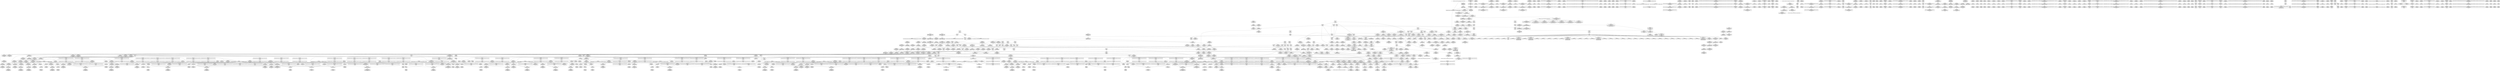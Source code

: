 digraph {
	CE0x4fea350 [shape=record,shape=Mrecord,label="{CE0x4fea350|i64_7|*Constant*}"]
	CE0x4fba470 [shape=record,shape=Mrecord,label="{CE0x4fba470|avc_has_perm:tsid|Function::avc_has_perm&Arg::tsid::}"]
	CE0x504edd0 [shape=record,shape=Mrecord,label="{CE0x504edd0|i64*_getelementptr_inbounds_(_4_x_i64_,_4_x_i64_*___llvm_gcov_ctr133,_i64_0,_i64_1)|*Constant*}"]
	CE0x4fdb790 [shape=record,shape=Mrecord,label="{CE0x4fdb790|__preempt_count_sub:sub|./arch/x86/include/asm/preempt.h,77|*SummSource*}"]
	CE0x503ed30 [shape=record,shape=Mrecord,label="{CE0x503ed30|rcu_read_lock:tmp21|include/linux/rcupdate.h,884|*SummSource*}"]
	CE0x5048790 [shape=record,shape=Mrecord,label="{CE0x5048790|GLOBAL:__preempt_count_add|*Constant*|*SummSource*}"]
	CE0x5023e60 [shape=record,shape=Mrecord,label="{CE0x5023e60|task_sid:tmp25|security/selinux/hooks.c,208|*SummSink*}"]
	CE0x5043d50 [shape=record,shape=Mrecord,label="{CE0x5043d50|i64*_getelementptr_inbounds_(_4_x_i64_,_4_x_i64_*___llvm_gcov_ctr134,_i64_0,_i64_1)|*Constant*|*SummSource*}"]
	CE0x4f5c510 [shape=record,shape=Mrecord,label="{CE0x4f5c510|i32_0|*Constant*|*SummSink*}"]
	CE0x4f65460 [shape=record,shape=Mrecord,label="{CE0x4f65460|rcu_read_unlock:if.end|*SummSource*}"]
	CE0x50ae550 [shape=record,shape=Mrecord,label="{CE0x50ae550|_call_void___preempt_count_sub(i32_1)_#10,_!dbg_!27715|include/linux/rcupdate.h,244}"]
	CE0x5049ae0 [shape=record,shape=Mrecord,label="{CE0x5049ae0|rcu_read_unlock:do.end|*SummSource*}"]
	CE0x4facd40 [shape=record,shape=Mrecord,label="{CE0x4facd40|_call_void_rcu_read_lock()_#10,_!dbg_!27712|security/selinux/hooks.c,207}"]
	CE0x50433f0 [shape=record,shape=Mrecord,label="{CE0x50433f0|rcu_read_unlock:call3|include/linux/rcupdate.h,933|*SummSink*}"]
	CE0x4feff50 [shape=record,shape=Mrecord,label="{CE0x4feff50|sock_has_perm:call|security/selinux/hooks.c,3967|*SummSource*}"]
	CE0x4f5f200 [shape=record,shape=Mrecord,label="{CE0x4f5f200|selinux_socket_getsockopt:tmp2}"]
	CE0x5002d10 [shape=record,shape=Mrecord,label="{CE0x5002d10|i64_5|*Constant*|*SummSource*}"]
	CE0x5093b20 [shape=record,shape=Mrecord,label="{CE0x5093b20|__preempt_count_add:do.body|*SummSink*}"]
	CE0x4ff8730 [shape=record,shape=Mrecord,label="{CE0x4ff8730|sock_has_perm:retval.0|*SummSink*}"]
	CE0x5008d20 [shape=record,shape=Mrecord,label="{CE0x5008d20|i64_3|*Constant*}"]
	CE0x5002f50 [shape=record,shape=Mrecord,label="{CE0x5002f50|task_sid:tmp10|security/selinux/hooks.c,208}"]
	CE0x4f84bc0 [shape=record,shape=Mrecord,label="{CE0x4f84bc0|i32_59|*Constant*}"]
	CE0x50926c0 [shape=record,shape=Mrecord,label="{CE0x50926c0|i64*_getelementptr_inbounds_(_4_x_i64_,_4_x_i64_*___llvm_gcov_ctr135,_i64_0,_i64_1)|*Constant*|*SummSink*}"]
	CE0x5041350 [shape=record,shape=Mrecord,label="{CE0x5041350|rcu_read_unlock:tmp14|include/linux/rcupdate.h,933}"]
	CE0x5047ec0 [shape=record,shape=Mrecord,label="{CE0x5047ec0|rcu_lock_release:tmp3}"]
	CE0x50144f0 [shape=record,shape=Mrecord,label="{CE0x50144f0|_call_void___rcu_read_unlock()_#10,_!dbg_!27734|include/linux/rcupdate.h,937|*SummSource*}"]
	"CONST[source:0(mediator),value:2(dynamic)][purpose:{object}][SnkIdx:1]"
	CE0x4f6d990 [shape=record,shape=Mrecord,label="{CE0x4f6d990|sock_has_perm:tmp10|security/selinux/hooks.c,3969}"]
	CE0x5000140 [shape=record,shape=Mrecord,label="{CE0x5000140|task_sid:tmp1}"]
	CE0x4f814c0 [shape=record,shape=Mrecord,label="{CE0x4f814c0|COLLAPSED:_GCMRE___llvm_gcov_ctr128_internal_global_4_x_i64_zeroinitializer:_elem_0:default:}"]
	CE0x4fed1c0 [shape=record,shape=Mrecord,label="{CE0x4fed1c0|8:_%struct.sock*,_:_SCME_33,34_}"]
	CE0x5021fd0 [shape=record,shape=Mrecord,label="{CE0x5021fd0|i64*_getelementptr_inbounds_(_4_x_i64_,_4_x_i64_*___llvm_gcov_ctr128,_i64_0,_i64_0)|*Constant*}"]
	CE0x500c510 [shape=record,shape=Mrecord,label="{CE0x500c510|task_sid:land.lhs.true|*SummSink*}"]
	CE0x5054970 [shape=record,shape=Mrecord,label="{CE0x5054970|rcu_read_unlock:tmp17|include/linux/rcupdate.h,933|*SummSink*}"]
	CE0x4ff8b60 [shape=record,shape=Mrecord,label="{CE0x4ff8b60|i64*_getelementptr_inbounds_(_6_x_i64_,_6_x_i64_*___llvm_gcov_ctr327,_i64_0,_i64_5)|*Constant*|*SummSink*}"]
	CE0x5028b00 [shape=record,shape=Mrecord,label="{CE0x5028b00|rcu_read_lock:if.then|*SummSink*}"]
	CE0x502ae20 [shape=record,shape=Mrecord,label="{CE0x502ae20|_call_void_asm_sideeffect_,_memory_,_dirflag_,_fpsr_,_flags_()_#3,_!dbg_!27714,_!srcloc_!27715|include/linux/rcupdate.h,239|*SummSource*}"]
	CE0x4ff5890 [shape=record,shape=Mrecord,label="{CE0x4ff5890|i8_0|*Constant*}"]
	CE0x508e200 [shape=record,shape=Mrecord,label="{CE0x508e200|i64*_getelementptr_inbounds_(_4_x_i64_,_4_x_i64_*___llvm_gcov_ctr134,_i64_0,_i64_1)|*Constant*}"]
	CE0x4fdfa50 [shape=record,shape=Mrecord,label="{CE0x4fdfa50|_ret_void,_!dbg_!27720|./arch/x86/include/asm/preempt.h,78|*SummSource*}"]
	CE0x4fba2e0 [shape=record,shape=Mrecord,label="{CE0x4fba2e0|avc_has_perm:ssid|Function::avc_has_perm&Arg::ssid::}"]
	CE0x50083b0 [shape=record,shape=Mrecord,label="{CE0x50083b0|rcu_read_lock:land.lhs.true|*SummSource*}"]
	CE0x4f90c30 [shape=record,shape=Mrecord,label="{CE0x4f90c30|sock_has_perm:cleanup|*SummSink*}"]
	CE0x4fe9150 [shape=record,shape=Mrecord,label="{CE0x4fe9150|i32_(i32,_i32,_i16,_i32,_%struct.common_audit_data*)*_bitcast_(i32_(i32,_i32,_i16,_i32,_%struct.common_audit_data.495*)*_avc_has_perm_to_i32_(i32,_i32,_i16,_i32,_%struct.common_audit_data*)*)|*Constant*|*SummSource*}"]
	CE0x4f69930 [shape=record,shape=Mrecord,label="{CE0x4f69930|GLOBAL:current_task|Global_var:current_task|*SummSource*}"]
	CE0x4fd72c0 [shape=record,shape=Mrecord,label="{CE0x4fd72c0|sock_has_perm:tmp2|*LoadInst*|security/selinux/hooks.c,3964|*SummSource*}"]
	CE0x4fecb80 [shape=record,shape=Mrecord,label="{CE0x4fecb80|8:_%struct.sock*,_:_SCME_27,28_}"]
	CE0x4f5b3d0 [shape=record,shape=Mrecord,label="{CE0x4f5b3d0|task_sid:task|Function::task_sid&Arg::task::|*SummSink*}"]
	CE0x5002560 [shape=record,shape=Mrecord,label="{CE0x5002560|cred_sid:tmp1|*SummSource*}"]
	CE0x4f94bb0 [shape=record,shape=Mrecord,label="{CE0x4f94bb0|sock_has_perm:if.end}"]
	CE0x5090af0 [shape=record,shape=Mrecord,label="{CE0x5090af0|rcu_lock_release:__here}"]
	CE0x5048ef0 [shape=record,shape=Mrecord,label="{CE0x5048ef0|rcu_lock_acquire:tmp1|*SummSource*}"]
	CE0x5016220 [shape=record,shape=Mrecord,label="{CE0x5016220|rcu_lock_acquire:tmp3|*SummSink*}"]
	CE0x4f64f50 [shape=record,shape=Mrecord,label="{CE0x4f64f50|rcu_read_lock:entry}"]
	CE0x500af30 [shape=record,shape=Mrecord,label="{CE0x500af30|task_sid:do.body5}"]
	CE0x4fb2c50 [shape=record,shape=Mrecord,label="{CE0x4fb2c50|rcu_read_lock:tmp13|include/linux/rcupdate.h,882|*SummSink*}"]
	CE0x4fa5ff0 [shape=record,shape=Mrecord,label="{CE0x4fa5ff0|sock_has_perm:type|security/selinux/hooks.c,3972|*SummSource*}"]
	CE0x5026d00 [shape=record,shape=Mrecord,label="{CE0x5026d00|rcu_read_unlock:entry}"]
	CE0x5054f00 [shape=record,shape=Mrecord,label="{CE0x5054f00|rcu_read_unlock:tmp18|include/linux/rcupdate.h,933|*SummSink*}"]
	CE0x4fd8d10 [shape=record,shape=Mrecord,label="{CE0x4fd8d10|i8*_getelementptr_inbounds_(_41_x_i8_,_41_x_i8_*_.str44,_i32_0,_i32_0)|*Constant*}"]
	CE0x5016650 [shape=record,shape=Mrecord,label="{CE0x5016650|__rcu_read_unlock:tmp2|*SummSource*}"]
	CE0x503c220 [shape=record,shape=Mrecord,label="{CE0x503c220|i64*_getelementptr_inbounds_(_11_x_i64_,_11_x_i64_*___llvm_gcov_ctr127,_i64_0,_i64_9)|*Constant*|*SummSource*}"]
	CE0x4f96d60 [shape=record,shape=Mrecord,label="{CE0x4f96d60|_call_void_mcount()_#3|*SummSource*}"]
	CE0x5028510 [shape=record,shape=Mrecord,label="{CE0x5028510|rcu_read_lock:tmp8|include/linux/rcupdate.h,882|*SummSource*}"]
	CE0x50adf30 [shape=record,shape=Mrecord,label="{CE0x50adf30|__preempt_count_add:tmp2}"]
	CE0x4fd9c10 [shape=record,shape=Mrecord,label="{CE0x4fd9c10|task_sid:tmp20|security/selinux/hooks.c,208|*SummSource*}"]
	CE0x50974e0 [shape=record,shape=Mrecord,label="{CE0x50974e0|i64*_getelementptr_inbounds_(_4_x_i64_,_4_x_i64_*___llvm_gcov_ctr134,_i64_0,_i64_0)|*Constant*}"]
	CE0x5000ab0 [shape=record,shape=Mrecord,label="{CE0x5000ab0|task_sid:tmp4|*LoadInst*|security/selinux/hooks.c,208|*SummSource*}"]
	CE0x4fe2c70 [shape=record,shape=Mrecord,label="{CE0x4fe2c70|void_(i32*,_i32,_i32*)*_asm_addl_$1,_%gs:$0_,_*m,ri,*m,_dirflag_,_fpsr_,_flags_|*SummSink*}"]
	CE0x50200a0 [shape=record,shape=Mrecord,label="{CE0x50200a0|__preempt_count_sub:tmp3|*SummSource*}"]
	CE0x504bcc0 [shape=record,shape=Mrecord,label="{CE0x504bcc0|rcu_read_unlock:tmp10|include/linux/rcupdate.h,933|*SummSink*}"]
	CE0x50103b0 [shape=record,shape=Mrecord,label="{CE0x50103b0|task_sid:tmp15|security/selinux/hooks.c,208|*SummSink*}"]
	CE0x4f65550 [shape=record,shape=Mrecord,label="{CE0x4f65550|rcu_read_unlock:if.end|*SummSink*}"]
	CE0x5000f60 [shape=record,shape=Mrecord,label="{CE0x5000f60|_call_void_rcu_lock_acquire(%struct.lockdep_map*_rcu_lock_map)_#10,_!dbg_!27711|include/linux/rcupdate.h,881}"]
	CE0x50914d0 [shape=record,shape=Mrecord,label="{CE0x50914d0|i64*_getelementptr_inbounds_(_4_x_i64_,_4_x_i64_*___llvm_gcov_ctr133,_i64_0,_i64_0)|*Constant*|*SummSink*}"]
	CE0x4f84d80 [shape=record,shape=Mrecord,label="{CE0x4f84d80|sock_has_perm:sk_security|security/selinux/hooks.c,3964}"]
	CE0x4fae4e0 [shape=record,shape=Mrecord,label="{CE0x4fae4e0|sock_has_perm:tmp3|security/selinux/hooks.c,3964}"]
	CE0x5024890 [shape=record,shape=Mrecord,label="{CE0x5024890|task_sid:tmp26|security/selinux/hooks.c,208|*SummSource*}"]
	CE0x5045d30 [shape=record,shape=Mrecord,label="{CE0x5045d30|rcu_lock_acquire:indirectgoto}"]
	CE0x50070f0 [shape=record,shape=Mrecord,label="{CE0x50070f0|task_sid:tmp11|security/selinux/hooks.c,208|*SummSource*}"]
	CE0x5012460 [shape=record,shape=Mrecord,label="{CE0x5012460|rcu_read_unlock:tmp22|include/linux/rcupdate.h,935}"]
	CE0x4fe6930 [shape=record,shape=Mrecord,label="{CE0x4fe6930|sock_has_perm:net3|security/selinux/hooks.c,3974|*SummSource*}"]
	CE0x4fe4ce0 [shape=record,shape=Mrecord,label="{CE0x4fe4ce0|sock_has_perm:u|security/selinux/hooks.c,3973|*SummSink*}"]
	CE0x502e7c0 [shape=record,shape=Mrecord,label="{CE0x502e7c0|rcu_read_lock:call|include/linux/rcupdate.h,882}"]
	CE0x5004c80 [shape=record,shape=Mrecord,label="{CE0x5004c80|task_sid:tobool1|security/selinux/hooks.c,208|*SummSource*}"]
	CE0x503c380 [shape=record,shape=Mrecord,label="{CE0x503c380|i64*_getelementptr_inbounds_(_11_x_i64_,_11_x_i64_*___llvm_gcov_ctr127,_i64_0,_i64_9)|*Constant*|*SummSink*}"]
	CE0x4f9b590 [shape=record,shape=Mrecord,label="{CE0x4f9b590|_ret_i32_%retval.0,_!dbg_!27740|security/selinux/hooks.c,3977|*SummSink*}"]
	CE0x4ff40e0 [shape=record,shape=Mrecord,label="{CE0x4ff40e0|sock_has_perm:tmp12|security/selinux/hooks.c,3970}"]
	CE0x4fef200 [shape=record,shape=Mrecord,label="{CE0x4fef200|i32_2|*Constant*|*SummSource*}"]
	CE0x4ffae40 [shape=record,shape=Mrecord,label="{CE0x4ffae40|sock_has_perm:tmp18|security/selinux/hooks.c,3977}"]
	CE0x4feb630 [shape=record,shape=Mrecord,label="{CE0x4feb630|8:_%struct.sock*,_:_SCME_8,16_|*MultipleSource*|security/selinux/hooks.c, 3966|security/selinux/hooks.c,3966|security/selinux/hooks.c,3966}"]
	CE0x5009d70 [shape=record,shape=Mrecord,label="{CE0x5009d70|task_sid:bb}"]
	CE0x503fcd0 [shape=record,shape=Mrecord,label="{CE0x503fcd0|cred_sid:bb|*SummSource*}"]
	CE0x4f7b6f0 [shape=record,shape=Mrecord,label="{CE0x4f7b6f0|sock_has_perm:net|security/selinux/hooks.c, 3966|*SummSink*}"]
	CE0x4fdf3c0 [shape=record,shape=Mrecord,label="{CE0x4fdf3c0|i64_1|*Constant*}"]
	CE0x507a010 [shape=record,shape=Mrecord,label="{CE0x507a010|__preempt_count_add:tmp5|./arch/x86/include/asm/preempt.h,72|*SummSink*}"]
	CE0x4ff9730 [shape=record,shape=Mrecord,label="{CE0x4ff9730|_call_void_mcount()_#3}"]
	CE0x50ce650 [shape=record,shape=Mrecord,label="{CE0x50ce650|i64*_getelementptr_inbounds_(_4_x_i64_,_4_x_i64_*___llvm_gcov_ctr135,_i64_0,_i64_0)|*Constant*|*SummSink*}"]
	CE0x4ff2810 [shape=record,shape=Mrecord,label="{CE0x4ff2810|sock_has_perm:tmp7|security/selinux/hooks.c,3969}"]
	CE0x5045250 [shape=record,shape=Mrecord,label="{CE0x5045250|rcu_lock_acquire:tmp5|include/linux/rcupdate.h,418|*SummSink*}"]
	CE0x5029660 [shape=record,shape=Mrecord,label="{CE0x5029660|GLOBAL:rcu_read_unlock.__warned|Global_var:rcu_read_unlock.__warned|*SummSink*}"]
	CE0x50554e0 [shape=record,shape=Mrecord,label="{CE0x50554e0|_call_void_lockdep_rcu_suspicious(i8*_getelementptr_inbounds_(_25_x_i8_,_25_x_i8_*_.str45,_i32_0,_i32_0),_i32_934,_i8*_getelementptr_inbounds_(_44_x_i8_,_44_x_i8_*_.str47,_i32_0,_i32_0))_#10,_!dbg_!27726|include/linux/rcupdate.h,933|*SummSink*}"]
	CE0x5097470 [shape=record,shape=Mrecord,label="{CE0x5097470|__preempt_count_add:tmp|*SummSink*}"]
	CE0x4f64c80 [shape=record,shape=Mrecord,label="{CE0x4f64c80|get_current:tmp2|*SummSource*}"]
	CE0x4f64360 [shape=record,shape=Mrecord,label="{CE0x4f64360|selinux_socket_getsockopt:call|security/selinux/hooks.c,4248|*SummSink*}"]
	CE0x4ff3190 [shape=record,shape=Mrecord,label="{CE0x4ff3190|sock_has_perm:tmp9|security/selinux/hooks.c,3969}"]
	CE0x503e4a0 [shape=record,shape=Mrecord,label="{CE0x503e4a0|rcu_read_lock:tmp20|include/linux/rcupdate.h,882|*SummSource*}"]
	CE0x5015720 [shape=record,shape=Mrecord,label="{CE0x5015720|_ret_void,_!dbg_!27717|include/linux/rcupdate.h,245|*SummSink*}"]
	CE0x502a4d0 [shape=record,shape=Mrecord,label="{CE0x502a4d0|GLOBAL:rcu_lock_acquire|*Constant*|*SummSink*}"]
	CE0x5026600 [shape=record,shape=Mrecord,label="{CE0x5026600|_call_void_rcu_read_unlock()_#10,_!dbg_!27748|security/selinux/hooks.c,209|*SummSink*}"]
	CE0x5043ba0 [shape=record,shape=Mrecord,label="{CE0x5043ba0|i64*_getelementptr_inbounds_(_4_x_i64_,_4_x_i64_*___llvm_gcov_ctr128,_i64_0,_i64_1)|*Constant*}"]
	CE0x5010840 [shape=record,shape=Mrecord,label="{CE0x5010840|task_sid:tmp16|security/selinux/hooks.c,208|*SummSource*}"]
	CE0x5092c40 [shape=record,shape=Mrecord,label="{CE0x5092c40|i64*_getelementptr_inbounds_(_4_x_i64_,_4_x_i64_*___llvm_gcov_ctr135,_i64_0,_i64_1)|*Constant*|*SummSource*}"]
	CE0x508a0a0 [shape=record,shape=Mrecord,label="{CE0x508a0a0|__preempt_count_sub:do.body|*SummSink*}"]
	CE0x504d390 [shape=record,shape=Mrecord,label="{CE0x504d390|i64*_getelementptr_inbounds_(_4_x_i64_,_4_x_i64_*___llvm_gcov_ctr135,_i64_0,_i64_3)|*Constant*}"]
	CE0x4f73700 [shape=record,shape=Mrecord,label="{CE0x4f73700|_call_void_mcount()_#3|*SummSource*}"]
	CE0x5049950 [shape=record,shape=Mrecord,label="{CE0x5049950|__rcu_read_lock:tmp6|include/linux/rcupdate.h,240|*SummSink*}"]
	CE0x507e320 [shape=record,shape=Mrecord,label="{CE0x507e320|GLOBAL:__preempt_count_sub|*Constant*|*SummSink*}"]
	CE0x50007a0 [shape=record,shape=Mrecord,label="{CE0x50007a0|cred_sid:tmp2|*SummSink*}"]
	CE0x4f64530 [shape=record,shape=Mrecord,label="{CE0x4f64530|get_current:bb|*SummSink*}"]
	CE0x5001b60 [shape=record,shape=Mrecord,label="{CE0x5001b60|task_sid:call|security/selinux/hooks.c,208|*SummSink*}"]
	CE0x4f626a0 [shape=record,shape=Mrecord,label="{CE0x4f626a0|GLOBAL:get_current|*Constant*|*SummSink*}"]
	CE0x50cefe0 [shape=record,shape=Mrecord,label="{CE0x50cefe0|__preempt_count_sub:tmp|*SummSource*}"]
	CE0x4f91ee0 [shape=record,shape=Mrecord,label="{CE0x4f91ee0|rcu_read_unlock:bb}"]
	CE0x4f675d0 [shape=record,shape=Mrecord,label="{CE0x4f675d0|get_current:tmp4|./arch/x86/include/asm/current.h,14}"]
	CE0x503e290 [shape=record,shape=Mrecord,label="{CE0x503e290|rcu_read_lock:tmp20|include/linux/rcupdate.h,882}"]
	CE0x50cf740 [shape=record,shape=Mrecord,label="{CE0x50cf740|__preempt_count_add:tmp1|*SummSink*}"]
	CE0x4f9eb60 [shape=record,shape=Mrecord,label="{CE0x4f9eb60|i32_16384|*Constant*|*SummSink*}"]
	CE0x5097070 [shape=record,shape=Mrecord,label="{CE0x5097070|_call_void_mcount()_#3|*SummSource*}"]
	CE0x5004520 [shape=record,shape=Mrecord,label="{CE0x5004520|task_sid:tobool|security/selinux/hooks.c,208|*SummSink*}"]
	CE0x5012fd0 [shape=record,shape=Mrecord,label="{CE0x5012fd0|_call_void_rcu_lock_release(%struct.lockdep_map*_rcu_lock_map)_#10,_!dbg_!27733|include/linux/rcupdate.h,935|*SummSink*}"]
	CE0x4fa5390 [shape=record,shape=Mrecord,label="{CE0x4fa5390|sock_has_perm:tmp13|security/selinux/hooks.c,3972}"]
	CE0x4f8ffc0 [shape=record,shape=Mrecord,label="{CE0x4f8ffc0|task_sid:tmp1|*SummSource*}"]
	CE0x502e120 [shape=record,shape=Mrecord,label="{CE0x502e120|GLOBAL:__llvm_gcov_ctr127|Global_var:__llvm_gcov_ctr127|*SummSource*}"]
	CE0x5052720 [shape=record,shape=Mrecord,label="{CE0x5052720|i8*_getelementptr_inbounds_(_44_x_i8_,_44_x_i8_*_.str47,_i32_0,_i32_0)|*Constant*|*SummSink*}"]
	CE0x5048df0 [shape=record,shape=Mrecord,label="{CE0x5048df0|rcu_lock_acquire:tmp|*SummSink*}"]
	CE0x5008480 [shape=record,shape=Mrecord,label="{CE0x5008480|rcu_read_lock:land.lhs.true|*SummSink*}"]
	CE0x50978b0 [shape=record,shape=Mrecord,label="{CE0x50978b0|COLLAPSED:_GCMRE___llvm_gcov_ctr129_internal_global_4_x_i64_zeroinitializer:_elem_0:default:}"]
	CE0x5007fc0 [shape=record,shape=Mrecord,label="{CE0x5007fc0|cred_sid:tmp|*SummSink*}"]
	CE0x4ff5250 [shape=record,shape=Mrecord,label="{CE0x4ff5250|sock_has_perm:tmp4|security/selinux/hooks.c,3966|*SummSource*}"]
	CE0x507c0d0 [shape=record,shape=Mrecord,label="{CE0x507c0d0|__rcu_read_unlock:tmp6|include/linux/rcupdate.h,245|*SummSource*}"]
	CE0x5046c80 [shape=record,shape=Mrecord,label="{CE0x5046c80|rcu_read_unlock:tmp}"]
	CE0x502e520 [shape=record,shape=Mrecord,label="{CE0x502e520|GLOBAL:__llvm_gcov_ctr132|Global_var:__llvm_gcov_ctr132|*SummSink*}"]
	CE0x5014340 [shape=record,shape=Mrecord,label="{CE0x5014340|_ret_void,_!dbg_!27717|include/linux/rcupdate.h,424|*SummSink*}"]
	CE0x507b210 [shape=record,shape=Mrecord,label="{CE0x507b210|rcu_lock_release:tmp7|*SummSink*}"]
	CE0x5080b00 [shape=record,shape=Mrecord,label="{CE0x5080b00|__preempt_count_sub:tmp2|*SummSource*}"]
	CE0x5016ca0 [shape=record,shape=Mrecord,label="{CE0x5016ca0|rcu_lock_release:tmp|*SummSink*}"]
	CE0x5076c50 [shape=record,shape=Mrecord,label="{CE0x5076c50|__rcu_read_unlock:tmp|*SummSink*}"]
	CE0x50c0ce0 [shape=record,shape=Mrecord,label="{CE0x50c0ce0|i64*_getelementptr_inbounds_(_4_x_i64_,_4_x_i64_*___llvm_gcov_ctr129,_i64_0,_i64_1)|*Constant*}"]
	CE0x4f6f9b0 [shape=record,shape=Mrecord,label="{CE0x4f6f9b0|GLOBAL:get_current|*Constant*}"]
	CE0x4f614b0 [shape=record,shape=Mrecord,label="{CE0x4f614b0|selinux_socket_getsockopt:bb|*SummSource*}"]
	CE0x50076f0 [shape=record,shape=Mrecord,label="{CE0x50076f0|task_sid:call3|security/selinux/hooks.c,208}"]
	CE0x503a5d0 [shape=record,shape=Mrecord,label="{CE0x503a5d0|i64*_getelementptr_inbounds_(_11_x_i64_,_11_x_i64_*___llvm_gcov_ctr127,_i64_0,_i64_8)|*Constant*|*SummSink*}"]
	CE0x504ad90 [shape=record,shape=Mrecord,label="{CE0x504ad90|__rcu_read_lock:tmp1|*SummSource*}"]
	CE0x508f100 [shape=record,shape=Mrecord,label="{CE0x508f100|__rcu_read_lock:tmp4|include/linux/rcupdate.h,239|*SummSource*}"]
	CE0x508d290 [shape=record,shape=Mrecord,label="{CE0x508d290|rcu_lock_release:tmp5|include/linux/rcupdate.h,423|*SummSource*}"]
	CE0x4feba50 [shape=record,shape=Mrecord,label="{CE0x4feba50|i64*_getelementptr_inbounds_(_6_x_i64_,_6_x_i64_*___llvm_gcov_ctr327,_i64_0,_i64_3)|*Constant*|*SummSource*}"]
	CE0x4fd8ae0 [shape=record,shape=Mrecord,label="{CE0x4fd8ae0|i32_208|*Constant*|*SummSink*}"]
	CE0x5026070 [shape=record,shape=Mrecord,label="{CE0x5026070|cred_sid:cred|Function::cred_sid&Arg::cred::|*SummSink*}"]
	CE0x502cb00 [shape=record,shape=Mrecord,label="{CE0x502cb00|rcu_read_unlock:tmp4|include/linux/rcupdate.h,933|*SummSource*}"]
	CE0x5091ed0 [shape=record,shape=Mrecord,label="{CE0x5091ed0|i64*_getelementptr_inbounds_(_4_x_i64_,_4_x_i64_*___llvm_gcov_ctr134,_i64_0,_i64_2)|*Constant*}"]
	CE0x50cea40 [shape=record,shape=Mrecord,label="{CE0x50cea40|__preempt_count_sub:tmp}"]
	CE0x4fb9700 [shape=record,shape=Mrecord,label="{CE0x4fb9700|rcu_read_lock:tmp9|include/linux/rcupdate.h,882}"]
	CE0x50428c0 [shape=record,shape=Mrecord,label="{CE0x50428c0|__rcu_read_unlock:tmp4|include/linux/rcupdate.h,244|*SummSink*}"]
	CE0x5082050 [shape=record,shape=Mrecord,label="{CE0x5082050|i64*_getelementptr_inbounds_(_4_x_i64_,_4_x_i64_*___llvm_gcov_ctr129,_i64_0,_i64_2)|*Constant*}"]
	CE0x4ff8c80 [shape=record,shape=Mrecord,label="{CE0x4ff8c80|_ret_void,_!dbg_!27717|include/linux/rcupdate.h,240}"]
	CE0x50024f0 [shape=record,shape=Mrecord,label="{CE0x50024f0|task_sid:tmp}"]
	CE0x500c020 [shape=record,shape=Mrecord,label="{CE0x500c020|cred_sid:tmp}"]
	CE0x4ff2730 [shape=record,shape=Mrecord,label="{CE0x4ff2730|i64_2|*Constant*|*SummSink*}"]
	CE0x5005a00 [shape=record,shape=Mrecord,label="{CE0x5005a00|rcu_read_lock:land.lhs.true2|*SummSource*}"]
	CE0x4f6d560 [shape=record,shape=Mrecord,label="{CE0x4f6d560|i32_0|*Constant*}"]
	CE0x5080810 [shape=record,shape=Mrecord,label="{CE0x5080810|__preempt_count_sub:do.end|*SummSource*}"]
	CE0x5012e30 [shape=record,shape=Mrecord,label="{CE0x5012e30|_call_void_rcu_lock_release(%struct.lockdep_map*_rcu_lock_map)_#10,_!dbg_!27733|include/linux/rcupdate.h,935}"]
	CE0x4feed10 [shape=record,shape=Mrecord,label="{CE0x4feed10|i32_8|*Constant*}"]
	CE0x4ff56f0 [shape=record,shape=Mrecord,label="{CE0x4ff56f0|sock_has_perm:tmp5|security/selinux/hooks.c,3966|*SummSink*}"]
	CE0x50096f0 [shape=record,shape=Mrecord,label="{CE0x50096f0|task_sid:do.end|*SummSource*}"]
	CE0x4ff9620 [shape=record,shape=Mrecord,label="{CE0x4ff9620|rcu_read_lock:tmp3|*SummSink*}"]
	CE0x5048720 [shape=record,shape=Mrecord,label="{CE0x5048720|GLOBAL:__preempt_count_add|*Constant*|*SummSink*}"]
	CE0x50adb30 [shape=record,shape=Mrecord,label="{CE0x50adb30|i64*_getelementptr_inbounds_(_4_x_i64_,_4_x_i64_*___llvm_gcov_ctr134,_i64_0,_i64_2)|*Constant*|*SummSource*}"]
	CE0x5011800 [shape=record,shape=Mrecord,label="{CE0x5011800|task_sid:tmp18|security/selinux/hooks.c,208|*SummSource*}"]
	CE0x5025b70 [shape=record,shape=Mrecord,label="{CE0x5025b70|cred_sid:entry|*SummSource*}"]
	CE0x4fa9ea0 [shape=record,shape=Mrecord,label="{CE0x4fa9ea0|i64*_getelementptr_inbounds_(_11_x_i64_,_11_x_i64_*___llvm_gcov_ctr127,_i64_0,_i64_0)|*Constant*}"]
	CE0x4f65650 [shape=record,shape=Mrecord,label="{CE0x4f65650|task_sid:tmp1|*SummSink*}"]
	CE0x4f66740 [shape=record,shape=Mrecord,label="{CE0x4f66740|selinux_socket_getsockopt:tmp1}"]
	CE0x5041b70 [shape=record,shape=Mrecord,label="{CE0x5041b70|rcu_lock_acquire:__here}"]
	CE0x4fde9c0 [shape=record,shape=Mrecord,label="{CE0x4fde9c0|i64*_getelementptr_inbounds_(_4_x_i64_,_4_x_i64_*___llvm_gcov_ctr135,_i64_0,_i64_2)|*Constant*}"]
	CE0x508d400 [shape=record,shape=Mrecord,label="{CE0x508d400|rcu_lock_release:tmp5|include/linux/rcupdate.h,423|*SummSink*}"]
	CE0x4fea1e0 [shape=record,shape=Mrecord,label="{CE0x4fea1e0|rcu_read_lock:call3|include/linux/rcupdate.h,882|*SummSink*}"]
	CE0x5048f60 [shape=record,shape=Mrecord,label="{CE0x5048f60|rcu_lock_acquire:tmp1|*SummSink*}"]
	CE0x50c9710 [shape=record,shape=Mrecord,label="{CE0x50c9710|i64*_getelementptr_inbounds_(_4_x_i64_,_4_x_i64_*___llvm_gcov_ctr135,_i64_0,_i64_0)|*Constant*}"]
	CE0x4fefe30 [shape=record,shape=Mrecord,label="{CE0x4fefe30|sock_has_perm:call|security/selinux/hooks.c,3967}"]
	CE0x5048420 [shape=record,shape=Mrecord,label="{CE0x5048420|0:_i8,_:_GCMR_rcu_read_unlock.__warned_internal_global_i8_0,_section_.data.unlikely_,_align_1:_elem_0:default:}"]
	CE0x4fb2160 [shape=record,shape=Mrecord,label="{CE0x4fb2160|rcu_read_unlock:tmp12|include/linux/rcupdate.h,933|*SummSource*}"]
	CE0x4fe2f00 [shape=record,shape=Mrecord,label="{CE0x4fe2f00|__preempt_count_sub:tmp7|./arch/x86/include/asm/preempt.h,78|*SummSink*}"]
	CE0x4f73a30 [shape=record,shape=Mrecord,label="{CE0x4f73a30|COLLAPSED:_GCMRE_current_task_external_global_%struct.task_struct*:_elem_0:default:}"]
	CE0x4fecc30 [shape=record,shape=Mrecord,label="{CE0x4fecc30|8:_%struct.sock*,_:_SCME_28,29_}"]
	CE0x504e9a0 [shape=record,shape=Mrecord,label="{CE0x504e9a0|rcu_read_unlock:tmp5|include/linux/rcupdate.h,933|*SummSink*}"]
	CE0x502d7e0 [shape=record,shape=Mrecord,label="{CE0x502d7e0|rcu_read_lock:tmp6|include/linux/rcupdate.h,882|*SummSink*}"]
	CE0x501c0b0 [shape=record,shape=Mrecord,label="{CE0x501c0b0|GLOBAL:lock_acquire|*Constant*|*SummSink*}"]
	CE0x508ec10 [shape=record,shape=Mrecord,label="{CE0x508ec10|__preempt_count_add:entry|*SummSink*}"]
	CE0x500e870 [shape=record,shape=Mrecord,label="{CE0x500e870|task_sid:tobool4|security/selinux/hooks.c,208}"]
	CE0x508d940 [shape=record,shape=Mrecord,label="{CE0x508d940|_call_void_asm_sideeffect_,_memory_,_dirflag_,_fpsr_,_flags_()_#3,_!dbg_!27711,_!srcloc_!27714|include/linux/rcupdate.h,244|*SummSink*}"]
	CE0x5046b10 [shape=record,shape=Mrecord,label="{CE0x5046b10|i64*_getelementptr_inbounds_(_11_x_i64_,_11_x_i64_*___llvm_gcov_ctr132,_i64_0,_i64_0)|*Constant*|*SummSink*}"]
	CE0x5048110 [shape=record,shape=Mrecord,label="{CE0x5048110|rcu_lock_release:tmp3|*SummSink*}"]
	CE0x50cf2d0 [shape=record,shape=Mrecord,label="{CE0x50cf2d0|i64*_getelementptr_inbounds_(_4_x_i64_,_4_x_i64_*___llvm_gcov_ctr129,_i64_0,_i64_0)|*Constant*|*SummSink*}"]
	CE0x503f920 [shape=record,shape=Mrecord,label="{CE0x503f920|rcu_read_lock:tmp22|include/linux/rcupdate.h,884|*SummSink*}"]
	CE0x508e480 [shape=record,shape=Mrecord,label="{CE0x508e480|__rcu_read_lock:tmp2|*SummSink*}"]
	CE0x4fe93f0 [shape=record,shape=Mrecord,label="{CE0x4fe93f0|avc_has_perm:entry}"]
	CE0x4f60ac0 [shape=record,shape=Mrecord,label="{CE0x4f60ac0|selinux_socket_getsockopt:tmp3}"]
	CE0x4f93000 [shape=record,shape=Mrecord,label="{CE0x4f93000|_call_void_mcount()_#3}"]
	CE0x5007780 [shape=record,shape=Mrecord,label="{CE0x5007780|GLOBAL:rcu_lock_acquire|*Constant*}"]
	CE0x5035ce0 [shape=record,shape=Mrecord,label="{CE0x5035ce0|_call_void_mcount()_#3|*SummSink*}"]
	CE0x50a9000 [shape=record,shape=Mrecord,label="{CE0x50a9000|__preempt_count_sub:tmp6|./arch/x86/include/asm/preempt.h,78}"]
	CE0x50488f0 [shape=record,shape=Mrecord,label="{CE0x50488f0|__preempt_count_add:entry}"]
	CE0x5010db0 [shape=record,shape=Mrecord,label="{CE0x5010db0|i64*_getelementptr_inbounds_(_13_x_i64_,_13_x_i64_*___llvm_gcov_ctr126,_i64_0,_i64_8)|*Constant*|*SummSource*}"]
	CE0x4f848e0 [shape=record,shape=Mrecord,label="{CE0x4f848e0|rcu_lock_acquire:entry}"]
	CE0x502f590 [shape=record,shape=Mrecord,label="{CE0x502f590|i64*_getelementptr_inbounds_(_4_x_i64_,_4_x_i64_*___llvm_gcov_ctr128,_i64_0,_i64_2)|*Constant*|*SummSink*}"]
	CE0x4fea8b0 [shape=record,shape=Mrecord,label="{CE0x4fea8b0|avc_has_perm:auditdata|Function::avc_has_perm&Arg::auditdata::}"]
	CE0x5039450 [shape=record,shape=Mrecord,label="{CE0x5039450|rcu_read_lock:tmp14|include/linux/rcupdate.h,882|*SummSink*}"]
	CE0x5003a90 [shape=record,shape=Mrecord,label="{CE0x5003a90|cred_sid:tmp5|security/selinux/hooks.c,196|*SummSource*}"]
	CE0x4fb9160 [shape=record,shape=Mrecord,label="{CE0x4fb9160|avc_has_perm:ssid|Function::avc_has_perm&Arg::ssid::|*SummSource*}"]
	CE0x500b440 [shape=record,shape=Mrecord,label="{CE0x500b440|task_sid:tmp6|security/selinux/hooks.c,208|*SummSink*}"]
	CE0x4fd7960 [shape=record,shape=Mrecord,label="{CE0x4fd7960|task_sid:tmp19|security/selinux/hooks.c,208|*SummSink*}"]
	CE0x4fe7de0 [shape=record,shape=Mrecord,label="{CE0x4fe7de0|sock_has_perm:sclass|security/selinux/hooks.c,3976|*SummSource*}"]
	CE0x4fdb410 [shape=record,shape=Mrecord,label="{CE0x4fdb410|i32_208|*Constant*}"]
	CE0x4ff0d40 [shape=record,shape=Mrecord,label="{CE0x4ff0d40|i64_56|*Constant*|*SummSink*}"]
	CE0x4f61e20 [shape=record,shape=Mrecord,label="{CE0x4f61e20|selinux_socket_getsockopt:tmp1|*SummSource*}"]
	CE0x4fe5560 [shape=record,shape=Mrecord,label="{CE0x4fe5560|sock_has_perm:call6|security/selinux/hooks.c,3976}"]
	CE0x502ed80 [shape=record,shape=Mrecord,label="{CE0x502ed80|_call_void___preempt_count_add(i32_1)_#10,_!dbg_!27711|include/linux/rcupdate.h,239|*SummSource*}"]
	CE0x4fe38a0 [shape=record,shape=Mrecord,label="{CE0x4fe38a0|i64*_getelementptr_inbounds_(_6_x_i64_,_6_x_i64_*___llvm_gcov_ctr327,_i64_0,_i64_3)|*Constant*|*SummSink*}"]
	CE0x50ce2f0 [shape=record,shape=Mrecord,label="{CE0x50ce2f0|__preempt_count_sub:tmp7|./arch/x86/include/asm/preempt.h,78}"]
	CE0x502ca90 [shape=record,shape=Mrecord,label="{CE0x502ca90|rcu_read_unlock:tobool|include/linux/rcupdate.h,933|*SummSink*}"]
	CE0x5013a70 [shape=record,shape=Mrecord,label="{CE0x5013a70|rcu_lock_release:map|Function::rcu_lock_release&Arg::map::}"]
	CE0x4fba3b0 [shape=record,shape=Mrecord,label="{CE0x4fba3b0|avc_has_perm:ssid|Function::avc_has_perm&Arg::ssid::|*SummSink*}"]
	CE0x4ff0cd0 [shape=record,shape=Mrecord,label="{CE0x4ff0cd0|i64_56|*Constant*|*SummSource*}"]
	CE0x5096ad0 [shape=record,shape=Mrecord,label="{CE0x5096ad0|GLOBAL:__preempt_count|Global_var:__preempt_count|*SummSink*}"]
	CE0x4f7b4e0 [shape=record,shape=Mrecord,label="{CE0x4f7b4e0|sock_has_perm:tmp9|security/selinux/hooks.c,3969|*SummSink*}"]
	CE0x5043f40 [shape=record,shape=Mrecord,label="{CE0x5043f40|__rcu_read_lock:do.body|*SummSource*}"]
	CE0x4fdfda0 [shape=record,shape=Mrecord,label="{CE0x4fdfda0|__rcu_read_unlock:bb}"]
	CE0x508f090 [shape=record,shape=Mrecord,label="{CE0x508f090|__rcu_read_lock:tmp4|include/linux/rcupdate.h,239}"]
	CE0x4fed7b0 [shape=record,shape=Mrecord,label="{CE0x4fed7b0|8:_%struct.sock*,_:_SCME_38,39_}"]
	CE0x50063b0 [shape=record,shape=Mrecord,label="{CE0x50063b0|0:_i8,_:_GCMR_task_sid.__warned_internal_global_i8_0,_section_.data.unlikely_,_align_1:_elem_0:default:}"]
	CE0x5022d50 [shape=record,shape=Mrecord,label="{CE0x5022d50|task_sid:tmp23|security/selinux/hooks.c,208|*SummSink*}"]
	CE0x5024c20 [shape=record,shape=Mrecord,label="{CE0x5024c20|task_sid:tmp27|security/selinux/hooks.c,208|*SummSource*}"]
	CE0x5015af0 [shape=record,shape=Mrecord,label="{CE0x5015af0|__rcu_read_lock:do.body}"]
	CE0x5004e80 [shape=record,shape=Mrecord,label="{CE0x5004e80|task_sid:tobool1|security/selinux/hooks.c,208|*SummSink*}"]
	CE0x503c960 [shape=record,shape=Mrecord,label="{CE0x503c960|rcu_read_lock:tmp17|include/linux/rcupdate.h,882}"]
	CE0x4f92700 [shape=record,shape=Mrecord,label="{CE0x4f92700|rcu_read_lock:tmp4|include/linux/rcupdate.h,882|*SummSource*}"]
	CE0x4fdf7f0 [shape=record,shape=Mrecord,label="{CE0x4fdf7f0|__preempt_count_sub:val|Function::__preempt_count_sub&Arg::val::|*SummSink*}"]
	CE0x50a8dd0 [shape=record,shape=Mrecord,label="{CE0x50a8dd0|__rcu_read_unlock:tmp1|*SummSink*}"]
	CE0x4f916e0 [shape=record,shape=Mrecord,label="{CE0x4f916e0|i64*_getelementptr_inbounds_(_6_x_i64_,_6_x_i64_*___llvm_gcov_ctr327,_i64_0,_i64_0)|*Constant*}"]
	CE0x5012a60 [shape=record,shape=Mrecord,label="{CE0x5012a60|rcu_read_unlock:tmp22|include/linux/rcupdate.h,935|*SummSink*}"]
	CE0x5005700 [shape=record,shape=Mrecord,label="{CE0x5005700|rcu_read_lock:bb|*SummSource*}"]
	CE0x502b160 [shape=record,shape=Mrecord,label="{CE0x502b160|i64*_getelementptr_inbounds_(_4_x_i64_,_4_x_i64_*___llvm_gcov_ctr128,_i64_0,_i64_3)|*Constant*|*SummSource*}"]
	CE0x5052d40 [shape=record,shape=Mrecord,label="{CE0x5052d40|i64*_getelementptr_inbounds_(_11_x_i64_,_11_x_i64_*___llvm_gcov_ctr132,_i64_0,_i64_9)|*Constant*|*SummSink*}"]
	CE0x500fc90 [shape=record,shape=Mrecord,label="{CE0x500fc90|task_sid:tmp14|security/selinux/hooks.c,208}"]
	"CONST[source:0(mediator),value:2(dynamic)][purpose:{object}][SnkIdx:2]"
	CE0x4fe9be0 [shape=record,shape=Mrecord,label="{CE0x4fe9be0|rcu_read_lock:tmp12|include/linux/rcupdate.h,882|*SummSink*}"]
	CE0x4f7ab50 [shape=record,shape=Mrecord,label="{CE0x4f7ab50|rcu_read_unlock:tmp2|*SummSink*}"]
	CE0x4fea670 [shape=record,shape=Mrecord,label="{CE0x4fea670|avc_has_perm:requested|Function::avc_has_perm&Arg::requested::|*SummSink*}"]
	CE0x4f836c0 [shape=record,shape=Mrecord,label="{CE0x4f836c0|sock_has_perm:tmp1|*SummSink*}"]
	CE0x4f6f1c0 [shape=record,shape=Mrecord,label="{CE0x4f6f1c0|get_current:tmp1|*SummSink*}"]
	CE0x5050210 [shape=record,shape=Mrecord,label="{CE0x5050210|rcu_read_unlock:tobool1|include/linux/rcupdate.h,933|*SummSink*}"]
	CE0x4fd7790 [shape=record,shape=Mrecord,label="{CE0x4fd7790|i8_1|*Constant*}"]
	CE0x4f88ef0 [shape=record,shape=Mrecord,label="{CE0x4f88ef0|get_current:bb}"]
	CE0x5006580 [shape=record,shape=Mrecord,label="{CE0x5006580|task_sid:tobool1|security/selinux/hooks.c,208}"]
	CE0x4fb15b0 [shape=record,shape=Mrecord,label="{CE0x4fb15b0|sock_has_perm:tmp19|security/selinux/hooks.c,3977|*SummSource*}"]
	CE0x5001dd0 [shape=record,shape=Mrecord,label="{CE0x5001dd0|i64_1|*Constant*}"]
	CE0x4f91f70 [shape=record,shape=Mrecord,label="{CE0x4f91f70|rcu_read_unlock:bb|*SummSource*}"]
	CE0x4f62540 [shape=record,shape=Mrecord,label="{CE0x4f62540|get_current:entry|*SummSink*}"]
	CE0x5001e40 [shape=record,shape=Mrecord,label="{CE0x5001e40|rcu_read_lock:tmp1}"]
	CE0x4facde0 [shape=record,shape=Mrecord,label="{CE0x4facde0|_call_void_rcu_read_lock()_#10,_!dbg_!27712|security/selinux/hooks.c,207|*SummSource*}"]
	CE0x5049870 [shape=record,shape=Mrecord,label="{CE0x5049870|__rcu_read_lock:tmp6|include/linux/rcupdate.h,240}"]
	CE0x50899b0 [shape=record,shape=Mrecord,label="{CE0x50899b0|__preempt_count_sub:tmp5|./arch/x86/include/asm/preempt.h,77|*SummSource*}"]
	CE0x5014d10 [shape=record,shape=Mrecord,label="{CE0x5014d10|__rcu_read_unlock:entry|*SummSource*}"]
	CE0x504efc0 [shape=record,shape=Mrecord,label="{CE0x504efc0|rcu_lock_release:tmp1|*SummSink*}"]
	CE0x4f65360 [shape=record,shape=Mrecord,label="{CE0x4f65360|rcu_read_unlock:if.end}"]
	CE0x4f82cf0 [shape=record,shape=Mrecord,label="{CE0x4f82cf0|32:_%struct.sock*,_:_CRE_24,32_|*MultipleSource*|Function::selinux_socket_getsockopt&Arg::sock::|security/selinux/hooks.c,4248}"]
	CE0x50349d0 [shape=record,shape=Mrecord,label="{CE0x50349d0|rcu_read_lock:tmp6|include/linux/rcupdate.h,882|*SummSource*}"]
	CE0x4f80ec0 [shape=record,shape=Mrecord,label="{CE0x4f80ec0|cred_sid:tmp5|security/selinux/hooks.c,196|*SummSink*}"]
	CE0x507c430 [shape=record,shape=Mrecord,label="{CE0x507c430|__preempt_count_add:do.end}"]
	CE0x50479a0 [shape=record,shape=Mrecord,label="{CE0x50479a0|rcu_read_unlock:tmp1}"]
	CE0x507cee0 [shape=record,shape=Mrecord,label="{CE0x507cee0|rcu_lock_release:tmp6|*SummSource*}"]
	CE0x50237f0 [shape=record,shape=Mrecord,label="{CE0x50237f0|task_sid:tmp24|security/selinux/hooks.c,208|*SummSink*}"]
	CE0x5022670 [shape=record,shape=Mrecord,label="{CE0x5022670|task_sid:tmp22|security/selinux/hooks.c,208|*SummSource*}"]
	CE0x5005220 [shape=record,shape=Mrecord,label="{CE0x5005220|i64_4|*Constant*|*SummSource*}"]
	CE0x4fed550 [shape=record,shape=Mrecord,label="{CE0x4fed550|8:_%struct.sock*,_:_SCME_36,37_}"]
	CE0x504c260 [shape=record,shape=Mrecord,label="{CE0x504c260|_call_void_mcount()_#3|*SummSink*}"]
	CE0x4feaa70 [shape=record,shape=Mrecord,label="{CE0x4feaa70|avc_has_perm:auditdata|Function::avc_has_perm&Arg::auditdata::|*SummSink*}"]
	CE0x5046f00 [shape=record,shape=Mrecord,label="{CE0x5046f00|_call_void_mcount()_#3|*SummSink*}"]
	CE0x503bc70 [shape=record,shape=Mrecord,label="{CE0x503bc70|i8*_getelementptr_inbounds_(_42_x_i8_,_42_x_i8_*_.str46,_i32_0,_i32_0)|*Constant*}"]
	CE0x4f8f890 [shape=record,shape=Mrecord,label="{CE0x4f8f890|COLLAPSED:_CMRE:_elem_0::|security/selinux/hooks.c,196}"]
	CE0x508c0c0 [shape=record,shape=Mrecord,label="{CE0x508c0c0|void_(i32*,_i32,_i32*)*_asm_addl_$1,_%gs:$0_,_*m,ri,*m,_dirflag_,_fpsr_,_flags_|*SummSource*}"]
	CE0x5049df0 [shape=record,shape=Mrecord,label="{CE0x5049df0|__preempt_count_add:val|Function::__preempt_count_add&Arg::val::}"]
	CE0x5006750 [shape=record,shape=Mrecord,label="{CE0x5006750|task_sid:tmp9|security/selinux/hooks.c,208|*SummSink*}"]
	CE0x500bb20 [shape=record,shape=Mrecord,label="{CE0x500bb20|rcu_lock_acquire:map|Function::rcu_lock_acquire&Arg::map::|*SummSink*}"]
	CE0x500f830 [shape=record,shape=Mrecord,label="{CE0x500f830|i64_7|*Constant*|*SummSink*}"]
	CE0x501dc50 [shape=record,shape=Mrecord,label="{CE0x501dc50|rcu_lock_acquire:tmp7}"]
	CE0x46ad070 [shape=record,shape=Mrecord,label="{CE0x46ad070|GLOBAL:sock_has_perm|*Constant*|*SummSource*}"]
	CE0x501d720 [shape=record,shape=Mrecord,label="{CE0x501d720|i64*_getelementptr_inbounds_(_4_x_i64_,_4_x_i64_*___llvm_gcov_ctr130,_i64_0,_i64_3)|*Constant*|*SummSink*}"]
	CE0x504ec20 [shape=record,shape=Mrecord,label="{CE0x504ec20|rcu_read_unlock:tmp6|include/linux/rcupdate.h,933|*SummSource*}"]
	CE0x4ff5330 [shape=record,shape=Mrecord,label="{CE0x4ff5330|sock_has_perm:tmp4|security/selinux/hooks.c,3966|*SummSink*}"]
	CE0x500a390 [shape=record,shape=Mrecord,label="{CE0x500a390|i64_0|*Constant*}"]
	CE0x5017540 [shape=record,shape=Mrecord,label="{CE0x5017540|_call_void_mcount()_#3}"]
	CE0x50417f0 [shape=record,shape=Mrecord,label="{CE0x50417f0|rcu_read_unlock:tmp14|include/linux/rcupdate.h,933|*SummSink*}"]
	CE0x5092b50 [shape=record,shape=Mrecord,label="{CE0x5092b50|__preempt_count_sub:tmp1|*SummSink*}"]
	CE0x4f66bb0 [shape=record,shape=Mrecord,label="{CE0x4f66bb0|_call_void_mcount()_#3|*SummSink*}"]
	CE0x4fd9320 [shape=record,shape=Mrecord,label="{CE0x4fd9320|i64*_getelementptr_inbounds_(_13_x_i64_,_13_x_i64_*___llvm_gcov_ctr126,_i64_0,_i64_9)|*Constant*}"]
	CE0x502eae0 [shape=record,shape=Mrecord,label="{CE0x502eae0|_ret_void,_!dbg_!27717|include/linux/rcupdate.h,419|*SummSource*}"]
	CE0x4f60dd0 [shape=record,shape=Mrecord,label="{CE0x4f60dd0|i32_5|*Constant*|*SummSink*}"]
	CE0x503ef80 [shape=record,shape=Mrecord,label="{CE0x503ef80|i64*_getelementptr_inbounds_(_11_x_i64_,_11_x_i64_*___llvm_gcov_ctr127,_i64_0,_i64_10)|*Constant*|*SummSource*}"]
	CE0x50141d0 [shape=record,shape=Mrecord,label="{CE0x50141d0|_ret_void,_!dbg_!27717|include/linux/rcupdate.h,424|*SummSource*}"]
	CE0x503ebc0 [shape=record,shape=Mrecord,label="{CE0x503ebc0|i64*_getelementptr_inbounds_(_11_x_i64_,_11_x_i64_*___llvm_gcov_ctr127,_i64_0,_i64_10)|*Constant*}"]
	CE0x5077850 [shape=record,shape=Mrecord,label="{CE0x5077850|__rcu_read_lock:do.body|*SummSink*}"]
	CE0x4ff4a00 [shape=record,shape=Mrecord,label="{CE0x4ff4a00|i64*_getelementptr_inbounds_(_6_x_i64_,_6_x_i64_*___llvm_gcov_ctr327,_i64_0,_i64_4)|*Constant*|*SummSink*}"]
	CE0x50420c0 [shape=record,shape=Mrecord,label="{CE0x50420c0|rcu_read_unlock:tmp7|include/linux/rcupdate.h,933|*SummSink*}"]
	CE0x500a040 [shape=record,shape=Mrecord,label="{CE0x500a040|cred_sid:tmp6|security/selinux/hooks.c,197|*SummSink*}"]
	CE0x4fdbc60 [shape=record,shape=Mrecord,label="{CE0x4fdbc60|_call_void_asm_addl_$1,_%gs:$0_,_*m,ri,*m,_dirflag_,_fpsr_,_flags_(i32*___preempt_count,_i32_%sub,_i32*___preempt_count)_#3,_!dbg_!27717,_!srcloc_!27718|./arch/x86/include/asm/preempt.h,77|*SummSource*}"]
	CE0x503ca40 [shape=record,shape=Mrecord,label="{CE0x503ca40|rcu_read_lock:tmp17|include/linux/rcupdate.h,882|*SummSink*}"]
	CE0x5053240 [shape=record,shape=Mrecord,label="{CE0x5053240|rcu_read_unlock:tmp19|include/linux/rcupdate.h,933}"]
	CE0x5016b70 [shape=record,shape=Mrecord,label="{CE0x5016b70|rcu_lock_acquire:tmp4|include/linux/rcupdate.h,418|*SummSink*}"]
	CE0x50297d0 [shape=record,shape=Mrecord,label="{CE0x50297d0|rcu_read_unlock:tmp8|include/linux/rcupdate.h,933}"]
	CE0x507bd80 [shape=record,shape=Mrecord,label="{CE0x507bd80|i64*_getelementptr_inbounds_(_4_x_i64_,_4_x_i64_*___llvm_gcov_ctr135,_i64_0,_i64_3)|*Constant*|*SummSource*}"]
	CE0x504a9c0 [shape=record,shape=Mrecord,label="{CE0x504a9c0|rcu_read_unlock:do.body|*SummSource*}"]
	CE0x4feaf90 [shape=record,shape=Mrecord,label="{CE0x4feaf90|i64*_getelementptr_inbounds_(_6_x_i64_,_6_x_i64_*___llvm_gcov_ctr327,_i64_0,_i64_5)|*Constant*}"]
	CE0x4feb780 [shape=record,shape=Mrecord,label="{CE0x4feb780|i64*_getelementptr_inbounds_(_6_x_i64_,_6_x_i64_*___llvm_gcov_ctr327,_i64_0,_i64_3)|*Constant*}"]
	CE0x502d210 [shape=record,shape=Mrecord,label="{CE0x502d210|rcu_lock_acquire:tmp3}"]
	CE0x5013ea0 [shape=record,shape=Mrecord,label="{CE0x5013ea0|GLOBAL:__rcu_read_unlock|*Constant*}"]
	CE0x4f9b520 [shape=record,shape=Mrecord,label="{CE0x4f9b520|_ret_i32_%call1,_!dbg_!27717|security/selinux/hooks.c,4248}"]
	CE0x5039b30 [shape=record,shape=Mrecord,label="{CE0x5039b30|rcu_read_lock:tmp16|include/linux/rcupdate.h,882}"]
	CE0x5041150 [shape=record,shape=Mrecord,label="{CE0x5041150|rcu_lock_acquire:tmp5|include/linux/rcupdate.h,418}"]
	CE0x4fe7ab0 [shape=record,shape=Mrecord,label="{CE0x4fe7ab0|sock_has_perm:sid5|security/selinux/hooks.c,3976|*SummSink*}"]
	CE0x5044ef0 [shape=record,shape=Mrecord,label="{CE0x5044ef0|GLOBAL:__preempt_count|Global_var:__preempt_count|*SummSource*}"]
	CE0x5016890 [shape=record,shape=Mrecord,label="{CE0x5016890|i64*_getelementptr_inbounds_(_4_x_i64_,_4_x_i64_*___llvm_gcov_ctr130,_i64_0,_i64_2)|*Constant*|*SummSink*}"]
	CE0x5039840 [shape=record,shape=Mrecord,label="{CE0x5039840|rcu_read_lock:tmp15|include/linux/rcupdate.h,882|*SummSource*}"]
	CE0x4ff9e50 [shape=record,shape=Mrecord,label="{CE0x4ff9e50|cred_sid:tmp3}"]
	CE0x4f860d0 [shape=record,shape=Mrecord,label="{CE0x4f860d0|sock_has_perm:net|security/selinux/hooks.c, 3966}"]
	CE0x4f6d8a0 [shape=record,shape=Mrecord,label="{CE0x4f6d8a0|selinux_socket_getsockopt:tmp2|*SummSink*}"]
	CE0x4ff0020 [shape=record,shape=Mrecord,label="{CE0x4ff0020|sock_has_perm:call|security/selinux/hooks.c,3967|*SummSink*}"]
	CE0x50035a0 [shape=record,shape=Mrecord,label="{CE0x50035a0|GLOBAL:task_sid.__warned|Global_var:task_sid.__warned|*SummSource*}"]
	CE0x4f8f600 [shape=record,shape=Mrecord,label="{CE0x4f8f600|i32_22|*Constant*}"]
	CE0x5041a90 [shape=record,shape=Mrecord,label="{CE0x5041a90|__rcu_read_lock:tmp7|include/linux/rcupdate.h,240}"]
	CE0x4fe3cf0 [shape=record,shape=Mrecord,label="{CE0x4fe3cf0|sock_has_perm:tmp11|security/selinux/hooks.c,3970}"]
	CE0x50927c0 [shape=record,shape=Mrecord,label="{CE0x50927c0|i64*_getelementptr_inbounds_(_4_x_i64_,_4_x_i64_*___llvm_gcov_ctr129,_i64_0,_i64_2)|*Constant*|*SummSource*}"]
	CE0x4faabf0 [shape=record,shape=Mrecord,label="{CE0x4faabf0|i32_0|*Constant*}"]
	CE0x502f410 [shape=record,shape=Mrecord,label="{CE0x502f410|i64*_getelementptr_inbounds_(_4_x_i64_,_4_x_i64_*___llvm_gcov_ctr128,_i64_0,_i64_2)|*Constant*|*SummSource*}"]
	CE0x4fe9a60 [shape=record,shape=Mrecord,label="{CE0x4fe9a60|rcu_read_lock:tmp12|include/linux/rcupdate.h,882|*SummSource*}"]
	CE0x5002a30 [shape=record,shape=Mrecord,label="{CE0x5002a30|i64_4|*Constant*|*SummSink*}"]
	CE0x5096c90 [shape=record,shape=Mrecord,label="{CE0x5096c90|i64*_getelementptr_inbounds_(_4_x_i64_,_4_x_i64_*___llvm_gcov_ctr129,_i64_0,_i64_3)|*Constant*|*SummSource*}"]
	CE0x50032c0 [shape=record,shape=Mrecord,label="{CE0x50032c0|_ret_void,_!dbg_!27717|include/linux/rcupdate.h,419|*SummSink*}"]
	CE0x4f95ae0 [shape=record,shape=Mrecord,label="{CE0x4f95ae0|task_sid:do.body5|*SummSink*}"]
	CE0x6d2f8d0 [shape=record,shape=Mrecord,label="{CE0x6d2f8d0|selinux_socket_getsockopt:call1|security/selinux/hooks.c,4248|*SummSink*}"]
	CE0x5013140 [shape=record,shape=Mrecord,label="{CE0x5013140|rcu_lock_release:entry}"]
	CE0x5017830 [shape=record,shape=Mrecord,label="{CE0x5017830|__rcu_read_lock:tmp}"]
	CE0x500c090 [shape=record,shape=Mrecord,label="{CE0x500c090|COLLAPSED:_GCMRE___llvm_gcov_ctr131_internal_global_2_x_i64_zeroinitializer:_elem_0:default:}"]
	CE0x508cc50 [shape=record,shape=Mrecord,label="{CE0x508cc50|rcu_lock_release:tmp4|include/linux/rcupdate.h,423|*SummSink*}"]
	CE0x4fe60b0 [shape=record,shape=Mrecord,label="{CE0x4fe60b0|sock_has_perm:net1|security/selinux/hooks.c,3973|*SummSink*}"]
	CE0x5008030 [shape=record,shape=Mrecord,label="{CE0x5008030|cred_sid:tmp1}"]
	CE0x4f806a0 [shape=record,shape=Mrecord,label="{CE0x4f806a0|avc_has_perm:tclass|Function::avc_has_perm&Arg::tclass::|*SummSource*}"]
	CE0x5004f50 [shape=record,shape=Mrecord,label="{CE0x5004f50|i64_4|*Constant*}"]
	CE0x507a330 [shape=record,shape=Mrecord,label="{CE0x507a330|rcu_lock_release:indirectgoto}"]
	CE0x5052ae0 [shape=record,shape=Mrecord,label="{CE0x5052ae0|i64*_getelementptr_inbounds_(_11_x_i64_,_11_x_i64_*___llvm_gcov_ctr132,_i64_0,_i64_9)|*Constant*}"]
	CE0x4fa9490 [shape=record,shape=Mrecord,label="{CE0x4fa9490|sock_has_perm:ad|security/selinux/hooks.c, 3965}"]
	CE0x4f66ab0 [shape=record,shape=Mrecord,label="{CE0x4f66ab0|_call_void_mcount()_#3|*SummSource*}"]
	CE0x617f470 [shape=record,shape=Mrecord,label="{CE0x617f470|selinux_socket_getsockopt:call1|security/selinux/hooks.c,4248}"]
	CE0x508f420 [shape=record,shape=Mrecord,label="{CE0x508f420|_call_void_mcount()_#3|*SummSource*}"]
	CE0x50408f0 [shape=record,shape=Mrecord,label="{CE0x50408f0|rcu_read_unlock:tmp16|include/linux/rcupdate.h,933|*SummSource*}"]
	CE0x4f6f5c0 [shape=record,shape=Mrecord,label="{CE0x4f6f5c0|selinux_socket_getsockopt:sk|security/selinux/hooks.c,4248}"]
	CE0x4fda590 [shape=record,shape=Mrecord,label="{CE0x4fda590|i64*_getelementptr_inbounds_(_13_x_i64_,_13_x_i64_*___llvm_gcov_ctr126,_i64_0,_i64_10)|*Constant*}"]
	CE0x4fdf5d0 [shape=record,shape=Mrecord,label="{CE0x4fdf5d0|__preempt_count_sub:val|Function::__preempt_count_sub&Arg::val::}"]
	CE0x50a9720 [shape=record,shape=Mrecord,label="{CE0x50a9720|__rcu_read_unlock:tmp3|*SummSink*}"]
	CE0x50286f0 [shape=record,shape=Mrecord,label="{CE0x50286f0|rcu_read_lock:tobool1|include/linux/rcupdate.h,882}"]
	CE0x501d960 [shape=record,shape=Mrecord,label="{CE0x501d960|rcu_lock_acquire:tmp6|*SummSource*}"]
	CE0x4f7fd70 [shape=record,shape=Mrecord,label="{CE0x4f7fd70|__rcu_read_lock:tmp5|include/linux/rcupdate.h,239|*SummSink*}"]
	CE0x4f71b90 [shape=record,shape=Mrecord,label="{CE0x4f71b90|get_current:tmp3|*SummSource*}"]
	CE0x4f96bc0 [shape=record,shape=Mrecord,label="{CE0x4f96bc0|sock_has_perm:tmp8|security/selinux/hooks.c,3969|*SummSink*}"]
	CE0x50ad7e0 [shape=record,shape=Mrecord,label="{CE0x50ad7e0|__preempt_count_sub:tmp1}"]
	CE0x500e7a0 [shape=record,shape=Mrecord,label="{CE0x500e7a0|task_sid:tmp13|security/selinux/hooks.c,208|*SummSink*}"]
	CE0x4f6f810 [shape=record,shape=Mrecord,label="{CE0x4f6f810|get_current:tmp1|*SummSource*}"]
	CE0x5054dd0 [shape=record,shape=Mrecord,label="{CE0x5054dd0|rcu_read_unlock:tmp18|include/linux/rcupdate.h,933|*SummSource*}"]
	CE0x5028e20 [shape=record,shape=Mrecord,label="{CE0x5028e20|i32_1|*Constant*}"]
	CE0x500d860 [shape=record,shape=Mrecord,label="{CE0x500d860|rcu_lock_acquire:entry|*SummSink*}"]
	CE0x4f91210 [shape=record,shape=Mrecord,label="{CE0x4f91210|_call_void___rcu_read_lock()_#10,_!dbg_!27710|include/linux/rcupdate.h,879|*SummSource*}"]
	CE0x500d8d0 [shape=record,shape=Mrecord,label="{CE0x500d8d0|GLOBAL:rcu_lock_map|Global_var:rcu_lock_map}"]
	CE0x5001eb0 [shape=record,shape=Mrecord,label="{CE0x5001eb0|rcu_read_lock:tmp1|*SummSource*}"]
	CE0x4f62e30 [shape=record,shape=Mrecord,label="{CE0x4f62e30|i64_1|*Constant*}"]
	CE0x4ff03d0 [shape=record,shape=Mrecord,label="{CE0x4ff03d0|sock_has_perm:sid|security/selinux/hooks.c,3969|*SummSink*}"]
	CE0x5001700 [shape=record,shape=Mrecord,label="{CE0x5001700|i64*_getelementptr_inbounds_(_2_x_i64_,_2_x_i64_*___llvm_gcov_ctr131,_i64_0,_i64_1)|*Constant*|*SummSink*}"]
	CE0x4f947c0 [shape=record,shape=Mrecord,label="{CE0x4f947c0|COLLAPSED:_GCMRE___llvm_gcov_ctr126_internal_global_13_x_i64_zeroinitializer:_elem_0:default:}"]
	CE0x502afd0 [shape=record,shape=Mrecord,label="{CE0x502afd0|i64*_getelementptr_inbounds_(_4_x_i64_,_4_x_i64_*___llvm_gcov_ctr128,_i64_0,_i64_3)|*Constant*}"]
	CE0x502d4a0 [shape=record,shape=Mrecord,label="{CE0x502d4a0|__rcu_read_unlock:tmp5|include/linux/rcupdate.h,244|*SummSource*}"]
	CE0x4fffad0 [shape=record,shape=Mrecord,label="{CE0x4fffad0|task_sid:real_cred|security/selinux/hooks.c,208|*SummSink*}"]
	CE0x5009de0 [shape=record,shape=Mrecord,label="{CE0x5009de0|task_sid:bb|*SummSource*}"]
	CE0x4f90ca0 [shape=record,shape=Mrecord,label="{CE0x4f90ca0|sock_has_perm:if.then}"]
	CE0x4f82f10 [shape=record,shape=Mrecord,label="{CE0x4f82f10|selinux_socket_getsockopt:call|security/selinux/hooks.c,4248}"]
	CE0x4ff89e0 [shape=record,shape=Mrecord,label="{CE0x4ff89e0|i64*_getelementptr_inbounds_(_6_x_i64_,_6_x_i64_*___llvm_gcov_ctr327,_i64_0,_i64_5)|*Constant*|*SummSource*}"]
	CE0x500cb10 [shape=record,shape=Mrecord,label="{CE0x500cb10|rcu_read_lock:tmp4|include/linux/rcupdate.h,882}"]
	CE0x4f66110 [shape=record,shape=Mrecord,label="{CE0x4f66110|sock_has_perm:net|security/selinux/hooks.c, 3966|*SummSource*}"]
	CE0x500c920 [shape=record,shape=Mrecord,label="{CE0x500c920|i64_2|*Constant*}"]
	CE0x4f5bef0 [shape=record,shape=Mrecord,label="{CE0x4f5bef0|selinux_socket_getsockopt:sock|Function::selinux_socket_getsockopt&Arg::sock::|*SummSink*}"]
	CE0x50273d0 [shape=record,shape=Mrecord,label="{CE0x50273d0|_ret_void,_!dbg_!27735|include/linux/rcupdate.h,938}"]
	CE0x504e320 [shape=record,shape=Mrecord,label="{CE0x504e320|rcu_read_unlock:land.lhs.true2|*SummSource*}"]
	CE0x4fe5f50 [shape=record,shape=Mrecord,label="{CE0x4fe5f50|sock_has_perm:net1|security/selinux/hooks.c,3973|*SummSource*}"]
	CE0x4f83d10 [shape=record,shape=Mrecord,label="{CE0x4f83d10|GLOBAL:rcu_read_lock|*Constant*|*SummSource*}"]
	CE0x4f965f0 [shape=record,shape=Mrecord,label="{CE0x4f965f0|sock_has_perm:if.then|*SummSink*}"]
	CE0x5016e10 [shape=record,shape=Mrecord,label="{CE0x5016e10|rcu_lock_release:tmp1|*SummSource*}"]
	CE0x50535a0 [shape=record,shape=Mrecord,label="{CE0x50535a0|rcu_read_unlock:tmp20|include/linux/rcupdate.h,933}"]
	CE0x500fea0 [shape=record,shape=Mrecord,label="{CE0x500fea0|task_sid:tmp14|security/selinux/hooks.c,208|*SummSource*}"]
	CE0x504c370 [shape=record,shape=Mrecord,label="{CE0x504c370|i64*_getelementptr_inbounds_(_4_x_i64_,_4_x_i64_*___llvm_gcov_ctr133,_i64_0,_i64_2)|*Constant*}"]
	CE0x4ff3080 [shape=record,shape=Mrecord,label="{CE0x4ff3080|i64_0|*Constant*|*SummSink*}"]
	CE0x5049260 [shape=record,shape=Mrecord,label="{CE0x5049260|rcu_read_unlock:tmp8|include/linux/rcupdate.h,933|*SummSource*}"]
	CE0x4f92560 [shape=record,shape=Mrecord,label="{CE0x4f92560|i64_0|*Constant*}"]
	CE0x4f80bb0 [shape=record,shape=Mrecord,label="{CE0x4f80bb0|avc_has_perm:requested|Function::avc_has_perm&Arg::requested::}"]
	CE0x50043b0 [shape=record,shape=Mrecord,label="{CE0x50043b0|task_sid:tobool|security/selinux/hooks.c,208|*SummSource*}"]
	CE0x500fae0 [shape=record,shape=Mrecord,label="{CE0x500fae0|i64_6|*Constant*|*SummSource*}"]
	CE0x501cf20 [shape=record,shape=Mrecord,label="{CE0x501cf20|i64_ptrtoint_(i8*_blockaddress(_rcu_lock_acquire,_%__here)_to_i64)|*Constant*|*SummSource*}"]
	CE0x504c020 [shape=record,shape=Mrecord,label="{CE0x504c020|_call_void_asm_addl_$1,_%gs:$0_,_*m,ri,*m,_dirflag_,_fpsr_,_flags_(i32*___preempt_count,_i32_%val,_i32*___preempt_count)_#3,_!dbg_!27714,_!srcloc_!27717|./arch/x86/include/asm/preempt.h,72}"]
	CE0x4ff9fd0 [shape=record,shape=Mrecord,label="{CE0x4ff9fd0|cred_sid:tmp3|*SummSource*}"]
	CE0x5023710 [shape=record,shape=Mrecord,label="{CE0x5023710|i64*_getelementptr_inbounds_(_13_x_i64_,_13_x_i64_*___llvm_gcov_ctr126,_i64_0,_i64_11)|*Constant*|*SummSink*}"]
	CE0x50a9660 [shape=record,shape=Mrecord,label="{CE0x50a9660|__rcu_read_unlock:tmp3|*SummSource*}"]
	CE0x500c410 [shape=record,shape=Mrecord,label="{CE0x500c410|task_sid:land.lhs.true|*SummSource*}"]
	CE0x507e7e0 [shape=record,shape=Mrecord,label="{CE0x507e7e0|_ret_void,_!dbg_!27720|./arch/x86/include/asm/preempt.h,78}"]
	"CONST[source:2(external),value:2(dynamic)][purpose:{subject}][SrcIdx:3]"
	CE0x5016580 [shape=record,shape=Mrecord,label="{CE0x5016580|__rcu_read_unlock:bb|*SummSource*}"]
	CE0x508f170 [shape=record,shape=Mrecord,label="{CE0x508f170|__rcu_read_lock:tmp4|include/linux/rcupdate.h,239|*SummSink*}"]
	CE0x5023270 [shape=record,shape=Mrecord,label="{CE0x5023270|i64*_getelementptr_inbounds_(_13_x_i64_,_13_x_i64_*___llvm_gcov_ctr126,_i64_0,_i64_11)|*Constant*}"]
	CE0x4fedda0 [shape=record,shape=Mrecord,label="{CE0x4fedda0|8:_%struct.sock*,_:_SCME_43,44_}"]
	CE0x5049470 [shape=record,shape=Mrecord,label="{CE0x5049470|rcu_read_unlock:tmp9|include/linux/rcupdate.h,933}"]
	CE0x4ffa250 [shape=record,shape=Mrecord,label="{CE0x4ffa250|_ret_void,_!dbg_!27735|include/linux/rcupdate.h,884|*SummSink*}"]
	CE0x4ff23f0 [shape=record,shape=Mrecord,label="{CE0x4ff23f0|i64_2|*Constant*}"]
	CE0x4feded0 [shape=record,shape=Mrecord,label="{CE0x4feded0|8:_%struct.sock*,_:_SCME_44,45_}"]
	CE0x4fd9a80 [shape=record,shape=Mrecord,label="{CE0x4fd9a80|task_sid:tmp20|security/selinux/hooks.c,208}"]
	CE0x50ad850 [shape=record,shape=Mrecord,label="{CE0x50ad850|__preempt_count_sub:tmp1|*SummSource*}"]
	CE0x50500a0 [shape=record,shape=Mrecord,label="{CE0x50500a0|rcu_read_unlock:tobool1|include/linux/rcupdate.h,933|*SummSource*}"]
	CE0x4f63ca0 [shape=record,shape=Mrecord,label="{CE0x4f63ca0|COLLAPSED:_GCMRE___llvm_gcov_ctr365_internal_global_2_x_i64_zeroinitializer:_elem_0:default:}"]
	CE0x50278d0 [shape=record,shape=Mrecord,label="{CE0x50278d0|rcu_read_lock:do.end}"]
	CE0x4fa9ad0 [shape=record,shape=Mrecord,label="{CE0x4fa9ad0|rcu_lock_acquire:__here|*SummSink*}"]
	CE0x508b8d0 [shape=record,shape=Mrecord,label="{CE0x508b8d0|i64*_getelementptr_inbounds_(_4_x_i64_,_4_x_i64_*___llvm_gcov_ctr128,_i64_0,_i64_0)|*Constant*|*SummSource*}"]
	CE0x4f7e3f0 [shape=record,shape=Mrecord,label="{CE0x4f7e3f0|task_sid:tmp2}"]
	CE0x501c760 [shape=record,shape=Mrecord,label="{CE0x501c760|i64*_getelementptr_inbounds_(_4_x_i64_,_4_x_i64_*___llvm_gcov_ctr130,_i64_0,_i64_3)|*Constant*}"]
	CE0x5001590 [shape=record,shape=Mrecord,label="{CE0x5001590|i64*_getelementptr_inbounds_(_2_x_i64_,_2_x_i64_*___llvm_gcov_ctr131,_i64_0,_i64_1)|*Constant*|*SummSource*}"]
	CE0x4fdfac0 [shape=record,shape=Mrecord,label="{CE0x4fdfac0|_ret_void,_!dbg_!27720|./arch/x86/include/asm/preempt.h,78|*SummSink*}"]
	CE0x5097170 [shape=record,shape=Mrecord,label="{CE0x5097170|_call_void_mcount()_#3|*SummSink*}"]
	CE0x502e2c0 [shape=record,shape=Mrecord,label="{CE0x502e2c0|rcu_read_lock:tmp5|include/linux/rcupdate.h,882|*SummSink*}"]
	CE0x4f97a90 [shape=record,shape=Mrecord,label="{CE0x4f97a90|i64*_getelementptr_inbounds_(_11_x_i64_,_11_x_i64_*___llvm_gcov_ctr132,_i64_0,_i64_1)|*Constant*|*SummSink*}"]
	CE0x501e8d0 [shape=record,shape=Mrecord,label="{CE0x501e8d0|__rcu_read_lock:tmp3|*SummSource*}"]
	CE0x5026370 [shape=record,shape=Mrecord,label="{CE0x5026370|_ret_i32_%tmp6,_!dbg_!27716|security/selinux/hooks.c,197|*SummSource*}"]
	CE0x503d020 [shape=record,shape=Mrecord,label="{CE0x503d020|rcu_read_lock:tmp18|include/linux/rcupdate.h,882|*SummSink*}"]
	CE0x4ffaeb0 [shape=record,shape=Mrecord,label="{CE0x4ffaeb0|sock_has_perm:tmp18|security/selinux/hooks.c,3977|*SummSource*}"]
	CE0x4fd8dd0 [shape=record,shape=Mrecord,label="{CE0x4fd8dd0|i8*_getelementptr_inbounds_(_41_x_i8_,_41_x_i8_*_.str44,_i32_0,_i32_0)|*Constant*|*SummSource*}"]
	CE0x4ffa040 [shape=record,shape=Mrecord,label="{CE0x4ffa040|cred_sid:tmp3|*SummSink*}"]
	CE0x4f978d0 [shape=record,shape=Mrecord,label="{CE0x4f978d0|i64*_getelementptr_inbounds_(_11_x_i64_,_11_x_i64_*___llvm_gcov_ctr132,_i64_0,_i64_1)|*Constant*|*SummSource*}"]
	CE0x4f96060 [shape=record,shape=Mrecord,label="{CE0x4f96060|rcu_lock_acquire:entry|*SummSource*}"]
	CE0x501c5a0 [shape=record,shape=Mrecord,label="{CE0x501c5a0|__rcu_read_lock:tmp2}"]
	CE0x5036400 [shape=record,shape=Mrecord,label="{CE0x5036400|__preempt_count_sub:do.end|*SummSink*}"]
	CE0x5024720 [shape=record,shape=Mrecord,label="{CE0x5024720|i64*_getelementptr_inbounds_(_13_x_i64_,_13_x_i64_*___llvm_gcov_ctr126,_i64_0,_i64_12)|*Constant*|*SummSource*}"]
	CE0x50162e0 [shape=record,shape=Mrecord,label="{CE0x50162e0|_call_void_mcount()_#3}"]
	CE0x5005f20 [shape=record,shape=Mrecord,label="{CE0x5005f20|i32_0|*Constant*}"]
	CE0x5023780 [shape=record,shape=Mrecord,label="{CE0x5023780|task_sid:tmp24|security/selinux/hooks.c,208|*SummSource*}"]
	CE0x5081620 [shape=record,shape=Mrecord,label="{CE0x5081620|__preempt_count_sub:tmp6|./arch/x86/include/asm/preempt.h,78|*SummSource*}"]
	CE0x4fd7dc0 [shape=record,shape=Mrecord,label="{CE0x4fd7dc0|i8_1|*Constant*|*SummSink*}"]
	CE0x502e3b0 [shape=record,shape=Mrecord,label="{CE0x502e3b0|GLOBAL:__llvm_gcov_ctr132|Global_var:__llvm_gcov_ctr132|*SummSource*}"]
	CE0x504ab90 [shape=record,shape=Mrecord,label="{CE0x504ab90|rcu_read_unlock:land.lhs.true}"]
	CE0x4f927d0 [shape=record,shape=Mrecord,label="{CE0x4f927d0|rcu_read_lock:tmp4|include/linux/rcupdate.h,882|*SummSink*}"]
	CE0x4f5c0f0 [shape=record,shape=Mrecord,label="{CE0x4f5c0f0|i64*_getelementptr_inbounds_(_2_x_i64_,_2_x_i64_*___llvm_gcov_ctr365,_i64_0,_i64_0)|*Constant*|*SummSource*}"]
	CE0x4ff1cc0 [shape=record,shape=Mrecord,label="{CE0x4ff1cc0|i64_0|*Constant*}"]
	CE0x4fe3d60 [shape=record,shape=Mrecord,label="{CE0x4fe3d60|sock_has_perm:tmp11|security/selinux/hooks.c,3970|*SummSource*}"]
	CE0x5042e00 [shape=record,shape=Mrecord,label="{CE0x5042e00|rcu_read_unlock:tmp3}"]
	CE0x504f230 [shape=record,shape=Mrecord,label="{CE0x504f230|rcu_read_unlock:if.then}"]
	CE0x4fd8300 [shape=record,shape=Mrecord,label="{CE0x4fd8300|_call_void_lockdep_rcu_suspicious(i8*_getelementptr_inbounds_(_25_x_i8_,_25_x_i8_*_.str3,_i32_0,_i32_0),_i32_208,_i8*_getelementptr_inbounds_(_41_x_i8_,_41_x_i8_*_.str44,_i32_0,_i32_0))_#10,_!dbg_!27732|security/selinux/hooks.c,208|*SummSource*}"]
	CE0x5053900 [shape=record,shape=Mrecord,label="{CE0x5053900|rcu_read_unlock:tmp20|include/linux/rcupdate.h,933|*SummSink*}"]
	CE0x4f835e0 [shape=record,shape=Mrecord,label="{CE0x4f835e0|sock_has_perm:tmp1}"]
	CE0x5036360 [shape=record,shape=Mrecord,label="{CE0x5036360|__preempt_count_sub:bb|*SummSource*}"]
	CE0x4fe98b0 [shape=record,shape=Mrecord,label="{CE0x4fe98b0|rcu_read_lock:tmp12|include/linux/rcupdate.h,882}"]
	CE0x4f5efe0 [shape=record,shape=Mrecord,label="{CE0x4f5efe0|32:_%struct.sock*,_:_CRE_0,4_|*MultipleSource*|Function::selinux_socket_getsockopt&Arg::sock::|security/selinux/hooks.c,4248}"]
	CE0x5029020 [shape=record,shape=Mrecord,label="{CE0x5029020|cred_sid:sid|security/selinux/hooks.c,197|*SummSource*}"]
	CE0x5012ea0 [shape=record,shape=Mrecord,label="{CE0x5012ea0|_call_void_rcu_lock_release(%struct.lockdep_map*_rcu_lock_map)_#10,_!dbg_!27733|include/linux/rcupdate.h,935|*SummSource*}"]
	CE0x4ff8590 [shape=record,shape=Mrecord,label="{CE0x4ff8590|sock_has_perm:retval.0|*SummSource*}"]
	CE0x5081070 [shape=record,shape=Mrecord,label="{CE0x5081070|__preempt_count_add:bb|*SummSource*}"]
	CE0x4f95bf0 [shape=record,shape=Mrecord,label="{CE0x4f95bf0|task_sid:do.end6}"]
	CE0x4fb2400 [shape=record,shape=Mrecord,label="{CE0x4fb2400|rcu_read_unlock:call3|include/linux/rcupdate.h,933}"]
	CE0x500fd90 [shape=record,shape=Mrecord,label="{CE0x500fd90|task_sid:tmp15|security/selinux/hooks.c,208}"]
	CE0x502c550 [shape=record,shape=Mrecord,label="{CE0x502c550|GLOBAL:rcu_read_lock.__warned|Global_var:rcu_read_lock.__warned|*SummSink*}"]
	CE0x503c1b0 [shape=record,shape=Mrecord,label="{CE0x503c1b0|i64*_getelementptr_inbounds_(_11_x_i64_,_11_x_i64_*___llvm_gcov_ctr127,_i64_0,_i64_9)|*Constant*}"]
	CE0x501b970 [shape=record,shape=Mrecord,label="{CE0x501b970|__preempt_count_add:tmp3|*SummSource*}"]
	CE0x500bec0 [shape=record,shape=Mrecord,label="{CE0x500bec0|task_sid:tmp6|security/selinux/hooks.c,208}"]
	CE0x4f83650 [shape=record,shape=Mrecord,label="{CE0x4f83650|sock_has_perm:tmp1|*SummSource*}"]
	CE0x507a180 [shape=record,shape=Mrecord,label="{CE0x507a180|rcu_lock_release:bb|*SummSource*}"]
	CE0x4fe7070 [shape=record,shape=Mrecord,label="{CE0x4fe7070|sock_has_perm:sk4|security/selinux/hooks.c,3974}"]
	CE0x4f61d70 [shape=record,shape=Mrecord,label="{CE0x4f61d70|i32_5|*Constant*}"]
	CE0x4fec5e0 [shape=record,shape=Mrecord,label="{CE0x4fec5e0|8:_%struct.sock*,_:_SCME_24,25_}"]
	CE0x4ff8f50 [shape=record,shape=Mrecord,label="{CE0x4ff8f50|_ret_void,_!dbg_!27717|include/linux/rcupdate.h,240|*SummSink*}"]
	CE0x4ff2e80 [shape=record,shape=Mrecord,label="{CE0x4ff2e80|GLOBAL:__llvm_gcov_ctr327|Global_var:__llvm_gcov_ctr327|*SummSink*}"]
	CE0x503b480 [shape=record,shape=Mrecord,label="{CE0x503b480|i32_883|*Constant*|*SummSink*}"]
	CE0x5026140 [shape=record,shape=Mrecord,label="{CE0x5026140|_ret_i32_%tmp6,_!dbg_!27716|security/selinux/hooks.c,197}"]
	CE0x503bda0 [shape=record,shape=Mrecord,label="{CE0x503bda0|i8*_getelementptr_inbounds_(_42_x_i8_,_42_x_i8_*_.str46,_i32_0,_i32_0)|*Constant*|*SummSink*}"]
	CE0x4ff5030 [shape=record,shape=Mrecord,label="{CE0x4ff5030|sock_has_perm:tmp3|security/selinux/hooks.c,3964|*SummSink*}"]
	CE0x5039fd0 [shape=record,shape=Mrecord,label="{CE0x5039fd0|i64*_getelementptr_inbounds_(_11_x_i64_,_11_x_i64_*___llvm_gcov_ctr127,_i64_0,_i64_8)|*Constant*}"]
	CE0x4ff4210 [shape=record,shape=Mrecord,label="{CE0x4ff4210|sock_has_perm:tmp12|security/selinux/hooks.c,3970|*SummSource*}"]
	CE0x4fedb40 [shape=record,shape=Mrecord,label="{CE0x4fedb40|8:_%struct.sock*,_:_SCME_41,42_}"]
	CE0x5013790 [shape=record,shape=Mrecord,label="{CE0x5013790|GLOBAL:rcu_lock_release|*Constant*|*SummSource*}"]
	CE0x508c980 [shape=record,shape=Mrecord,label="{CE0x508c980|i64*_getelementptr_inbounds_(_4_x_i64_,_4_x_i64_*___llvm_gcov_ctr133,_i64_0,_i64_2)|*Constant*|*SummSink*}"]
	CE0x503b290 [shape=record,shape=Mrecord,label="{CE0x503b290|i32_883|*Constant*}"]
	CE0x4f96680 [shape=record,shape=Mrecord,label="{CE0x4f96680|sock_has_perm:bb}"]
	CE0x4fd9d60 [shape=record,shape=Mrecord,label="{CE0x4fd9d60|task_sid:tmp20|security/selinux/hooks.c,208|*SummSink*}"]
	CE0x503acc0 [shape=record,shape=Mrecord,label="{CE0x503acc0|i8*_getelementptr_inbounds_(_25_x_i8_,_25_x_i8_*_.str45,_i32_0,_i32_0)|*Constant*|*SummSink*}"]
	CE0x4f6f6d0 [shape=record,shape=Mrecord,label="{CE0x4f6f6d0|get_current:tmp4|./arch/x86/include/asm/current.h,14|*SummSource*}"]
	CE0x4fee4c0 [shape=record,shape=Mrecord,label="{CE0x4fee4c0|8:_%struct.sock*,_:_SCME_49,50_}"]
	CE0x5054330 [shape=record,shape=Mrecord,label="{CE0x5054330|i64*_getelementptr_inbounds_(_11_x_i64_,_11_x_i64_*___llvm_gcov_ctr132,_i64_0,_i64_10)|*Constant*|*SummSource*}"]
	CE0x5009b00 [shape=record,shape=Mrecord,label="{CE0x5009b00|GLOBAL:__rcu_read_lock|*Constant*}"]
	CE0x5010940 [shape=record,shape=Mrecord,label="{CE0x5010940|i64*_getelementptr_inbounds_(_13_x_i64_,_13_x_i64_*___llvm_gcov_ctr126,_i64_0,_i64_8)|*Constant*}"]
	CE0x50ae010 [shape=record,shape=Mrecord,label="{CE0x50ae010|__preempt_count_add:tmp2|*SummSink*}"]
	CE0x4fa5970 [shape=record,shape=Mrecord,label="{CE0x4fa5970|sock_has_perm:tmp14|security/selinux/hooks.c,3972}"]
	CE0x4fe6ab0 [shape=record,shape=Mrecord,label="{CE0x4fe6ab0|sock_has_perm:net3|security/selinux/hooks.c,3974|*SummSink*}"]
	CE0x4f957f0 [shape=record,shape=Mrecord,label="{CE0x4f957f0|rcu_read_lock:tmp|*SummSource*}"]
	CE0x50543e0 [shape=record,shape=Mrecord,label="{CE0x50543e0|i64*_getelementptr_inbounds_(_11_x_i64_,_11_x_i64_*___llvm_gcov_ctr132,_i64_0,_i64_10)|*Constant*|*SummSink*}"]
	CE0x4f715c0 [shape=record,shape=Mrecord,label="{CE0x4f715c0|i32_0|*Constant*|*SummSource*}"]
	CE0x5079e90 [shape=record,shape=Mrecord,label="{CE0x5079e90|__preempt_count_add:tmp5|./arch/x86/include/asm/preempt.h,72|*SummSource*}"]
	CE0x5047a10 [shape=record,shape=Mrecord,label="{CE0x5047a10|rcu_read_unlock:tmp1|*SummSource*}"]
	CE0x5044600 [shape=record,shape=Mrecord,label="{CE0x5044600|_ret_void,_!dbg_!27719|./arch/x86/include/asm/preempt.h,73|*SummSource*}"]
	CE0x4f64170 [shape=record,shape=Mrecord,label="{CE0x4f64170|selinux_socket_getsockopt:bb|*SummSink*}"]
	CE0x4f9fe00 [shape=record,shape=Mrecord,label="{CE0x4f9fe00|sock_has_perm:sk|Function::sock_has_perm&Arg::sk::|*SummSink*}"]
	CE0x4ff1a20 [shape=record,shape=Mrecord,label="{CE0x4ff1a20|sock_has_perm:tmp6|security/selinux/hooks.c,3969|*SummSource*}"]
	CE0x4ff4ec0 [shape=record,shape=Mrecord,label="{CE0x4ff4ec0|sock_has_perm:tmp3|security/selinux/hooks.c,3964|*SummSource*}"]
	CE0x507b5f0 [shape=record,shape=Mrecord,label="{CE0x507b5f0|__rcu_read_unlock:do.body}"]
	CE0x504c670 [shape=record,shape=Mrecord,label="{CE0x504c670|rcu_read_unlock:tmp11|include/linux/rcupdate.h,933}"]
	CE0x503d440 [shape=record,shape=Mrecord,label="{CE0x503d440|_call_void_lockdep_rcu_suspicious(i8*_getelementptr_inbounds_(_25_x_i8_,_25_x_i8_*_.str45,_i32_0,_i32_0),_i32_883,_i8*_getelementptr_inbounds_(_42_x_i8_,_42_x_i8_*_.str46,_i32_0,_i32_0))_#10,_!dbg_!27728|include/linux/rcupdate.h,882}"]
	CE0x502cca0 [shape=record,shape=Mrecord,label="{CE0x502cca0|rcu_read_unlock:tmp5|include/linux/rcupdate.h,933}"]
	CE0x4ffa8f0 [shape=record,shape=Mrecord,label="{CE0x4ffa8f0|task_sid:if.then}"]
	CE0x6af32b0 [shape=record,shape=Mrecord,label="{CE0x6af32b0|sock_has_perm:entry}"]
	CE0x5090f90 [shape=record,shape=Mrecord,label="{CE0x5090f90|_call_void___preempt_count_sub(i32_1)_#10,_!dbg_!27715|include/linux/rcupdate.h,244|*SummSink*}"]
	CE0x4fb1720 [shape=record,shape=Mrecord,label="{CE0x4fb1720|sock_has_perm:tmp19|security/selinux/hooks.c,3977|*SummSink*}"]
	CE0x4f895d0 [shape=record,shape=Mrecord,label="{CE0x4f895d0|32:_%struct.sock*,_:_CRE_16,24_|*MultipleSource*|Function::selinux_socket_getsockopt&Arg::sock::|security/selinux/hooks.c,4248}"]
	CE0x4f8f670 [shape=record,shape=Mrecord,label="{CE0x4f8f670|i32_22|*Constant*|*SummSource*}"]
	CE0x4f8f770 [shape=record,shape=Mrecord,label="{CE0x4f8f770|i32_22|*Constant*|*SummSink*}"]
	CE0x503e040 [shape=record,shape=Mrecord,label="{CE0x503e040|rcu_read_lock:tmp19|include/linux/rcupdate.h,882}"]
	CE0x4fd74d0 [shape=record,shape=Mrecord,label="{CE0x4fd74d0|sock_has_perm:tmp2|*LoadInst*|security/selinux/hooks.c,3964|*SummSink*}"]
	CE0x5000d90 [shape=record,shape=Mrecord,label="{CE0x5000d90|__rcu_read_lock:entry|*SummSink*}"]
	CE0x50270f0 [shape=record,shape=Mrecord,label="{CE0x50270f0|rcu_read_unlock:entry|*SummSink*}"]
	CE0x4f5c040 [shape=record,shape=Mrecord,label="{CE0x4f5c040|i64_1|*Constant*|*SummSink*}"]
	CE0x4fec800 [shape=record,shape=Mrecord,label="{CE0x4fec800|8:_%struct.sock*,_:_SCME_25,26_}"]
	CE0x5002250 [shape=record,shape=Mrecord,label="{CE0x5002250|task_sid:tmp|*SummSink*}"]
	CE0x4fb99f0 [shape=record,shape=Mrecord,label="{CE0x4fb99f0|rcu_read_lock:tmp9|include/linux/rcupdate.h,882|*SummSource*}"]
	CE0x503f430 [shape=record,shape=Mrecord,label="{CE0x503f430|rcu_read_lock:tmp22|include/linux/rcupdate.h,884|*SummSource*}"]
	CE0x4ff46f0 [shape=record,shape=Mrecord,label="{CE0x4ff46f0|i64*_getelementptr_inbounds_(_6_x_i64_,_6_x_i64_*___llvm_gcov_ctr327,_i64_0,_i64_4)|*Constant*}"]
	CE0x5002e20 [shape=record,shape=Mrecord,label="{CE0x5002e20|i64_5|*Constant*|*SummSink*}"]
	CE0x504fb40 [shape=record,shape=Mrecord,label="{CE0x504fb40|rcu_read_unlock:tmp7|include/linux/rcupdate.h,933}"]
	CE0x4ff5ae0 [shape=record,shape=Mrecord,label="{CE0x4ff5ae0|i8_0|*Constant*|*SummSink*}"]
	CE0x4fa8920 [shape=record,shape=Mrecord,label="{CE0x4fa8920|i8_2|*Constant*|*SummSource*}"]
	CE0x5005890 [shape=record,shape=Mrecord,label="{CE0x5005890|rcu_read_lock:land.lhs.true2}"]
	CE0x5011270 [shape=record,shape=Mrecord,label="{CE0x5011270|i64*_getelementptr_inbounds_(_13_x_i64_,_13_x_i64_*___llvm_gcov_ctr126,_i64_0,_i64_8)|*Constant*|*SummSink*}"]
	CE0x5025490 [shape=record,shape=Mrecord,label="{CE0x5025490|task_sid:call7|security/selinux/hooks.c,208|*SummSource*}"]
	CE0x4fa1010 [shape=record,shape=Mrecord,label="{CE0x4fa1010|sock_has_perm:sk|Function::sock_has_perm&Arg::sk::|*SummSource*}"]
	CE0x4f66a00 [shape=record,shape=Mrecord,label="{CE0x4f66a00|selinux_socket_getsockopt:sk|security/selinux/hooks.c,4248|*SummSink*}"]
	CE0x5039ce0 [shape=record,shape=Mrecord,label="{CE0x5039ce0|rcu_read_lock:tmp16|include/linux/rcupdate.h,882|*SummSource*}"]
	CE0x50adfa0 [shape=record,shape=Mrecord,label="{CE0x50adfa0|__preempt_count_add:tmp2|*SummSource*}"]
	CE0x500f340 [shape=record,shape=Mrecord,label="{CE0x500f340|task_sid:tobool4|security/selinux/hooks.c,208|*SummSink*}"]
	CE0x5012600 [shape=record,shape=Mrecord,label="{CE0x5012600|rcu_read_unlock:tmp22|include/linux/rcupdate.h,935|*SummSource*}"]
	CE0x4f72e10 [shape=record,shape=Mrecord,label="{CE0x4f72e10|_call_void_lock_release(%struct.lockdep_map*_%map,_i32_1,_i64_ptrtoint_(i8*_blockaddress(_rcu_lock_release,_%__here)_to_i64))_#10,_!dbg_!27716|include/linux/rcupdate.h,423|*SummSource*}"]
	CE0x5054900 [shape=record,shape=Mrecord,label="{CE0x5054900|rcu_read_unlock:tmp17|include/linux/rcupdate.h,933|*SummSource*}"]
	CE0x5053a70 [shape=record,shape=Mrecord,label="{CE0x5053a70|rcu_read_unlock:tmp21|include/linux/rcupdate.h,935}"]
	CE0x4f621d0 [shape=record,shape=Mrecord,label="{CE0x4f621d0|selinux_socket_getsockopt:tmp|*SummSource*}"]
	CE0x5044670 [shape=record,shape=Mrecord,label="{CE0x5044670|_ret_void,_!dbg_!27719|./arch/x86/include/asm/preempt.h,73|*SummSink*}"]
	CE0x5025aa0 [shape=record,shape=Mrecord,label="{CE0x5025aa0|cred_sid:entry}"]
	CE0x4fa9a60 [shape=record,shape=Mrecord,label="{CE0x4fa9a60|rcu_lock_acquire:__here|*SummSource*}"]
	CE0x50406b0 [shape=record,shape=Mrecord,label="{CE0x50406b0|rcu_read_unlock:tmp16|include/linux/rcupdate.h,933}"]
	CE0x4f5ae60 [shape=record,shape=Mrecord,label="{CE0x4f5ae60|GLOBAL:task_sid|*Constant*|*SummSink*}"]
	CE0x5043560 [shape=record,shape=Mrecord,label="{CE0x5043560|rcu_read_unlock:tmp13|include/linux/rcupdate.h,933}"]
	CE0x4f6e350 [shape=record,shape=Mrecord,label="{CE0x4f6e350|selinux_socket_getsockopt:entry|*SummSource*}"]
	CE0x4fd78f0 [shape=record,shape=Mrecord,label="{CE0x4fd78f0|task_sid:tmp19|security/selinux/hooks.c,208|*SummSource*}"]
	CE0x4fb89b0 [shape=record,shape=Mrecord,label="{CE0x4fb89b0|cred_sid:tmp4|*LoadInst*|security/selinux/hooks.c,196|*SummSource*}"]
	CE0x5015a10 [shape=record,shape=Mrecord,label="{CE0x5015a10|__rcu_read_lock:do.end|*SummSink*}"]
	CE0x500b6c0 [shape=record,shape=Mrecord,label="{CE0x500b6c0|task_sid:tmp7|security/selinux/hooks.c,208|*SummSource*}"]
	CE0x4ff0c60 [shape=record,shape=Mrecord,label="{CE0x4ff0c60|i64_56|*Constant*}"]
	CE0x50ceee0 [shape=record,shape=Mrecord,label="{CE0x50ceee0|i64*_getelementptr_inbounds_(_4_x_i64_,_4_x_i64_*___llvm_gcov_ctr129,_i64_0,_i64_0)|*Constant*|*SummSource*}"]
	CE0x5000c30 [shape=record,shape=Mrecord,label="{CE0x5000c30|task_sid:tmp4|*LoadInst*|security/selinux/hooks.c,208|*SummSink*}"]
	CE0x5020670 [shape=record,shape=Mrecord,label="{CE0x5020670|__preempt_count_sub:sub|./arch/x86/include/asm/preempt.h,77}"]
	CE0x502bfe0 [shape=record,shape=Mrecord,label="{CE0x502bfe0|GLOBAL:rcu_read_unlock.__warned|Global_var:rcu_read_unlock.__warned}"]
	CE0x4feeab0 [shape=record,shape=Mrecord,label="{CE0x4feeab0|8:_%struct.sock*,_:_SCME_54,55_}"]
	CE0x502cf80 [shape=record,shape=Mrecord,label="{CE0x502cf80|rcu_lock_acquire:tmp2|*SummSink*}"]
	CE0x5052470 [shape=record,shape=Mrecord,label="{CE0x5052470|i64*_getelementptr_inbounds_(_11_x_i64_,_11_x_i64_*___llvm_gcov_ctr132,_i64_0,_i64_8)|*Constant*|*SummSink*}"]
	CE0x5000730 [shape=record,shape=Mrecord,label="{CE0x5000730|cred_sid:tmp2|*SummSource*}"]
	CE0x5048e80 [shape=record,shape=Mrecord,label="{CE0x5048e80|rcu_lock_acquire:tmp1}"]
	CE0x5036ce0 [shape=record,shape=Mrecord,label="{CE0x5036ce0|__preempt_count_add:tmp7|./arch/x86/include/asm/preempt.h,73}"]
	CE0x4f9ecb0 [shape=record,shape=Mrecord,label="{CE0x4f9ecb0|sock_has_perm:perms|Function::sock_has_perm&Arg::perms::}"]
	CE0x4f959f0 [shape=record,shape=Mrecord,label="{CE0x4f959f0|task_sid:do.body5|*SummSource*}"]
	CE0x502eeb0 [shape=record,shape=Mrecord,label="{CE0x502eeb0|_call_void___preempt_count_add(i32_1)_#10,_!dbg_!27711|include/linux/rcupdate.h,239|*SummSink*}"]
	CE0x503e0b0 [shape=record,shape=Mrecord,label="{CE0x503e0b0|rcu_read_lock:tmp19|include/linux/rcupdate.h,882|*SummSource*}"]
	CE0x5001370 [shape=record,shape=Mrecord,label="{CE0x5001370|task_sid:tmp7|security/selinux/hooks.c,208|*SummSink*}"]
	CE0x4fb8880 [shape=record,shape=Mrecord,label="{CE0x4fb8880|cred_sid:tmp4|*LoadInst*|security/selinux/hooks.c,196}"]
	CE0x4ff2be0 [shape=record,shape=Mrecord,label="{CE0x4ff2be0|GLOBAL:__llvm_gcov_ctr327|Global_var:__llvm_gcov_ctr327}"]
	CE0x5023b10 [shape=record,shape=Mrecord,label="{CE0x5023b10|task_sid:tmp25|security/selinux/hooks.c,208|*SummSource*}"]
	CE0x4feb5c0 [shape=record,shape=Mrecord,label="{CE0x4feb5c0|8:_%struct.sock*,_:_SCME_0,4_|*MultipleSource*|security/selinux/hooks.c, 3966|security/selinux/hooks.c,3966|security/selinux/hooks.c,3966}"]
	CE0x4f93e10 [shape=record,shape=Mrecord,label="{CE0x4f93e10|sock_has_perm:tmp}"]
	CE0x50461e0 [shape=record,shape=Mrecord,label="{CE0x50461e0|rcu_read_unlock:call|include/linux/rcupdate.h,933|*SummSink*}"]
	CE0x4fff620 [shape=record,shape=Mrecord,label="{CE0x4fff620|i64*_getelementptr_inbounds_(_11_x_i64_,_11_x_i64_*___llvm_gcov_ctr127,_i64_0,_i64_1)|*Constant*|*SummSource*}"]
	"CONST[source:1(input),value:2(dynamic)][purpose:{object}][SrcIdx:1]"
	CE0x4fed090 [shape=record,shape=Mrecord,label="{CE0x4fed090|8:_%struct.sock*,_:_SCME_32,33_}"]
	CE0x5096590 [shape=record,shape=Mrecord,label="{CE0x5096590|void_(i32*,_i32,_i32*)*_asm_addl_$1,_%gs:$0_,_*m,ri,*m,_dirflag_,_fpsr_,_flags_}"]
	CE0x5025a30 [shape=record,shape=Mrecord,label="{CE0x5025a30|GLOBAL:cred_sid|*Constant*|*SummSink*}"]
	CE0x4f8fe90 [shape=record,shape=Mrecord,label="{CE0x4f8fe90|get_current:tmp1}"]
	CE0x4f81e30 [shape=record,shape=Mrecord,label="{CE0x4f81e30|get_current:tmp4|./arch/x86/include/asm/current.h,14|*SummSink*}"]
	CE0x5025500 [shape=record,shape=Mrecord,label="{CE0x5025500|task_sid:call7|security/selinux/hooks.c,208|*SummSink*}"]
	CE0x4f6c3e0 [shape=record,shape=Mrecord,label="{CE0x4f6c3e0|selinux_socket_getsockopt:tmp3|*SummSink*}"]
	CE0x5027080 [shape=record,shape=Mrecord,label="{CE0x5027080|rcu_read_unlock:entry|*SummSource*}"]
	CE0x4fd7f00 [shape=record,shape=Mrecord,label="{CE0x4fd7f00|_call_void_lockdep_rcu_suspicious(i8*_getelementptr_inbounds_(_25_x_i8_,_25_x_i8_*_.str3,_i32_0,_i32_0),_i32_208,_i8*_getelementptr_inbounds_(_41_x_i8_,_41_x_i8_*_.str44,_i32_0,_i32_0))_#10,_!dbg_!27732|security/selinux/hooks.c,208}"]
	CE0x4f6f630 [shape=record,shape=Mrecord,label="{CE0x4f6f630|i64*_getelementptr_inbounds_(_2_x_i64_,_2_x_i64_*___llvm_gcov_ctr98,_i64_0,_i64_1)|*Constant*|*SummSource*}"]
	CE0x4fff8b0 [shape=record,shape=Mrecord,label="{CE0x4fff8b0|task_sid:tmp4|*LoadInst*|security/selinux/hooks.c,208}"]
	CE0x4fea920 [shape=record,shape=Mrecord,label="{CE0x4fea920|avc_has_perm:auditdata|Function::avc_has_perm&Arg::auditdata::|*SummSource*}"]
	CE0x4fb2ab0 [shape=record,shape=Mrecord,label="{CE0x4fb2ab0|rcu_read_lock:tmp14|include/linux/rcupdate.h,882}"]
	CE0x4f60f30 [shape=record,shape=Mrecord,label="{CE0x4f60f30|selinux_socket_getsockopt:tmp}"]
	CE0x4fe89f0 [shape=record,shape=Mrecord,label="{CE0x4fe89f0|sock_has_perm:sclass|security/selinux/hooks.c,3976}"]
	CE0x5007160 [shape=record,shape=Mrecord,label="{CE0x5007160|task_sid:tmp11|security/selinux/hooks.c,208|*SummSink*}"]
	CE0x508fb40 [shape=record,shape=Mrecord,label="{CE0x508fb40|i8*_undef|*Constant*}"]
	CE0x502d5c0 [shape=record,shape=Mrecord,label="{CE0x502d5c0|__rcu_read_unlock:tmp5|include/linux/rcupdate.h,244|*SummSink*}"]
	CE0x5003670 [shape=record,shape=Mrecord,label="{CE0x5003670|GLOBAL:task_sid.__warned|Global_var:task_sid.__warned|*SummSink*}"]
	CE0x4ff25b0 [shape=record,shape=Mrecord,label="{CE0x4ff25b0|i64_2|*Constant*|*SummSource*}"]
	CE0x5033c20 [shape=record,shape=Mrecord,label="{CE0x5033c20|__preempt_count_add:bb}"]
	CE0x5010c70 [shape=record,shape=Mrecord,label="{CE0x5010c70|task_sid:tmp17|security/selinux/hooks.c,208|*SummSource*}"]
	CE0x5024380 [shape=record,shape=Mrecord,label="{CE0x5024380|i64*_getelementptr_inbounds_(_13_x_i64_,_13_x_i64_*___llvm_gcov_ctr126,_i64_0,_i64_12)|*Constant*}"]
	CE0x5029b90 [shape=record,shape=Mrecord,label="{CE0x5029b90|rcu_read_lock:if.end|*SummSource*}"]
	CE0x4fd9f60 [shape=record,shape=Mrecord,label="{CE0x4fd9f60|task_sid:tmp22|security/selinux/hooks.c,208}"]
	CE0x4f95780 [shape=record,shape=Mrecord,label="{CE0x4f95780|COLLAPSED:_GCMRE___llvm_gcov_ctr127_internal_global_11_x_i64_zeroinitializer:_elem_0:default:}"]
	CE0x5022600 [shape=record,shape=Mrecord,label="{CE0x5022600|i64*_getelementptr_inbounds_(_13_x_i64_,_13_x_i64_*___llvm_gcov_ctr126,_i64_0,_i64_10)|*Constant*|*SummSink*}"]
	CE0x5091d90 [shape=record,shape=Mrecord,label="{CE0x5091d90|rcu_lock_acquire:indirectgoto|*SummSink*}"]
	CE0x50447d0 [shape=record,shape=Mrecord,label="{CE0x50447d0|i64*_getelementptr_inbounds_(_4_x_i64_,_4_x_i64_*___llvm_gcov_ctr130,_i64_0,_i64_1)|*Constant*|*SummSink*}"]
	CE0x501cc90 [shape=record,shape=Mrecord,label="{CE0x501cc90|%struct.lockdep_map*_null|*Constant*|*SummSink*}"]
	CE0x5026000 [shape=record,shape=Mrecord,label="{CE0x5026000|cred_sid:cred|Function::cred_sid&Arg::cred::|*SummSource*}"]
	CE0x4fdae70 [shape=record,shape=Mrecord,label="{CE0x4fdae70|i8*_getelementptr_inbounds_(_25_x_i8_,_25_x_i8_*_.str3,_i32_0,_i32_0)|*Constant*|*SummSource*}"]
	CE0x4ff21e0 [shape=record,shape=Mrecord,label="{CE0x4ff21e0|sock_has_perm:cmp|security/selinux/hooks.c,3969|*SummSource*}"]
	CE0x5025d00 [shape=record,shape=Mrecord,label="{CE0x5025d00|cred_sid:entry|*SummSink*}"]
	CE0x4f7d700 [shape=record,shape=Mrecord,label="{CE0x4f7d700|_call_void_mcount()_#3}"]
	CE0x5045bc0 [shape=record,shape=Mrecord,label="{CE0x5045bc0|rcu_read_unlock:tmp10|include/linux/rcupdate.h,933|*SummSource*}"]
	CE0x4fff810 [shape=record,shape=Mrecord,label="{CE0x4fff810|i64*_getelementptr_inbounds_(_11_x_i64_,_11_x_i64_*___llvm_gcov_ctr127,_i64_0,_i64_1)|*Constant*|*SummSink*}"]
	CE0x5036610 [shape=record,shape=Mrecord,label="{CE0x5036610|__preempt_count_add:tmp3|*SummSink*}"]
	CE0x4f66690 [shape=record,shape=Mrecord,label="{CE0x4f66690|selinux_socket_getsockopt:entry|*SummSink*}"]
	CE0x4f5bdb0 [shape=record,shape=Mrecord,label="{CE0x4f5bdb0|_ret_%struct.task_struct*_%tmp4,_!dbg_!27714|./arch/x86/include/asm/current.h,14|*SummSink*}"]
	CE0x4fa45a0 [shape=record,shape=Mrecord,label="{CE0x4fa45a0|rcu_lock_acquire:bb|*SummSink*}"]
	CE0x5015f30 [shape=record,shape=Mrecord,label="{CE0x5015f30|__rcu_read_lock:tmp5|include/linux/rcupdate.h,239}"]
	CE0x4f8fda0 [shape=record,shape=Mrecord,label="{CE0x4f8fda0|8:_%struct.sock*,_:_SCME_18,20_|*MultipleSource*|security/selinux/hooks.c, 3966|security/selinux/hooks.c,3966|security/selinux/hooks.c,3966}"]
	CE0x4f617f0 [shape=record,shape=Mrecord,label="{CE0x4f617f0|sock_has_perm:task|Function::sock_has_perm&Arg::task::|*SummSource*}"]
	CE0x507c740 [shape=record,shape=Mrecord,label="{CE0x507c740|__rcu_read_unlock:tmp7|include/linux/rcupdate.h,245|*SummSink*}"]
	CE0x4ff1c20 [shape=record,shape=Mrecord,label="{CE0x4ff1c20|sock_has_perm:tmp6|security/selinux/hooks.c,3969|*SummSink*}"]
	CE0x508f240 [shape=record,shape=Mrecord,label="{CE0x508f240|__rcu_read_lock:bb}"]
	CE0x502bdb0 [shape=record,shape=Mrecord,label="{CE0x502bdb0|__preempt_count_add:tmp4|./arch/x86/include/asm/preempt.h,72|*SummSource*}"]
	CE0x504ad20 [shape=record,shape=Mrecord,label="{CE0x504ad20|__rcu_read_lock:tmp1}"]
	CE0x4fec140 [shape=record,shape=Mrecord,label="{CE0x4fec140|rcu_read_lock:tmp2|*SummSource*}"]
	CE0x4f96f40 [shape=record,shape=Mrecord,label="{CE0x4f96f40|%struct.task_struct*_(%struct.task_struct**)*_asm_movq_%gs:$_1:P_,$0_,_r,im,_dirflag_,_fpsr_,_flags_}"]
	CE0x5028f90 [shape=record,shape=Mrecord,label="{CE0x5028f90|cred_sid:sid|security/selinux/hooks.c,197}"]
	CE0x5011b70 [shape=record,shape=Mrecord,label="{CE0x5011b70|i64*_getelementptr_inbounds_(_4_x_i64_,_4_x_i64_*___llvm_gcov_ctr130,_i64_0,_i64_2)|*Constant*|*SummSource*}"]
	CE0x4ff5100 [shape=record,shape=Mrecord,label="{CE0x4ff5100|sock_has_perm:tmp4|security/selinux/hooks.c,3966}"]
	CE0x508b550 [shape=record,shape=Mrecord,label="{CE0x508b550|i64*_getelementptr_inbounds_(_4_x_i64_,_4_x_i64_*___llvm_gcov_ctr128,_i64_0,_i64_1)|*Constant*|*SummSource*}"]
	CE0x4fde410 [shape=record,shape=Mrecord,label="{CE0x4fde410|__preempt_count_sub:tmp4|./arch/x86/include/asm/preempt.h,77}"]
	CE0x4fac5f0 [shape=record,shape=Mrecord,label="{CE0x4fac5f0|cred_sid:security|security/selinux/hooks.c,196|*SummSink*}"]
	CE0x4fb2940 [shape=record,shape=Mrecord,label="{CE0x4fb2940|rcu_read_lock:tmp13|include/linux/rcupdate.h,882}"]
	CE0x4fe8cb0 [shape=record,shape=Mrecord,label="{CE0x4fe8cb0|sock_has_perm:call6|security/selinux/hooks.c,3976|*SummSource*}"]
	CE0x50ceab0 [shape=record,shape=Mrecord,label="{CE0x50ceab0|COLLAPSED:_GCMRE___llvm_gcov_ctr135_internal_global_4_x_i64_zeroinitializer:_elem_0:default:}"]
	CE0x500a600 [shape=record,shape=Mrecord,label="{CE0x500a600|task_sid:tmp5|security/selinux/hooks.c,208|*SummSource*}"]
	CE0x4f7e460 [shape=record,shape=Mrecord,label="{CE0x4f7e460|task_sid:tmp2|*SummSource*}"]
	CE0x502aa10 [shape=record,shape=Mrecord,label="{CE0x502aa10|rcu_read_unlock:tmp|*SummSource*}"]
	CE0x4ff1d30 [shape=record,shape=Mrecord,label="{CE0x4ff1d30|sock_has_perm:tmp7|security/selinux/hooks.c,3969|*SummSource*}"]
	CE0x500b550 [shape=record,shape=Mrecord,label="{CE0x500b550|task_sid:tmp7|security/selinux/hooks.c,208}"]
	CE0x4fb1430 [shape=record,shape=Mrecord,label="{CE0x4fb1430|sock_has_perm:tmp19|security/selinux/hooks.c,3977}"]
	CE0x4fed8e0 [shape=record,shape=Mrecord,label="{CE0x4fed8e0|8:_%struct.sock*,_:_SCME_39,40_}"]
	CE0x508e410 [shape=record,shape=Mrecord,label="{CE0x508e410|__rcu_read_lock:tmp2|*SummSource*}"]
	CE0x4ff3300 [shape=record,shape=Mrecord,label="{CE0x4ff3300|sock_has_perm:tmp8|security/selinux/hooks.c,3969}"]
	CE0x50ad960 [shape=record,shape=Mrecord,label="{CE0x50ad960|i64*_getelementptr_inbounds_(_4_x_i64_,_4_x_i64_*___llvm_gcov_ctr129,_i64_0,_i64_1)|*Constant*|*SummSink*}"]
	CE0x500f480 [shape=record,shape=Mrecord,label="{CE0x500f480|i64_7|*Constant*|*SummSource*}"]
	CE0x4f698c0 [shape=record,shape=Mrecord,label="{CE0x4f698c0|GLOBAL:current_task|Global_var:current_task}"]
	CE0x4f5b650 [shape=record,shape=Mrecord,label="{CE0x4f5b650|_ret_i32_%call7,_!dbg_!27749|security/selinux/hooks.c,210|*SummSource*}"]
	CE0x5089ba0 [shape=record,shape=Mrecord,label="{CE0x5089ba0|i32_0|*Constant*}"]
	CE0x50416c0 [shape=record,shape=Mrecord,label="{CE0x50416c0|rcu_read_unlock:tmp14|include/linux/rcupdate.h,933|*SummSource*}"]
	CE0x5015300 [shape=record,shape=Mrecord,label="{CE0x5015300|_ret_void,_!dbg_!27717|include/linux/rcupdate.h,245|*SummSource*}"]
	CE0x4fdf250 [shape=record,shape=Mrecord,label="{CE0x4fdf250|__rcu_read_unlock:do.end}"]
	CE0x4fd5c10 [shape=record,shape=Mrecord,label="{CE0x4fd5c10|1216:_i8*,_:_CRE_1216,1224_|*MultipleSource*|security/selinux/hooks.c,3964|Function::sock_has_perm&Arg::sk::|*LoadInst*|security/selinux/hooks.c,4248}"]
	CE0x504f9d0 [shape=record,shape=Mrecord,label="{CE0x504f9d0|rcu_read_unlock:tmp6|include/linux/rcupdate.h,933|*SummSink*}"]
	CE0x502d2b0 [shape=record,shape=Mrecord,label="{CE0x502d2b0|_call_void_asm_sideeffect_,_memory_,_dirflag_,_fpsr_,_flags_()_#3,_!dbg_!27711,_!srcloc_!27714|include/linux/rcupdate.h,244}"]
	CE0x4fa0fa0 [shape=record,shape=Mrecord,label="{CE0x4fa0fa0|sock_has_perm:task|Function::sock_has_perm&Arg::task::|*SummSink*}"]
	CE0x5025de0 [shape=record,shape=Mrecord,label="{CE0x5025de0|cred_sid:cred|Function::cred_sid&Arg::cred::}"]
	CE0x504c090 [shape=record,shape=Mrecord,label="{CE0x504c090|_call_void_asm_addl_$1,_%gs:$0_,_*m,ri,*m,_dirflag_,_fpsr_,_flags_(i32*___preempt_count,_i32_%val,_i32*___preempt_count)_#3,_!dbg_!27714,_!srcloc_!27717|./arch/x86/include/asm/preempt.h,72|*SummSource*}"]
	CE0x5041da0 [shape=record,shape=Mrecord,label="{CE0x5041da0|__rcu_read_lock:tmp7|include/linux/rcupdate.h,240|*SummSource*}"]
	CE0x4fa9d90 [shape=record,shape=Mrecord,label="{CE0x4fa9d90|rcu_read_lock:land.lhs.true2|*SummSink*}"]
	CE0x4faa810 [shape=record,shape=Mrecord,label="{CE0x4faa810|GLOBAL:__rcu_read_lock|*Constant*|*SummSource*}"]
	CE0x4fff1c0 [shape=record,shape=Mrecord,label="{CE0x4fff1c0|task_sid:tmp3}"]
	CE0x508fdb0 [shape=record,shape=Mrecord,label="{CE0x508fdb0|i8*_undef|*Constant*|*SummSource*}"]
	CE0x508d8d0 [shape=record,shape=Mrecord,label="{CE0x508d8d0|_call_void_asm_sideeffect_,_memory_,_dirflag_,_fpsr_,_flags_()_#3,_!dbg_!27711,_!srcloc_!27714|include/linux/rcupdate.h,244|*SummSource*}"]
	CE0x507ac20 [shape=record,shape=Mrecord,label="{CE0x507ac20|rcu_lock_release:tmp6}"]
	CE0x5082670 [shape=record,shape=Mrecord,label="{CE0x5082670|__preempt_count_add:do.body}"]
	CE0x50466f0 [shape=record,shape=Mrecord,label="{CE0x50466f0|rcu_lock_release:tmp2|*SummSource*}"]
	CE0x4ff8010 [shape=record,shape=Mrecord,label="{CE0x4ff8010|i64_4|*Constant*}"]
	CE0x5055cc0 [shape=record,shape=Mrecord,label="{CE0x5055cc0|i32_934|*Constant*}"]
	CE0x4f88dc0 [shape=record,shape=Mrecord,label="{CE0x4f88dc0|i64*_getelementptr_inbounds_(_6_x_i64_,_6_x_i64_*___llvm_gcov_ctr327,_i64_0,_i64_0)|*Constant*|*SummSink*}"]
	CE0x4fe8590 [shape=record,shape=Mrecord,label="{CE0x4fe8590|i32_4|*Constant*}"]
	CE0x4feca00 [shape=record,shape=Mrecord,label="{CE0x4feca00|8:_%struct.sock*,_:_SCME_26,27_}"]
	CE0x5002780 [shape=record,shape=Mrecord,label="{CE0x5002780|i64*_getelementptr_inbounds_(_2_x_i64_,_2_x_i64_*___llvm_gcov_ctr131,_i64_0,_i64_1)|*Constant*}"]
	CE0x4f72f40 [shape=record,shape=Mrecord,label="{CE0x4f72f40|_call_void_lock_release(%struct.lockdep_map*_%map,_i32_1,_i64_ptrtoint_(i8*_blockaddress(_rcu_lock_release,_%__here)_to_i64))_#10,_!dbg_!27716|include/linux/rcupdate.h,423|*SummSink*}"]
	CE0x4fee720 [shape=record,shape=Mrecord,label="{CE0x4fee720|8:_%struct.sock*,_:_SCME_51,52_}"]
	CE0x5002bb0 [shape=record,shape=Mrecord,label="{CE0x5002bb0|task_sid:tmp10|security/selinux/hooks.c,208|*SummSink*}"]
	CE0x4ffa760 [shape=record,shape=Mrecord,label="{CE0x4ffa760|_call_void_mcount()_#3|*SummSource*}"]
	CE0x4faa2b0 [shape=record,shape=Mrecord,label="{CE0x4faa2b0|i32_77|*Constant*}"]
	CE0x4f73ce0 [shape=record,shape=Mrecord,label="{CE0x4f73ce0|GLOBAL:sock_has_perm|*Constant*|*SummSink*}"]
	CE0x504e410 [shape=record,shape=Mrecord,label="{CE0x504e410|rcu_read_unlock:land.lhs.true2|*SummSink*}"]
	CE0x500aab0 [shape=record,shape=Mrecord,label="{CE0x500aab0|rcu_read_lock:tmp3}"]
	CE0x5045920 [shape=record,shape=Mrecord,label="{CE0x5045920|rcu_read_unlock:tmp9|include/linux/rcupdate.h,933|*SummSink*}"]
	CE0x503b0e0 [shape=record,shape=Mrecord,label="{CE0x503b0e0|GLOBAL:lockdep_rcu_suspicious|*Constant*}"]
	CE0x4fb9fc0 [shape=record,shape=Mrecord,label="{CE0x4fb9fc0|rcu_read_lock:tmp11|include/linux/rcupdate.h,882}"]
	CE0x500ecc0 [shape=record,shape=Mrecord,label="{CE0x500ecc0|task_sid:call3|security/selinux/hooks.c,208|*SummSource*}"]
	CE0x4f81530 [shape=record,shape=Mrecord,label="{CE0x4f81530|__rcu_read_lock:tmp|*SummSource*}"]
	CE0x5049f00 [shape=record,shape=Mrecord,label="{CE0x5049f00|__preempt_count_add:val|Function::__preempt_count_add&Arg::val::|*SummSink*}"]
	CE0x4f6f740 [shape=record,shape=Mrecord,label="{CE0x4f6f740|i32_0|*Constant*}"]
	CE0x501ffb0 [shape=record,shape=Mrecord,label="{CE0x501ffb0|__preempt_count_sub:tmp3}"]
	CE0x6d2f940 [shape=record,shape=Mrecord,label="{CE0x6d2f940|selinux_socket_getsockopt:call1|security/selinux/hooks.c,4248|*SummSource*}"]
	CE0x4f84b20 [shape=record,shape=Mrecord,label="{CE0x4f84b20|_call_void_rcu_lock_acquire(%struct.lockdep_map*_rcu_lock_map)_#10,_!dbg_!27711|include/linux/rcupdate.h,881|*SummSource*}"]
	CE0x4fb92d0 [shape=record,shape=Mrecord,label="{CE0x4fb92d0|rcu_read_lock:tobool1|include/linux/rcupdate.h,882|*SummSink*}"]
	CE0x5011340 [shape=record,shape=Mrecord,label="{CE0x5011340|task_sid:tmp18|security/selinux/hooks.c,208}"]
	CE0x502dff0 [shape=record,shape=Mrecord,label="{CE0x502dff0|GLOBAL:__llvm_gcov_ctr127|Global_var:__llvm_gcov_ctr127|*SummSink*}"]
	CE0x50099f0 [shape=record,shape=Mrecord,label="{CE0x50099f0|_call_void_mcount()_#3|*SummSink*}"]
	CE0x4fe9280 [shape=record,shape=Mrecord,label="{CE0x4fe9280|i32_(i32,_i32,_i16,_i32,_%struct.common_audit_data*)*_bitcast_(i32_(i32,_i32,_i16,_i32,_%struct.common_audit_data.495*)*_avc_has_perm_to_i32_(i32,_i32,_i16,_i32,_%struct.common_audit_data*)*)|*Constant*|*SummSink*}"]
	CE0x4ffa140 [shape=record,shape=Mrecord,label="{CE0x4ffa140|_ret_void,_!dbg_!27735|include/linux/rcupdate.h,884|*SummSource*}"]
	CE0x4fed2f0 [shape=record,shape=Mrecord,label="{CE0x4fed2f0|8:_%struct.sock*,_:_SCME_34,35_}"]
	CE0x500dad0 [shape=record,shape=Mrecord,label="{CE0x500dad0|GLOBAL:rcu_lock_map|Global_var:rcu_lock_map|*SummSource*}"]
	CE0x4fe6350 [shape=record,shape=Mrecord,label="{CE0x4fe6350|sock_has_perm:u2|security/selinux/hooks.c,3974}"]
	CE0x4ff8e40 [shape=record,shape=Mrecord,label="{CE0x4ff8e40|_ret_void,_!dbg_!27717|include/linux/rcupdate.h,240|*SummSource*}"]
	CE0x507c5d0 [shape=record,shape=Mrecord,label="{CE0x507c5d0|__rcu_read_unlock:tmp7|include/linux/rcupdate.h,245|*SummSource*}"]
	CE0x5041fe0 [shape=record,shape=Mrecord,label="{CE0x5041fe0|rcu_read_unlock:tmp7|include/linux/rcupdate.h,933|*SummSource*}"]
	CE0x502cb70 [shape=record,shape=Mrecord,label="{CE0x502cb70|rcu_read_unlock:tmp4|include/linux/rcupdate.h,933|*SummSink*}"]
	CE0x4fa6800 [shape=record,shape=Mrecord,label="{CE0x4fa6800|i8_2|*Constant*}"]
	CE0x4f61c10 [shape=record,shape=Mrecord,label="{CE0x4f61c10|selinux_socket_getsockopt:bb}"]
	CE0x4f70d80 [shape=record,shape=Mrecord,label="{CE0x4f70d80|selinux_socket_getsockopt:sock|Function::selinux_socket_getsockopt&Arg::sock::}"]
	CE0x5017980 [shape=record,shape=Mrecord,label="{CE0x5017980|__rcu_read_lock:tmp|*SummSink*}"]
	CE0x4fab430 [shape=record,shape=Mrecord,label="{CE0x4fab430|GLOBAL:task_sid.__warned|Global_var:task_sid.__warned}"]
	CE0x5036550 [shape=record,shape=Mrecord,label="{CE0x5036550|__preempt_count_sub:bb|*SummSink*}"]
	CE0x503c9d0 [shape=record,shape=Mrecord,label="{CE0x503c9d0|rcu_read_lock:tmp17|include/linux/rcupdate.h,882|*SummSource*}"]
	CE0x502a850 [shape=record,shape=Mrecord,label="{CE0x502a850|i64*_getelementptr_inbounds_(_4_x_i64_,_4_x_i64_*___llvm_gcov_ctr130,_i64_0,_i64_1)|*Constant*|*SummSource*}"]
	CE0x5001400 [shape=record,shape=Mrecord,label="{CE0x5001400|task_sid:tmp8|security/selinux/hooks.c,208}"]
	CE0x4fb9870 [shape=record,shape=Mrecord,label="{CE0x4fb9870|rcu_read_lock:tmp10|include/linux/rcupdate.h,882}"]
	"CONST[source:0(mediator),value:2(dynamic)][purpose:{subject}][SnkIdx:0]"
	CE0x5040410 [shape=record,shape=Mrecord,label="{CE0x5040410|rcu_read_unlock:tmp15|include/linux/rcupdate.h,933|*SummSource*}"]
	CE0x5023970 [shape=record,shape=Mrecord,label="{CE0x5023970|task_sid:tmp26|security/selinux/hooks.c,208}"]
	CE0x4fe6f00 [shape=record,shape=Mrecord,label="{CE0x4fe6f00|sock_has_perm:tmp15|security/selinux/hooks.c,3974|*SummSink*}"]
	CE0x4f7aa70 [shape=record,shape=Mrecord,label="{CE0x4f7aa70|rcu_read_unlock:tmp2}"]
	CE0x4fa6120 [shape=record,shape=Mrecord,label="{CE0x4fa6120|sock_has_perm:type|security/selinux/hooks.c,3972|*SummSink*}"]
	CE0x4fa6290 [shape=record,shape=Mrecord,label="{CE0x4fa6290|0:_i8,_8:_%struct.lsm_network_audit*,_24:_%struct.selinux_audit_data*,_:_SCMRE_0,1_|*MultipleSource*|security/selinux/hooks.c,3972|security/selinux/hooks.c, 3965}"]
	CE0x508cbe0 [shape=record,shape=Mrecord,label="{CE0x508cbe0|rcu_lock_release:tmp4|include/linux/rcupdate.h,423|*SummSource*}"]
	CE0x4fe8280 [shape=record,shape=Mrecord,label="{CE0x4fe8280|sock_has_perm:tmp16|security/selinux/hooks.c,3976}"]
	CE0x5015820 [shape=record,shape=Mrecord,label="{CE0x5015820|__rcu_read_lock:do.end}"]
	CE0x4ff3460 [shape=record,shape=Mrecord,label="{CE0x4ff3460|sock_has_perm:tmp8|security/selinux/hooks.c,3969|*SummSource*}"]
	CE0x4f92190 [shape=record,shape=Mrecord,label="{CE0x4f92190|task_sid:call|security/selinux/hooks.c,208|*SummSource*}"]
	CE0x501b8b0 [shape=record,shape=Mrecord,label="{CE0x501b8b0|__preempt_count_add:tmp3}"]
	CE0x5003050 [shape=record,shape=Mrecord,label="{CE0x5003050|task_sid:tmp11|security/selinux/hooks.c,208}"]
	CE0x500d240 [shape=record,shape=Mrecord,label="{CE0x500d240|i64*_getelementptr_inbounds_(_2_x_i64_,_2_x_i64_*___llvm_gcov_ctr131,_i64_0,_i64_0)|*Constant*|*SummSink*}"]
	CE0x50827e0 [shape=record,shape=Mrecord,label="{CE0x50827e0|__preempt_count_add:do.body|*SummSource*}"]
	CE0x4ff3ce0 [shape=record,shape=Mrecord,label="{CE0x4ff3ce0|sock_has_perm:tmp11|security/selinux/hooks.c,3970|*SummSink*}"]
	CE0x4fba7a0 [shape=record,shape=Mrecord,label="{CE0x4fba7a0|avc_has_perm:tsid|Function::avc_has_perm&Arg::tsid::|*SummSink*}"]
	CE0x4ffaa20 [shape=record,shape=Mrecord,label="{CE0x4ffaa20|task_sid:if.then|*SummSink*}"]
	CE0x5049ba0 [shape=record,shape=Mrecord,label="{CE0x5049ba0|rcu_read_unlock:do.end|*SummSink*}"]
	CE0x508ba70 [shape=record,shape=Mrecord,label="{CE0x508ba70|__rcu_read_unlock:tmp}"]
	CE0x5091280 [shape=record,shape=Mrecord,label="{CE0x5091280|i64*_getelementptr_inbounds_(_4_x_i64_,_4_x_i64_*___llvm_gcov_ctr133,_i64_0,_i64_0)|*Constant*|*SummSource*}"]
	CE0x5014bb0 [shape=record,shape=Mrecord,label="{CE0x5014bb0|__rcu_read_unlock:entry}"]
	CE0x4fe6be0 [shape=record,shape=Mrecord,label="{CE0x4fe6be0|sock_has_perm:tmp15|security/selinux/hooks.c,3974}"]
	CE0x502cf10 [shape=record,shape=Mrecord,label="{CE0x502cf10|rcu_lock_acquire:tmp2|*SummSource*}"]
	CE0x5026f40 [shape=record,shape=Mrecord,label="{CE0x5026f40|GLOBAL:rcu_read_unlock|*Constant*|*SummSink*}"]
	CE0x50392d0 [shape=record,shape=Mrecord,label="{CE0x50392d0|rcu_read_lock:tmp14|include/linux/rcupdate.h,882|*SummSource*}"]
	CE0x5013930 [shape=record,shape=Mrecord,label="{CE0x5013930|rcu_lock_release:entry|*SummSource*}"]
	CE0x5029c30 [shape=record,shape=Mrecord,label="{CE0x5029c30|rcu_read_lock:if.end|*SummSink*}"]
	CE0x5053ee0 [shape=record,shape=Mrecord,label="{CE0x5053ee0|i64*_getelementptr_inbounds_(_11_x_i64_,_11_x_i64_*___llvm_gcov_ctr132,_i64_0,_i64_10)|*Constant*}"]
	CE0x4fff9c0 [shape=record,shape=Mrecord,label="{CE0x4fff9c0|task_sid:real_cred|security/selinux/hooks.c,208|*SummSource*}"]
	CE0x4ff11b0 [shape=record,shape=Mrecord,label="{CE0x4ff11b0|sock_has_perm:cmp|security/selinux/hooks.c,3969}"]
	CE0x503b410 [shape=record,shape=Mrecord,label="{CE0x503b410|i32_883|*Constant*|*SummSource*}"]
	CE0x5006c40 [shape=record,shape=Mrecord,label="{CE0x5006c40|cred_sid:tmp6|security/selinux/hooks.c,197|*SummSource*}"]
	CE0x4fe4d50 [shape=record,shape=Mrecord,label="{CE0x4fe4d50|i8_2|*Constant*|*SummSink*}"]
	CE0x50921f0 [shape=record,shape=Mrecord,label="{CE0x50921f0|__rcu_read_lock:bb|*SummSource*}"]
	CE0x5053780 [shape=record,shape=Mrecord,label="{CE0x5053780|rcu_read_unlock:tmp20|include/linux/rcupdate.h,933|*SummSource*}"]
	CE0x4fa1080 [shape=record,shape=Mrecord,label="{CE0x4fa1080|sock_has_perm:sk|Function::sock_has_perm&Arg::sk::}"]
	CE0x4fffee0 [shape=record,shape=Mrecord,label="{CE0x4fffee0|i64*_getelementptr_inbounds_(_11_x_i64_,_11_x_i64_*___llvm_gcov_ctr127,_i64_0,_i64_1)|*Constant*}"]
	CE0x501e940 [shape=record,shape=Mrecord,label="{CE0x501e940|__rcu_read_lock:tmp3|*SummSink*}"]
	CE0x4f816d0 [shape=record,shape=Mrecord,label="{CE0x4f816d0|i64_1|*Constant*}"]
	CE0x4feadb0 [shape=record,shape=Mrecord,label="{CE0x4feadb0|_ret_i32_%retval.0,_!dbg_!27728|security/selinux/avc.c,775|*SummSink*}"]
	CE0x4feebe0 [shape=record,shape=Mrecord,label="{CE0x4feebe0|8:_%struct.sock*,_:_SCME_55,56_}"]
	CE0x50937c0 [shape=record,shape=Mrecord,label="{CE0x50937c0|__preempt_count_sub:tmp4|./arch/x86/include/asm/preempt.h,77|*SummSink*}"]
	CE0x5012010 [shape=record,shape=Mrecord,label="{CE0x5012010|_call_void_mcount()_#3|*SummSource*}"]
	CE0x4fe4a90 [shape=record,shape=Mrecord,label="{CE0x4fe4a90|i64*_getelementptr_inbounds_(_4_x_i64_,_4_x_i64_*___llvm_gcov_ctr128,_i64_0,_i64_1)|*Constant*|*SummSink*}"]
	CE0x4fa5c10 [shape=record,shape=Mrecord,label="{CE0x4fa5c10|sock_has_perm:tmp14|security/selinux/hooks.c,3972|*SummSink*}"]
	CE0x502ad90 [shape=record,shape=Mrecord,label="{CE0x502ad90|rcu_read_unlock:tmp|*SummSink*}"]
	CE0x5016b00 [shape=record,shape=Mrecord,label="{CE0x5016b00|rcu_lock_acquire:tmp4|include/linux/rcupdate.h,418|*SummSource*}"]
	CE0x500e080 [shape=record,shape=Mrecord,label="{CE0x500e080|rcu_read_unlock:tmp1|*SummSink*}"]
	CE0x507bab0 [shape=record,shape=Mrecord,label="{CE0x507bab0|__rcu_read_unlock:do.body|*SummSource*}"]
	CE0x4f95360 [shape=record,shape=Mrecord,label="{CE0x4f95360|8:_%struct.sock*,_:_SCME_16,18_|*MultipleSource*|security/selinux/hooks.c, 3966|security/selinux/hooks.c,3966|security/selinux/hooks.c,3966}"]
	CE0x50943a0 [shape=record,shape=Mrecord,label="{CE0x50943a0|__preempt_count_sub:do.end}"]
	CE0x4f7fc00 [shape=record,shape=Mrecord,label="{CE0x4f7fc00|__rcu_read_lock:tmp5|include/linux/rcupdate.h,239|*SummSource*}"]
	CE0x5008630 [shape=record,shape=Mrecord,label="{CE0x5008630|rcu_read_lock:do.body|*SummSource*}"]
	CE0x4ff4380 [shape=record,shape=Mrecord,label="{CE0x4ff4380|sock_has_perm:tmp12|security/selinux/hooks.c,3970|*SummSink*}"]
	CE0x50aab70 [shape=record,shape=Mrecord,label="{CE0x50aab70|__preempt_count_add:tmp6|./arch/x86/include/asm/preempt.h,73}"]
	CE0x4ffa0d0 [shape=record,shape=Mrecord,label="{CE0x4ffa0d0|_ret_void,_!dbg_!27735|include/linux/rcupdate.h,884}"]
	CE0x507a5c0 [shape=record,shape=Mrecord,label="{CE0x507a5c0|i64_ptrtoint_(i8*_blockaddress(_rcu_lock_release,_%__here)_to_i64)|*Constant*|*SummSink*}"]
	CE0x504f2a0 [shape=record,shape=Mrecord,label="{CE0x504f2a0|rcu_read_unlock:if.then|*SummSource*}"]
	CE0x4f8f900 [shape=record,shape=Mrecord,label="{CE0x4f8f900|cred_sid:security|security/selinux/hooks.c,196}"]
	CE0x4faa6f0 [shape=record,shape=Mrecord,label="{CE0x4faa6f0|__rcu_read_lock:entry}"]
	CE0x503f290 [shape=record,shape=Mrecord,label="{CE0x503f290|rcu_read_lock:tmp22|include/linux/rcupdate.h,884}"]
	CE0x4f730b0 [shape=record,shape=Mrecord,label="{CE0x4f730b0|i32_1|*Constant*}"]
	CE0x4f640c0 [shape=record,shape=Mrecord,label="{CE0x4f640c0|selinux_socket_getsockopt:sk|security/selinux/hooks.c,4248|*SummSource*}"]
	CE0x50793c0 [shape=record,shape=Mrecord,label="{CE0x50793c0|i64_ptrtoint_(i8*_blockaddress(_rcu_lock_release,_%__here)_to_i64)|*Constant*|*SummSource*}"]
	CE0x4f94190 [shape=record,shape=Mrecord,label="{CE0x4f94190|i64*_getelementptr_inbounds_(_2_x_i64_,_2_x_i64_*___llvm_gcov_ctr98,_i64_0,_i64_0)|*Constant*|*SummSink*}"]
	CE0x5015890 [shape=record,shape=Mrecord,label="{CE0x5015890|__rcu_read_lock:do.end|*SummSource*}"]
	CE0x50172f0 [shape=record,shape=Mrecord,label="{CE0x50172f0|rcu_lock_release:indirectgoto|*SummSink*}"]
	CE0x5027610 [shape=record,shape=Mrecord,label="{CE0x5027610|_ret_void,_!dbg_!27735|include/linux/rcupdate.h,938|*SummSource*}"]
	CE0x501de30 [shape=record,shape=Mrecord,label="{CE0x501de30|rcu_lock_acquire:tmp7|*SummSource*}"]
	CE0x50006c0 [shape=record,shape=Mrecord,label="{CE0x50006c0|cred_sid:tmp2}"]
	CE0x504b750 [shape=record,shape=Mrecord,label="{CE0x504b750|i64*_getelementptr_inbounds_(_4_x_i64_,_4_x_i64_*___llvm_gcov_ctr130,_i64_0,_i64_0)|*Constant*|*SummSink*}"]
	CE0x5051e30 [shape=record,shape=Mrecord,label="{CE0x5051e30|i64*_getelementptr_inbounds_(_11_x_i64_,_11_x_i64_*___llvm_gcov_ctr132,_i64_0,_i64_8)|*Constant*}"]
	CE0x5056650 [shape=record,shape=Mrecord,label="{CE0x5056650|i8*_getelementptr_inbounds_(_44_x_i8_,_44_x_i8_*_.str47,_i32_0,_i32_0)|*Constant*}"]
	CE0x501e7a0 [shape=record,shape=Mrecord,label="{CE0x501e7a0|__rcu_read_lock:tmp3}"]
	CE0x4fe7940 [shape=record,shape=Mrecord,label="{CE0x4fe7940|sock_has_perm:sid5|security/selinux/hooks.c,3976|*SummSource*}"]
	CE0x501d590 [shape=record,shape=Mrecord,label="{CE0x501d590|i64*_getelementptr_inbounds_(_4_x_i64_,_4_x_i64_*___llvm_gcov_ctr130,_i64_0,_i64_3)|*Constant*|*SummSource*}"]
	CE0x4fba130 [shape=record,shape=Mrecord,label="{CE0x4fba130|rcu_read_lock:tmp11|include/linux/rcupdate.h,882|*SummSource*}"]
	CE0x50a9560 [shape=record,shape=Mrecord,label="{CE0x50a9560|__rcu_read_unlock:tmp2}"]
	CE0x507e460 [shape=record,shape=Mrecord,label="{CE0x507e460|__preempt_count_sub:entry|*SummSource*}"]
	CE0x500fa70 [shape=record,shape=Mrecord,label="{CE0x500fa70|i64_6|*Constant*}"]
	CE0x4f70150 [shape=record,shape=Mrecord,label="{CE0x4f70150|_call_void_mcount()_#3|*SummSink*}"]
	CE0x50480a0 [shape=record,shape=Mrecord,label="{CE0x50480a0|rcu_lock_release:tmp3|*SummSource*}"]
	CE0x5090630 [shape=record,shape=Mrecord,label="{CE0x5090630|i8*_undef|*Constant*|*SummSink*}"]
	CE0x4fe68c0 [shape=record,shape=Mrecord,label="{CE0x4fe68c0|sock_has_perm:net3|security/selinux/hooks.c,3974}"]
	CE0x5049a20 [shape=record,shape=Mrecord,label="{CE0x5049a20|rcu_read_unlock:do.end}"]
	CE0x4f6d7d0 [shape=record,shape=Mrecord,label="{CE0x4f6d7d0|sock_has_perm:sk_security|security/selinux/hooks.c,3964|*SummSource*}"]
	CE0x4f65ff0 [shape=record,shape=Mrecord,label="{CE0x4f65ff0|sock_has_perm:tmp10|security/selinux/hooks.c,3969|*SummSink*}"]
	CE0x50cee70 [shape=record,shape=Mrecord,label="{CE0x50cee70|__preempt_count_sub:do.body|*SummSource*}"]
	CE0x5078de0 [shape=record,shape=Mrecord,label="{CE0x5078de0|GLOBAL:lock_release|*Constant*|*SummSource*}"]
	CE0x5007660 [shape=record,shape=Mrecord,label="{CE0x5007660|task_sid:tmp12|security/selinux/hooks.c,208|*SummSink*}"]
	CE0x5028c10 [shape=record,shape=Mrecord,label="{CE0x5028c10|rcu_read_lock:bb}"]
	CE0x5029a30 [shape=record,shape=Mrecord,label="{CE0x5029a30|rcu_read_lock:if.end}"]
	CE0x50399c0 [shape=record,shape=Mrecord,label="{CE0x50399c0|rcu_read_lock:tmp15|include/linux/rcupdate.h,882|*SummSink*}"]
	CE0x5080d20 [shape=record,shape=Mrecord,label="{CE0x5080d20|__rcu_read_unlock:tmp1|*SummSource*}"]
	CE0x4f7b120 [shape=record,shape=Mrecord,label="{CE0x4f7b120|i64*_getelementptr_inbounds_(_13_x_i64_,_13_x_i64_*___llvm_gcov_ctr126,_i64_0,_i64_0)|*Constant*}"]
	CE0x5004060 [shape=record,shape=Mrecord,label="{CE0x5004060|rcu_read_lock:tmp5|include/linux/rcupdate.h,882}"]
	CE0x4fee5f0 [shape=record,shape=Mrecord,label="{CE0x4fee5f0|8:_%struct.sock*,_:_SCME_50,51_}"]
	CE0x4fee260 [shape=record,shape=Mrecord,label="{CE0x4fee260|8:_%struct.sock*,_:_SCME_47,48_}"]
	CE0x4f5ace0 [shape=record,shape=Mrecord,label="{CE0x4f5ace0|GLOBAL:task_sid|*Constant*|*SummSource*}"]
	CE0x4facef0 [shape=record,shape=Mrecord,label="{CE0x4facef0|_call_void_rcu_read_lock()_#10,_!dbg_!27712|security/selinux/hooks.c,207|*SummSink*}"]
	CE0x5040540 [shape=record,shape=Mrecord,label="{CE0x5040540|rcu_read_unlock:tmp15|include/linux/rcupdate.h,933|*SummSink*}"]
	CE0x502d950 [shape=record,shape=Mrecord,label="{CE0x502d950|rcu_read_lock:tmp7|include/linux/rcupdate.h,882}"]
	CE0x50471c0 [shape=record,shape=Mrecord,label="{CE0x50471c0|rcu_read_unlock:tmp3|*SummSource*}"]
	CE0x500a590 [shape=record,shape=Mrecord,label="{CE0x500a590|task_sid:tmp5|security/selinux/hooks.c,208}"]
	CE0x5024f70 [shape=record,shape=Mrecord,label="{CE0x5024f70|task_sid:tmp27|security/selinux/hooks.c,208|*SummSink*}"]
	CE0x5089b30 [shape=record,shape=Mrecord,label="{CE0x5089b30|__preempt_count_sub:tmp5|./arch/x86/include/asm/preempt.h,77|*SummSink*}"]
	CE0x4f61750 [shape=record,shape=Mrecord,label="{CE0x4f61750|selinux_socket_getsockopt:call|security/selinux/hooks.c,4248|*SummSource*}"]
	CE0x4f65e70 [shape=record,shape=Mrecord,label="{CE0x4f65e70|sock_has_perm:tmp10|security/selinux/hooks.c,3969|*SummSource*}"]
	CE0x5013d90 [shape=record,shape=Mrecord,label="{CE0x5013d90|rcu_lock_release:map|Function::rcu_lock_release&Arg::map::|*SummSink*}"]
	CE0x50243f0 [shape=record,shape=Mrecord,label="{CE0x50243f0|task_sid:tmp27|security/selinux/hooks.c,208}"]
	CE0x5003430 [shape=record,shape=Mrecord,label="{CE0x5003430|rcu_read_lock:call|include/linux/rcupdate.h,882|*SummSink*}"]
	CE0x4fda600 [shape=record,shape=Mrecord,label="{CE0x4fda600|task_sid:tmp23|security/selinux/hooks.c,208}"]
	CE0x5035fb0 [shape=record,shape=Mrecord,label="{CE0x5035fb0|__preempt_count_add:tmp7|./arch/x86/include/asm/preempt.h,73|*SummSink*}"]
	CE0x4ff4760 [shape=record,shape=Mrecord,label="{CE0x4ff4760|i64*_getelementptr_inbounds_(_6_x_i64_,_6_x_i64_*___llvm_gcov_ctr327,_i64_0,_i64_4)|*Constant*|*SummSource*}"]
	CE0x5092480 [shape=record,shape=Mrecord,label="{CE0x5092480|__preempt_count_add:tmp1|*SummSource*}"]
	CE0x5022060 [shape=record,shape=Mrecord,label="{CE0x5022060|__rcu_read_unlock:tmp|*SummSource*}"]
	CE0x5034860 [shape=record,shape=Mrecord,label="{CE0x5034860|rcu_read_lock:tmp6|include/linux/rcupdate.h,882}"]
	CE0x4fff370 [shape=record,shape=Mrecord,label="{CE0x4fff370|task_sid:tmp3|*SummSource*}"]
	CE0x50395c0 [shape=record,shape=Mrecord,label="{CE0x50395c0|rcu_read_lock:tmp15|include/linux/rcupdate.h,882}"]
	CE0x5027720 [shape=record,shape=Mrecord,label="{CE0x5027720|_ret_void,_!dbg_!27735|include/linux/rcupdate.h,938|*SummSink*}"]
	CE0x4ffa9b0 [shape=record,shape=Mrecord,label="{CE0x4ffa9b0|task_sid:if.then|*SummSource*}"]
	CE0x4fd7a30 [shape=record,shape=Mrecord,label="{CE0x4fd7a30|i8_1|*Constant*|*SummSource*}"]
	CE0x5013a00 [shape=record,shape=Mrecord,label="{CE0x5013a00|rcu_lock_release:entry|*SummSink*}"]
	CE0x50806d0 [shape=record,shape=Mrecord,label="{CE0x50806d0|__preempt_count_sub:do.body}"]
	CE0x504cc00 [shape=record,shape=Mrecord,label="{CE0x504cc00|rcu_read_unlock:tmp12|include/linux/rcupdate.h,933}"]
	CE0x502e250 [shape=record,shape=Mrecord,label="{CE0x502e250|rcu_read_lock:tmp5|include/linux/rcupdate.h,882|*SummSource*}"]
	CE0x4f92ed0 [shape=record,shape=Mrecord,label="{CE0x4f92ed0|sock_has_perm:tmp9|security/selinux/hooks.c,3969|*SummSource*}"]
	CE0x50ae130 [shape=record,shape=Mrecord,label="{CE0x50ae130|GLOBAL:__preempt_count_sub|*Constant*}"]
	CE0x4f61cc0 [shape=record,shape=Mrecord,label="{CE0x4f61cc0|i32_5|*Constant*|*SummSource*}"]
	CE0x50458b0 [shape=record,shape=Mrecord,label="{CE0x50458b0|rcu_read_unlock:tmp9|include/linux/rcupdate.h,933|*SummSource*}"]
	CE0x5055070 [shape=record,shape=Mrecord,label="{CE0x5055070|_call_void_lockdep_rcu_suspicious(i8*_getelementptr_inbounds_(_25_x_i8_,_25_x_i8_*_.str45,_i32_0,_i32_0),_i32_934,_i8*_getelementptr_inbounds_(_44_x_i8_,_44_x_i8_*_.str47,_i32_0,_i32_0))_#10,_!dbg_!27726|include/linux/rcupdate.h,933}"]
	CE0x4fff4a0 [shape=record,shape=Mrecord,label="{CE0x4fff4a0|rcu_read_lock:tmp1|*SummSink*}"]
	CE0x4f96580 [shape=record,shape=Mrecord,label="{CE0x4f96580|sock_has_perm:if.then|*SummSource*}"]
	CE0x4f61b60 [shape=record,shape=Mrecord,label="{CE0x4f61b60|selinux_socket_getsockopt:tmp1|*SummSink*}"]
	CE0x5027c70 [shape=record,shape=Mrecord,label="{CE0x5027c70|rcu_read_lock:do.end|*SummSink*}"]
	CE0x50ad6e0 [shape=record,shape=Mrecord,label="{CE0x50ad6e0|i64*_getelementptr_inbounds_(_4_x_i64_,_4_x_i64_*___llvm_gcov_ctr129,_i64_0,_i64_0)|*Constant*}"]
	CE0x508bb80 [shape=record,shape=Mrecord,label="{CE0x508bb80|i64*_getelementptr_inbounds_(_4_x_i64_,_4_x_i64_*___llvm_gcov_ctr133,_i64_0,_i64_1)|*Constant*|*SummSource*}"]
	CE0x4f62800 [shape=record,shape=Mrecord,label="{CE0x4f62800|selinux_socket_getsockopt:tmp|*SummSink*}"]
	CE0x5010230 [shape=record,shape=Mrecord,label="{CE0x5010230|task_sid:tmp16|security/selinux/hooks.c,208}"]
	CE0x4f7b390 [shape=record,shape=Mrecord,label="{CE0x4f7b390|i64*_getelementptr_inbounds_(_13_x_i64_,_13_x_i64_*___llvm_gcov_ctr126,_i64_0,_i64_0)|*Constant*|*SummSink*}"]
	CE0x4f80940 [shape=record,shape=Mrecord,label="{CE0x4f80940|_ret_i32_%retval.0,_!dbg_!27728|security/selinux/avc.c,775}"]
	CE0x5053360 [shape=record,shape=Mrecord,label="{CE0x5053360|rcu_read_unlock:tmp19|include/linux/rcupdate.h,933|*SummSource*}"]
	CE0x4fad320 [shape=record,shape=Mrecord,label="{CE0x4fad320|sock_has_perm:cleanup}"]
	CE0x50ad470 [shape=record,shape=Mrecord,label="{CE0x50ad470|i64*_getelementptr_inbounds_(_4_x_i64_,_4_x_i64_*___llvm_gcov_ctr135,_i64_0,_i64_2)|*Constant*|*SummSource*}"]
	CE0x4f6db80 [shape=record,shape=Mrecord,label="{CE0x4f6db80|sock_has_perm:ad|security/selinux/hooks.c, 3965|*SummSink*}"]
	CE0x503f030 [shape=record,shape=Mrecord,label="{CE0x503f030|i64*_getelementptr_inbounds_(_11_x_i64_,_11_x_i64_*___llvm_gcov_ctr127,_i64_0,_i64_10)|*Constant*|*SummSink*}"]
	CE0x4f61090 [shape=record,shape=Mrecord,label="{CE0x4f61090|i64*_getelementptr_inbounds_(_2_x_i64_,_2_x_i64_*___llvm_gcov_ctr365,_i64_0,_i64_0)|*Constant*|*SummSink*}"]
	CE0x5011a90 [shape=record,shape=Mrecord,label="{CE0x5011a90|task_sid:tmp18|security/selinux/hooks.c,208|*SummSink*}"]
	CE0x503a2e0 [shape=record,shape=Mrecord,label="{CE0x503a2e0|i64*_getelementptr_inbounds_(_11_x_i64_,_11_x_i64_*___llvm_gcov_ctr127,_i64_0,_i64_8)|*Constant*|*SummSource*}"]
	CE0x4f61ed0 [shape=record,shape=Mrecord,label="{CE0x4f61ed0|i64*_getelementptr_inbounds_(_2_x_i64_,_2_x_i64_*___llvm_gcov_ctr365,_i64_0,_i64_1)|*Constant*|*SummSink*}"]
	CE0x5079080 [shape=record,shape=Mrecord,label="{CE0x5079080|GLOBAL:lock_release|*Constant*|*SummSink*}"]
	CE0x4fe77c0 [shape=record,shape=Mrecord,label="{CE0x4fe77c0|sock_has_perm:sid5|security/selinux/hooks.c,3976}"]
	CE0x502db00 [shape=record,shape=Mrecord,label="{CE0x502db00|rcu_read_lock:tmp7|include/linux/rcupdate.h,882|*SummSource*}"]
	CE0x507ed60 [shape=record,shape=Mrecord,label="{CE0x507ed60|rcu_lock_acquire:indirectgoto|*SummSource*}"]
	CE0x4f668a0 [shape=record,shape=Mrecord,label="{CE0x4f668a0|sock_has_perm:task|Function::sock_has_perm&Arg::task::}"]
	CE0x4ff1620 [shape=record,shape=Mrecord,label="{CE0x4ff1620|16:_i32,_24:_i16,_:_CRE_24,26_|*MultipleSource*|*LoadInst*|security/selinux/hooks.c,3964|security/selinux/hooks.c,3964|security/selinux/hooks.c,3969}"]
	CE0x500a4c0 [shape=record,shape=Mrecord,label="{CE0x500a4c0|i64_3|*Constant*|*SummSink*}"]
	CE0x50972d0 [shape=record,shape=Mrecord,label="{CE0x50972d0|__rcu_read_unlock:do.end|*SummSource*}"]
	CE0x5097840 [shape=record,shape=Mrecord,label="{CE0x5097840|__preempt_count_add:tmp}"]
	CE0x504f760 [shape=record,shape=Mrecord,label="{CE0x504f760|__rcu_read_unlock:tmp4|include/linux/rcupdate.h,244|*SummSource*}"]
	CE0x507bdf0 [shape=record,shape=Mrecord,label="{CE0x507bdf0|i64*_getelementptr_inbounds_(_4_x_i64_,_4_x_i64_*___llvm_gcov_ctr135,_i64_0,_i64_3)|*Constant*|*SummSink*}"]
	CE0x508ea10 [shape=record,shape=Mrecord,label="{CE0x508ea10|__preempt_count_add:entry|*SummSource*}"]
	CE0x507c060 [shape=record,shape=Mrecord,label="{CE0x507c060|__rcu_read_unlock:tmp6|include/linux/rcupdate.h,245}"]
	CE0x50026c0 [shape=record,shape=Mrecord,label="{CE0x50026c0|cred_sid:tmp1|*SummSink*}"]
	CE0x508c7b0 [shape=record,shape=Mrecord,label="{CE0x508c7b0|i64*_getelementptr_inbounds_(_4_x_i64_,_4_x_i64_*___llvm_gcov_ctr133,_i64_0,_i64_2)|*Constant*|*SummSource*}"]
	CE0x5013530 [shape=record,shape=Mrecord,label="{CE0x5013530|GLOBAL:rcu_lock_release|*Constant*|*SummSink*}"]
	CE0x4fef0a0 [shape=record,shape=Mrecord,label="{CE0x4fef0a0|i32_2|*Constant*}"]
	CE0x5010ce0 [shape=record,shape=Mrecord,label="{CE0x5010ce0|task_sid:tmp17|security/selinux/hooks.c,208|*SummSink*}"]
	CE0x504ca90 [shape=record,shape=Mrecord,label="{CE0x504ca90|rcu_read_unlock:tmp11|include/linux/rcupdate.h,933|*SummSink*}"]
	CE0x4f801b0 [shape=record,shape=Mrecord,label="{CE0x4f801b0|COLLAPSED:_GCMRE___llvm_gcov_ctr98_internal_global_2_x_i64_zeroinitializer:_elem_0:default:}"]
	CE0x500db90 [shape=record,shape=Mrecord,label="{CE0x500db90|GLOBAL:rcu_lock_map|Global_var:rcu_lock_map|*SummSink*}"]
	CE0x4fb1fb0 [shape=record,shape=Mrecord,label="{CE0x4fb1fb0|i64_6|*Constant*}"]
	CE0x5026760 [shape=record,shape=Mrecord,label="{CE0x5026760|GLOBAL:rcu_read_unlock|*Constant*}"]
	CE0x507af80 [shape=record,shape=Mrecord,label="{CE0x507af80|rcu_lock_release:tmp7}"]
	CE0x5043fb0 [shape=record,shape=Mrecord,label="{CE0x5043fb0|rcu_read_unlock:tmp8|include/linux/rcupdate.h,933|*SummSink*}"]
	CE0x5022a00 [shape=record,shape=Mrecord,label="{CE0x5022a00|task_sid:tmp23|security/selinux/hooks.c,208|*SummSource*}"]
	CE0x501c650 [shape=record,shape=Mrecord,label="{CE0x501c650|%struct.lockdep_map*_null|*Constant*}"]
	CE0x5014990 [shape=record,shape=Mrecord,label="{CE0x5014990|GLOBAL:__rcu_read_unlock|*Constant*|*SummSink*}"]
	CE0x504e6f0 [shape=record,shape=Mrecord,label="{CE0x504e6f0|rcu_lock_release:tmp}"]
	CE0x4febca0 [shape=record,shape=Mrecord,label="{CE0x4febca0|task_sid:do.body}"]
	CE0x4f9c7c0 [shape=record,shape=Mrecord,label="{CE0x4f9c7c0|_ret_i32_%retval.0,_!dbg_!27740|security/selinux/hooks.c,3977}"]
	CE0x500ced0 [shape=record,shape=Mrecord,label="{CE0x500ced0|GLOBAL:__llvm_gcov_ctr126|Global_var:__llvm_gcov_ctr126|*SummSource*}"]
	CE0x500b9a0 [shape=record,shape=Mrecord,label="{CE0x500b9a0|rcu_lock_acquire:map|Function::rcu_lock_acquire&Arg::map::|*SummSource*}"]
	CE0x5016750 [shape=record,shape=Mrecord,label="{CE0x5016750|__rcu_read_unlock:tmp3}"]
	CE0x5054050 [shape=record,shape=Mrecord,label="{CE0x5054050|rcu_read_unlock:tmp21|include/linux/rcupdate.h,935|*SummSource*}"]
	CE0x4feef70 [shape=record,shape=Mrecord,label="{CE0x4feef70|i32_8|*Constant*|*SummSink*}"]
	CE0x4fd95b0 [shape=record,shape=Mrecord,label="{CE0x4fd95b0|i64*_getelementptr_inbounds_(_13_x_i64_,_13_x_i64_*___llvm_gcov_ctr126,_i64_0,_i64_9)|*Constant*|*SummSink*}"]
	CE0x4f5f050 [shape=record,shape=Mrecord,label="{CE0x4f5f050|32:_%struct.sock*,_:_CRE_4,6_|*MultipleSource*|Function::selinux_socket_getsockopt&Arg::sock::|security/selinux/hooks.c,4248}"]
	CE0x504aab0 [shape=record,shape=Mrecord,label="{CE0x504aab0|rcu_read_unlock:do.body|*SummSink*}"]
	CE0x4f7c3b0 [shape=record,shape=Mrecord,label="{CE0x4f7c3b0|GLOBAL:sock_has_perm|*Constant*}"]
	CE0x504eab0 [shape=record,shape=Mrecord,label="{CE0x504eab0|rcu_read_unlock:tmp6|include/linux/rcupdate.h,933}"]
	CE0x503f0a0 [shape=record,shape=Mrecord,label="{CE0x503f0a0|rcu_read_lock:tmp21|include/linux/rcupdate.h,884|*SummSink*}"]
	CE0x507c250 [shape=record,shape=Mrecord,label="{CE0x507c250|__rcu_read_unlock:tmp6|include/linux/rcupdate.h,245|*SummSink*}"]
	CE0x5041270 [shape=record,shape=Mrecord,label="{CE0x5041270|rcu_read_unlock:tmp13|include/linux/rcupdate.h,933|*SummSource*}"]
	CE0x5091a20 [shape=record,shape=Mrecord,label="{CE0x5091a20|_call_void_mcount()_#3}"]
	CE0x4feabf0 [shape=record,shape=Mrecord,label="{CE0x4feabf0|_ret_i32_%retval.0,_!dbg_!27728|security/selinux/avc.c,775|*SummSource*}"]
	CE0x508fa80 [shape=record,shape=Mrecord,label="{CE0x508fa80|rcu_lock_acquire:tmp7|*SummSink*}"]
	CE0x4f64c10 [shape=record,shape=Mrecord,label="{CE0x4f64c10|get_current:tmp2}"]
	CE0x5010480 [shape=record,shape=Mrecord,label="{CE0x5010480|task_sid:tmp17|security/selinux/hooks.c,208}"]
	CE0x5044f60 [shape=record,shape=Mrecord,label="{CE0x5044f60|GLOBAL:__preempt_count|Global_var:__preempt_count}"]
	CE0x4ff9190 [shape=record,shape=Mrecord,label="{CE0x4ff9190|i32_77|*Constant*|*SummSink*}"]
	CE0x504a6f0 [shape=record,shape=Mrecord,label="{CE0x504a6f0|__rcu_read_lock:tmp7|include/linux/rcupdate.h,240|*SummSink*}"]
	CE0x507ab00 [shape=record,shape=Mrecord,label="{CE0x507ab00|i64*_getelementptr_inbounds_(_4_x_i64_,_4_x_i64_*___llvm_gcov_ctr133,_i64_0,_i64_3)|*Constant*|*SummSource*}"]
	CE0x5012080 [shape=record,shape=Mrecord,label="{CE0x5012080|_call_void_mcount()_#3|*SummSink*}"]
	CE0x507b740 [shape=record,shape=Mrecord,label="{CE0x507b740|__rcu_read_unlock:do.body|*SummSink*}"]
	CE0x4fee130 [shape=record,shape=Mrecord,label="{CE0x4fee130|8:_%struct.sock*,_:_SCME_46,47_}"]
	CE0x5006420 [shape=record,shape=Mrecord,label="{CE0x5006420|task_sid:tmp9|security/selinux/hooks.c,208|*SummSource*}"]
	CE0x4fda0c0 [shape=record,shape=Mrecord,label="{CE0x4fda0c0|task_sid:tmp21|security/selinux/hooks.c,208|*SummSource*}"]
	CE0x4f5b170 [shape=record,shape=Mrecord,label="{CE0x4f5b170|task_sid:task|Function::task_sid&Arg::task::}"]
	CE0x5082540 [shape=record,shape=Mrecord,label="{CE0x5082540|__preempt_count_add:do.end|*SummSink*}"]
	CE0x4f64fc0 [shape=record,shape=Mrecord,label="{CE0x4f64fc0|rcu_read_lock:entry|*SummSource*}"]
	CE0x5007230 [shape=record,shape=Mrecord,label="{CE0x5007230|task_sid:tmp13|security/selinux/hooks.c,208}"]
	CE0x4fba270 [shape=record,shape=Mrecord,label="{CE0x4fba270|rcu_read_lock:tmp10|include/linux/rcupdate.h,882|*SummSource*}"]
	CE0x4f6a3b0 [shape=record,shape=Mrecord,label="{CE0x4f6a3b0|_ret_i32_%call1,_!dbg_!27717|security/selinux/hooks.c,4248|*SummSink*}"]
	CE0x4f94120 [shape=record,shape=Mrecord,label="{CE0x4f94120|get_current:tmp}"]
	CE0x50045f0 [shape=record,shape=Mrecord,label="{CE0x50045f0|i64_2|*Constant*}"]
	CE0x500b850 [shape=record,shape=Mrecord,label="{CE0x500b850|rcu_lock_acquire:map|Function::rcu_lock_acquire&Arg::map::}"]
	CE0x500fb90 [shape=record,shape=Mrecord,label="{CE0x500fb90|i64_6|*Constant*|*SummSink*}"]
	CE0x50455d0 [shape=record,shape=Mrecord,label="{CE0x50455d0|_call_void_lock_acquire(%struct.lockdep_map*_%map,_i32_0,_i32_0,_i32_2,_i32_0,_%struct.lockdep_map*_null,_i64_ptrtoint_(i8*_blockaddress(_rcu_lock_acquire,_%__here)_to_i64))_#10,_!dbg_!27716|include/linux/rcupdate.h,418|*SummSource*}"]
	CE0x504b6b0 [shape=record,shape=Mrecord,label="{CE0x504b6b0|i64*_getelementptr_inbounds_(_4_x_i64_,_4_x_i64_*___llvm_gcov_ctr130,_i64_0,_i64_0)|*Constant*|*SummSource*}"]
	CE0x503fc60 [shape=record,shape=Mrecord,label="{CE0x503fc60|cred_sid:bb}"]
	CE0x500c100 [shape=record,shape=Mrecord,label="{CE0x500c100|cred_sid:tmp|*SummSource*}"]
	CE0x5009ee0 [shape=record,shape=Mrecord,label="{CE0x5009ee0|task_sid:bb|*SummSink*}"]
	CE0x5016d30 [shape=record,shape=Mrecord,label="{CE0x5016d30|i64_1|*Constant*}"]
	CE0x5096410 [shape=record,shape=Mrecord,label="{CE0x5096410|_call_void_asm_addl_$1,_%gs:$0_,_*m,ri,*m,_dirflag_,_fpsr_,_flags_(i32*___preempt_count,_i32_%val,_i32*___preempt_count)_#3,_!dbg_!27714,_!srcloc_!27717|./arch/x86/include/asm/preempt.h,72|*SummSink*}"]
	CE0x4f5eb70 [shape=record,shape=Mrecord,label="{CE0x4f5eb70|get_current:entry|*SummSource*}"]
	CE0x4f644c0 [shape=record,shape=Mrecord,label="{CE0x4f644c0|i64*_getelementptr_inbounds_(_2_x_i64_,_2_x_i64_*___llvm_gcov_ctr98,_i64_0,_i64_0)|*Constant*}"]
	CE0x504e520 [shape=record,shape=Mrecord,label="{CE0x504e520|rcu_read_unlock:do.body}"]
	CE0x5051cc0 [shape=record,shape=Mrecord,label="{CE0x5051cc0|rcu_read_unlock:tmp16|include/linux/rcupdate.h,933|*SummSink*}"]
	CE0x4fe65f0 [shape=record,shape=Mrecord,label="{CE0x4fe65f0|sock_has_perm:u2|security/selinux/hooks.c,3974|*SummSink*}"]
	CE0x5027b40 [shape=record,shape=Mrecord,label="{CE0x5027b40|rcu_read_lock:do.end|*SummSource*}"]
	CE0x502b280 [shape=record,shape=Mrecord,label="{CE0x502b280|rcu_read_unlock:tobool|include/linux/rcupdate.h,933}"]
	CE0x4f807d0 [shape=record,shape=Mrecord,label="{CE0x4f807d0|avc_has_perm:tclass|Function::avc_has_perm&Arg::tclass::|*SummSink*}"]
	CE0x4f85e40 [shape=record,shape=Mrecord,label="{CE0x4f85e40|i32_1|*Constant*}"]
	CE0x4f62130 [shape=record,shape=Mrecord,label="{CE0x4f62130|selinux_socket_getsockopt:sock|Function::selinux_socket_getsockopt&Arg::sock::|*SummSource*}"]
	CE0x50166c0 [shape=record,shape=Mrecord,label="{CE0x50166c0|__rcu_read_unlock:tmp2|*SummSink*}"]
	CE0x4fba810 [shape=record,shape=Mrecord,label="{CE0x4fba810|avc_has_perm:tclass|Function::avc_has_perm&Arg::tclass::}"]
	CE0x4fb8ae0 [shape=record,shape=Mrecord,label="{CE0x4fb8ae0|cred_sid:tmp4|*LoadInst*|security/selinux/hooks.c,196|*SummSink*}"]
	CE0x4fed680 [shape=record,shape=Mrecord,label="{CE0x4fed680|8:_%struct.sock*,_:_SCME_37,38_}"]
	CE0x4f7e4d0 [shape=record,shape=Mrecord,label="{CE0x4f7e4d0|task_sid:tmp2|*SummSink*}"]
	CE0x507ac90 [shape=record,shape=Mrecord,label="{CE0x507ac90|i64*_getelementptr_inbounds_(_4_x_i64_,_4_x_i64_*___llvm_gcov_ctr133,_i64_0,_i64_3)|*Constant*|*SummSink*}"]
	CE0x5054b80 [shape=record,shape=Mrecord,label="{CE0x5054b80|rcu_read_unlock:tmp18|include/linux/rcupdate.h,933}"]
	CE0x5050010 [shape=record,shape=Mrecord,label="{CE0x5050010|rcu_read_unlock:tobool1|include/linux/rcupdate.h,933}"]
	CE0x4fe9d50 [shape=record,shape=Mrecord,label="{CE0x4fe9d50|rcu_read_lock:call3|include/linux/rcupdate.h,882}"]
	CE0x507c4a0 [shape=record,shape=Mrecord,label="{CE0x507c4a0|__rcu_read_unlock:tmp7|include/linux/rcupdate.h,245}"]
	CE0x504e760 [shape=record,shape=Mrecord,label="{CE0x504e760|COLLAPSED:_GCMRE___llvm_gcov_ctr133_internal_global_4_x_i64_zeroinitializer:_elem_0:default:}"]
	CE0x4fe82f0 [shape=record,shape=Mrecord,label="{CE0x4fe82f0|sock_has_perm:tmp16|security/selinux/hooks.c,3976|*SummSource*}"]
	CE0x5052b50 [shape=record,shape=Mrecord,label="{CE0x5052b50|i64*_getelementptr_inbounds_(_11_x_i64_,_11_x_i64_*___llvm_gcov_ctr132,_i64_0,_i64_9)|*Constant*|*SummSource*}"]
	CE0x4f5b4a0 [shape=record,shape=Mrecord,label="{CE0x4f5b4a0|_ret_i32_%call7,_!dbg_!27749|security/selinux/hooks.c,210}"]
	CE0x5016a90 [shape=record,shape=Mrecord,label="{CE0x5016a90|rcu_lock_acquire:tmp4|include/linux/rcupdate.h,418}"]
	CE0x5033cc0 [shape=record,shape=Mrecord,label="{CE0x5033cc0|i64*_getelementptr_inbounds_(_4_x_i64_,_4_x_i64_*___llvm_gcov_ctr135,_i64_0,_i64_1)|*Constant*}"]
	CE0x5021f60 [shape=record,shape=Mrecord,label="{CE0x5021f60|__rcu_read_lock:bb|*SummSink*}"]
	CE0x50a8700 [shape=record,shape=Mrecord,label="{CE0x50a8700|i64*_getelementptr_inbounds_(_4_x_i64_,_4_x_i64_*___llvm_gcov_ctr134,_i64_0,_i64_3)|*Constant*|*SummSource*}"]
	CE0x502d320 [shape=record,shape=Mrecord,label="{CE0x502d320|__rcu_read_unlock:tmp5|include/linux/rcupdate.h,244}"]
	CE0x50a9830 [shape=record,shape=Mrecord,label="{CE0x50a9830|_call_void_mcount()_#3|*SummSource*}"]
	CE0x4f88cc0 [shape=record,shape=Mrecord,label="{CE0x4f88cc0|i64*_getelementptr_inbounds_(_6_x_i64_,_6_x_i64_*___llvm_gcov_ctr327,_i64_0,_i64_0)|*Constant*|*SummSource*}"]
	CE0x4fa33d0 [shape=record,shape=Mrecord,label="{CE0x4fa33d0|_call_void_mcount()_#3}"]
	CE0x4f700e0 [shape=record,shape=Mrecord,label="{CE0x4f700e0|_call_void_mcount()_#3|*SummSource*}"]
	"CONST[source:0(mediator),value:0(static)][purpose:{operation}][SnkIdx:3]"
	CE0x4fe5720 [shape=record,shape=Mrecord,label="{CE0x4fe5720|sock_has_perm:u|security/selinux/hooks.c,3973|*SummSource*}"]
	CE0x4f85fe0 [shape=record,shape=Mrecord,label="{CE0x4f85fe0|i32_1|*Constant*|*SummSink*}"]
	CE0x5008e80 [shape=record,shape=Mrecord,label="{CE0x5008e80|i64_3|*Constant*|*SummSource*}"]
	CE0x508f4e0 [shape=record,shape=Mrecord,label="{CE0x508f4e0|i64*_getelementptr_inbounds_(_4_x_i64_,_4_x_i64_*___llvm_gcov_ctr128,_i64_0,_i64_2)|*Constant*}"]
	CE0x502c3d0 [shape=record,shape=Mrecord,label="{CE0x502c3d0|GLOBAL:rcu_read_lock.__warned|Global_var:rcu_read_lock.__warned|*SummSource*}"]
	CE0x4fe8de0 [shape=record,shape=Mrecord,label="{CE0x4fe8de0|sock_has_perm:call6|security/selinux/hooks.c,3976|*SummSink*}"]
	CE0x4ff5570 [shape=record,shape=Mrecord,label="{CE0x4ff5570|sock_has_perm:tmp5|security/selinux/hooks.c,3966|*SummSource*}"]
	CE0x5035d80 [shape=record,shape=Mrecord,label="{CE0x5035d80|i64*_getelementptr_inbounds_(_4_x_i64_,_4_x_i64_*___llvm_gcov_ctr129,_i64_0,_i64_1)|*Constant*|*SummSource*}"]
	CE0x4fb1c30 [shape=record,shape=Mrecord,label="{CE0x4fb1c30|sock_has_perm:tmp20|security/selinux/hooks.c,3977|*SummSink*}"]
	CE0x4fb2770 [shape=record,shape=Mrecord,label="{CE0x4fb2770|rcu_read_unlock:call3|include/linux/rcupdate.h,933|*SummSource*}"]
	CE0x507a270 [shape=record,shape=Mrecord,label="{CE0x507a270|rcu_lock_release:bb|*SummSink*}"]
	CE0x4f66d00 [shape=record,shape=Mrecord,label="{CE0x4f66d00|get_current:tmp2|*SummSink*}"]
	CE0x4f6fe80 [shape=record,shape=Mrecord,label="{CE0x4f6fe80|_call_void_mcount()_#3}"]
	CE0x4fdac20 [shape=record,shape=Mrecord,label="{CE0x4fdac20|i8*_getelementptr_inbounds_(_25_x_i8_,_25_x_i8_*_.str3,_i32_0,_i32_0)|*Constant*}"]
	CE0x4f912f0 [shape=record,shape=Mrecord,label="{CE0x4f912f0|_call_void___rcu_read_lock()_#10,_!dbg_!27710|include/linux/rcupdate.h,879|*SummSink*}"]
	CE0x50362f0 [shape=record,shape=Mrecord,label="{CE0x50362f0|__preempt_count_sub:bb}"]
	CE0x4fd9ba0 [shape=record,shape=Mrecord,label="{CE0x4fd9ba0|task_sid:tmp21|security/selinux/hooks.c,208}"]
	CE0x4ffa7d0 [shape=record,shape=Mrecord,label="{CE0x4ffa7d0|_call_void_mcount()_#3|*SummSink*}"]
	CE0x4f856a0 [shape=record,shape=Mrecord,label="{CE0x4f856a0|sock_has_perm:cleanup|*SummSource*}"]
	CE0x4fdb2f0 [shape=record,shape=Mrecord,label="{CE0x4fdb2f0|GLOBAL:lockdep_rcu_suspicious|*Constant*|*SummSink*}"]
	"CONST[source:0(mediator),value:0(static)][purpose:{operation}][SrcIdx:2]"
	CE0x5024900 [shape=record,shape=Mrecord,label="{CE0x5024900|task_sid:tmp26|security/selinux/hooks.c,208|*SummSink*}"]
	CE0x4fe8700 [shape=record,shape=Mrecord,label="{CE0x4fe8700|i32_4|*Constant*|*SummSource*}"]
	CE0x5096a60 [shape=record,shape=Mrecord,label="{CE0x5096a60|i64*_getelementptr_inbounds_(_4_x_i64_,_4_x_i64_*___llvm_gcov_ctr129,_i64_0,_i64_3)|*Constant*}"]
	CE0x5041960 [shape=record,shape=Mrecord,label="{CE0x5041960|rcu_read_unlock:tmp15|include/linux/rcupdate.h,933}"]
	CE0x4f65770 [shape=record,shape=Mrecord,label="{CE0x4f65770|i64*_getelementptr_inbounds_(_13_x_i64_,_13_x_i64_*___llvm_gcov_ctr126,_i64_0,_i64_1)|*Constant*|*SummSource*}"]
	CE0x4f6e400 [shape=record,shape=Mrecord,label="{CE0x4f6e400|selinux_socket_getsockopt:tmp3|*SummSource*}"]
	CE0x50ad620 [shape=record,shape=Mrecord,label="{CE0x50ad620|i64*_getelementptr_inbounds_(_4_x_i64_,_4_x_i64_*___llvm_gcov_ctr135,_i64_0,_i64_2)|*Constant*|*SummSink*}"]
	CE0x5046680 [shape=record,shape=Mrecord,label="{CE0x5046680|rcu_lock_release:tmp2}"]
	CE0x5013cd0 [shape=record,shape=Mrecord,label="{CE0x5013cd0|rcu_lock_release:map|Function::rcu_lock_release&Arg::map::|*SummSource*}"]
	CE0x4fe5ee0 [shape=record,shape=Mrecord,label="{CE0x4fe5ee0|sock_has_perm:net1|security/selinux/hooks.c,3973}"]
	CE0x4ff5c80 [shape=record,shape=Mrecord,label="{CE0x4ff5c80|GLOBAL:task_sid|*Constant*}"]
	CE0x502bd40 [shape=record,shape=Mrecord,label="{CE0x502bd40|__preempt_count_add:tmp4|./arch/x86/include/asm/preempt.h,72}"]
	CE0x50264d0 [shape=record,shape=Mrecord,label="{CE0x50264d0|_ret_i32_%tmp6,_!dbg_!27716|security/selinux/hooks.c,197|*SummSink*}"]
	CE0x4fec3e0 [shape=record,shape=Mrecord,label="{CE0x4fec3e0|8:_%struct.sock*,_:_SCME_20,22_|*MultipleSource*|security/selinux/hooks.c, 3966|security/selinux/hooks.c,3966|security/selinux/hooks.c,3966}"]
	CE0x4f84cc0 [shape=record,shape=Mrecord,label="{CE0x4f84cc0|i32_59|*Constant*|*SummSink*}"]
	CE0x503cc50 [shape=record,shape=Mrecord,label="{CE0x503cc50|rcu_read_lock:tmp18|include/linux/rcupdate.h,882}"]
	CE0x500c990 [shape=record,shape=Mrecord,label="{CE0x500c990|i64_3|*Constant*}"]
	CE0x501d080 [shape=record,shape=Mrecord,label="{CE0x501d080|i64_ptrtoint_(i8*_blockaddress(_rcu_lock_acquire,_%__here)_to_i64)|*Constant*|*SummSink*}"]
	CE0x507cd00 [shape=record,shape=Mrecord,label="{CE0x507cd00|__rcu_read_unlock:bb|*SummSink*}"]
	CE0x5006ad0 [shape=record,shape=Mrecord,label="{CE0x5006ad0|cred_sid:tmp6|security/selinux/hooks.c,197}"]
	CE0x502c340 [shape=record,shape=Mrecord,label="{CE0x502c340|GLOBAL:rcu_read_unlock.__warned|Global_var:rcu_read_unlock.__warned|*SummSource*}"]
	CE0x504c960 [shape=record,shape=Mrecord,label="{CE0x504c960|rcu_read_unlock:tmp11|include/linux/rcupdate.h,933|*SummSource*}"]
	CE0x4f71cc0 [shape=record,shape=Mrecord,label="{CE0x4f71cc0|get_current:tmp3|*SummSink*}"]
	CE0x4fa5f80 [shape=record,shape=Mrecord,label="{CE0x4fa5f80|sock_has_perm:type|security/selinux/hooks.c,3972}"]
	CE0x502b730 [shape=record,shape=Mrecord,label="{CE0x502b730|rcu_read_lock:tmp7|include/linux/rcupdate.h,882|*SummSink*}"]
	CE0x4ff5410 [shape=record,shape=Mrecord,label="{CE0x4ff5410|sock_has_perm:tmp5|security/selinux/hooks.c,3966}"]
	CE0x4fe5410 [shape=record,shape=Mrecord,label="{CE0x4fe5410|sock_has_perm:tmp17|security/selinux/hooks.c,3976|*SummSink*}"]
	CE0x4f91520 [shape=record,shape=Mrecord,label="{CE0x4f91520|_call_void___rcu_read_lock()_#10,_!dbg_!27710|include/linux/rcupdate.h,879}"]
	CE0x500cd30 [shape=record,shape=Mrecord,label="{CE0x500cd30|GLOBAL:__llvm_gcov_ctr126|Global_var:__llvm_gcov_ctr126|*SummSink*}"]
	CE0x508ed20 [shape=record,shape=Mrecord,label="{CE0x508ed20|i32_1|*Constant*}"]
	CE0x4f5c930 [shape=record,shape=Mrecord,label="{CE0x4f5c930|_ret_%struct.task_struct*_%tmp4,_!dbg_!27714|./arch/x86/include/asm/current.h,14}"]
	CE0x4fdd550 [shape=record,shape=Mrecord,label="{CE0x4fdd550|__preempt_count_sub:tmp5|./arch/x86/include/asm/preempt.h,77}"]
	CE0x504a360 [shape=record,shape=Mrecord,label="{CE0x504a360|rcu_read_unlock:tmp4|include/linux/rcupdate.h,933}"]
	CE0x5029200 [shape=record,shape=Mrecord,label="{CE0x5029200|rcu_read_lock:tobool|include/linux/rcupdate.h,882}"]
	CE0x5036720 [shape=record,shape=Mrecord,label="{CE0x5036720|_call_void_mcount()_#3}"]
	CE0x4f6d760 [shape=record,shape=Mrecord,label="{CE0x4f6d760|sock_has_perm:sk_security|security/selinux/hooks.c,3964|*SummSink*}"]
	CE0x500b3d0 [shape=record,shape=Mrecord,label="{CE0x500b3d0|task_sid:tmp6|security/selinux/hooks.c,208|*SummSource*}"]
	CE0x4f64450 [shape=record,shape=Mrecord,label="{CE0x4f64450|get_current:bb|*SummSource*}"]
	CE0x50268a0 [shape=record,shape=Mrecord,label="{CE0x50268a0|_call_void_rcu_read_unlock()_#10,_!dbg_!27748|security/selinux/hooks.c,209}"]
	CE0x50aabe0 [shape=record,shape=Mrecord,label="{CE0x50aabe0|__preempt_count_add:tmp6|./arch/x86/include/asm/preempt.h,73|*SummSource*}"]
	CE0x500f3b0 [shape=record,shape=Mrecord,label="{CE0x500f3b0|i64_7|*Constant*}"]
	CE0x5047370 [shape=record,shape=Mrecord,label="{CE0x5047370|_call_void_mcount()_#3}"]
	CE0x5024820 [shape=record,shape=Mrecord,label="{CE0x5024820|i64*_getelementptr_inbounds_(_13_x_i64_,_13_x_i64_*___llvm_gcov_ctr126,_i64_0,_i64_12)|*Constant*|*SummSink*}"]
	CE0x504e7d0 [shape=record,shape=Mrecord,label="{CE0x504e7d0|rcu_lock_release:tmp|*SummSource*}"]
	CE0x5097340 [shape=record,shape=Mrecord,label="{CE0x5097340|__rcu_read_unlock:do.end|*SummSink*}"]
	CE0x507e6d0 [shape=record,shape=Mrecord,label="{CE0x507e6d0|__preempt_count_sub:entry|*SummSink*}"]
	CE0x4f6f320 [shape=record,shape=Mrecord,label="{CE0x4f6f320|selinux_socket_getsockopt:tmp4|*LoadInst*|security/selinux/hooks.c,4248}"]
	CE0x503e790 [shape=record,shape=Mrecord,label="{CE0x503e790|rcu_read_lock:tmp21|include/linux/rcupdate.h,884}"]
	CE0x4fa5aa0 [shape=record,shape=Mrecord,label="{CE0x4fa5aa0|sock_has_perm:tmp14|security/selinux/hooks.c,3972|*SummSource*}"]
	CE0x4f73d50 [shape=record,shape=Mrecord,label="{CE0x4f73d50|sock_has_perm:entry|*SummSource*}"]
	CE0x500d0e0 [shape=record,shape=Mrecord,label="{CE0x500d0e0|i64*_getelementptr_inbounds_(_2_x_i64_,_2_x_i64_*___llvm_gcov_ctr131,_i64_0,_i64_0)|*Constant*|*SummSource*}"]
	CE0x4fe6480 [shape=record,shape=Mrecord,label="{CE0x4fe6480|sock_has_perm:u2|security/selinux/hooks.c,3974|*SummSource*}"]
	CE0x4fb9ac0 [shape=record,shape=Mrecord,label="{CE0x4fb9ac0|rcu_read_lock:tmp9|include/linux/rcupdate.h,882|*SummSink*}"]
	CE0x507de30 [shape=record,shape=Mrecord,label="{CE0x507de30|rcu_lock_acquire:tmp|*SummSource*}"]
	CE0x5035be0 [shape=record,shape=Mrecord,label="{CE0x5035be0|_call_void_mcount()_#3|*SummSource*}"]
	CE0x5081690 [shape=record,shape=Mrecord,label="{CE0x5081690|__preempt_count_sub:tmp6|./arch/x86/include/asm/preempt.h,78|*SummSink*}"]
	CE0x5079250 [shape=record,shape=Mrecord,label="{CE0x5079250|i64_ptrtoint_(i8*_blockaddress(_rcu_lock_release,_%__here)_to_i64)|*Constant*}"]
	CE0x50108b0 [shape=record,shape=Mrecord,label="{CE0x50108b0|task_sid:tmp16|security/selinux/hooks.c,208|*SummSink*}"]
	CE0x4fd70b0 [shape=record,shape=Mrecord,label="{CE0x4fd70b0|sock_has_perm:tmp2|*LoadInst*|security/selinux/hooks.c,3964}"]
	CE0x5054890 [shape=record,shape=Mrecord,label="{CE0x5054890|rcu_read_unlock:tmp17|include/linux/rcupdate.h,933}"]
	CE0x4f94a90 [shape=record,shape=Mrecord,label="{CE0x4f94a90|sock_has_perm:bb|*SummSource*}"]
	CE0x5055f10 [shape=record,shape=Mrecord,label="{CE0x5055f10|i32_934|*Constant*|*SummSource*}"]
	CE0x500a6e0 [shape=record,shape=Mrecord,label="{CE0x500a6e0|task_sid:tmp5|security/selinux/hooks.c,208|*SummSink*}"]
	CE0x50095d0 [shape=record,shape=Mrecord,label="{CE0x50095d0|task_sid:do.end}"]
	CE0x5045560 [shape=record,shape=Mrecord,label="{CE0x5045560|_call_void_lock_acquire(%struct.lockdep_map*_%map,_i32_0,_i32_0,_i32_2,_i32_0,_%struct.lockdep_map*_null,_i64_ptrtoint_(i8*_blockaddress(_rcu_lock_acquire,_%__here)_to_i64))_#10,_!dbg_!27716|include/linux/rcupdate.h,418}"]
	CE0x4f63510 [shape=record,shape=Mrecord,label="{CE0x4f63510|sock_has_perm:perms|Function::sock_has_perm&Arg::perms::|*SummSource*}"]
	CE0x50498e0 [shape=record,shape=Mrecord,label="{CE0x50498e0|__rcu_read_lock:tmp6|include/linux/rcupdate.h,240|*SummSource*}"]
	CE0x508d110 [shape=record,shape=Mrecord,label="{CE0x508d110|rcu_lock_release:tmp5|include/linux/rcupdate.h,423}"]
	CE0x50075f0 [shape=record,shape=Mrecord,label="{CE0x50075f0|task_sid:tmp12|security/selinux/hooks.c,208|*SummSource*}"]
	CE0x503aa40 [shape=record,shape=Mrecord,label="{CE0x503aa40|i8*_getelementptr_inbounds_(_25_x_i8_,_25_x_i8_*_.str45,_i32_0,_i32_0)|*Constant*|*SummSource*}"]
	CE0x4ff9b40 [shape=record,shape=Mrecord,label="{CE0x4ff9b40|task_sid:tmp8|security/selinux/hooks.c,208|*SummSink*}"]
	CE0x50140e0 [shape=record,shape=Mrecord,label="{CE0x50140e0|_ret_void,_!dbg_!27717|include/linux/rcupdate.h,424}"]
	CE0x500ee00 [shape=record,shape=Mrecord,label="{CE0x500ee00|task_sid:tobool4|security/selinux/hooks.c,208|*SummSource*}"]
	CE0x4fdefb0 [shape=record,shape=Mrecord,label="{CE0x4fdefb0|_call_void_mcount()_#3}"]
	CE0x4fdd970 [shape=record,shape=Mrecord,label="{CE0x4fdd970|__preempt_count_sub:sub|./arch/x86/include/asm/preempt.h,77|*SummSink*}"]
	CE0x4f922d0 [shape=record,shape=Mrecord,label="{CE0x4f922d0|task_sid:tobool|security/selinux/hooks.c,208}"]
	CE0x4f7b220 [shape=record,shape=Mrecord,label="{CE0x4f7b220|i64*_getelementptr_inbounds_(_13_x_i64_,_13_x_i64_*___llvm_gcov_ctr126,_i64_0,_i64_0)|*Constant*|*SummSource*}"]
	CE0x500a7a0 [shape=record,shape=Mrecord,label="{CE0x500a7a0|rcu_read_lock:tmp2|*SummSink*}"]
	CE0x504acb0 [shape=record,shape=Mrecord,label="{CE0x504acb0|i64_1|*Constant*}"]
	CE0x4fb2b80 [shape=record,shape=Mrecord,label="{CE0x4fb2b80|rcu_read_lock:tmp13|include/linux/rcupdate.h,882|*SummSource*}"]
	CE0x5008700 [shape=record,shape=Mrecord,label="{CE0x5008700|rcu_read_lock:do.body|*SummSink*}"]
	CE0x4fd9390 [shape=record,shape=Mrecord,label="{CE0x4fd9390|i64*_getelementptr_inbounds_(_13_x_i64_,_13_x_i64_*___llvm_gcov_ctr126,_i64_0,_i64_9)|*Constant*|*SummSource*}"]
	CE0x5048d20 [shape=record,shape=Mrecord,label="{CE0x5048d20|i64*_getelementptr_inbounds_(_11_x_i64_,_11_x_i64_*___llvm_gcov_ctr132,_i64_0,_i64_0)|*Constant*|*SummSource*}"]
	CE0x5010340 [shape=record,shape=Mrecord,label="{CE0x5010340|task_sid:tmp15|security/selinux/hooks.c,208|*SummSource*}"]
	CE0x4f69510 [shape=record,shape=Mrecord,label="{CE0x4f69510|selinux_socket_getsockopt:tmp2|*SummSource*}"]
	CE0x501caa0 [shape=record,shape=Mrecord,label="{CE0x501caa0|%struct.lockdep_map*_null|*Constant*|*SummSource*}"]
	CE0x4f64ee0 [shape=record,shape=Mrecord,label="{CE0x4f64ee0|GLOBAL:rcu_read_lock|*Constant*|*SummSink*}"]
	CE0x5080a90 [shape=record,shape=Mrecord,label="{CE0x5080a90|__preempt_count_sub:tmp2}"]
	CE0x5090780 [shape=record,shape=Mrecord,label="{CE0x5090780|rcu_lock_release:bb}"]
	CE0x4f86dc0 [shape=record,shape=Mrecord,label="{CE0x4f86dc0|_call_void_mcount()_#3|*SummSink*}"]
	CE0x4f970f0 [shape=record,shape=Mrecord,label="{CE0x4f970f0|%struct.task_struct*_(%struct.task_struct**)*_asm_movq_%gs:$_1:P_,$0_,_r,im,_dirflag_,_fpsr_,_flags_|*SummSource*}"]
	CE0x4feb140 [shape=record,shape=Mrecord,label="{CE0x4feb140|sock_has_perm:retval.0}"]
	CE0x508cb70 [shape=record,shape=Mrecord,label="{CE0x508cb70|rcu_lock_release:tmp4|include/linux/rcupdate.h,423}"]
	CE0x4f83550 [shape=record,shape=Mrecord,label="{CE0x4f83550|sock_has_perm:tmp|*SummSink*}"]
	CE0x5017230 [shape=record,shape=Mrecord,label="{CE0x5017230|rcu_lock_release:indirectgoto|*SummSource*}"]
	CE0x5016da0 [shape=record,shape=Mrecord,label="{CE0x5016da0|rcu_lock_release:tmp1}"]
	CE0x5090e20 [shape=record,shape=Mrecord,label="{CE0x5090e20|_call_void___preempt_count_sub(i32_1)_#10,_!dbg_!27715|include/linux/rcupdate.h,244|*SummSource*}"]
	CE0x4f7ffa0 [shape=record,shape=Mrecord,label="{CE0x4f7ffa0|selinux_socket_getsockopt:entry}"]
	CE0x4fb2290 [shape=record,shape=Mrecord,label="{CE0x4fb2290|rcu_read_unlock:tmp12|include/linux/rcupdate.h,933|*SummSink*}"]
	CE0x4f68b60 [shape=record,shape=Mrecord,label="{CE0x4f68b60|rcu_read_lock:land.lhs.true}"]
	CE0x5019720 [shape=record,shape=Mrecord,label="{CE0x5019720|i64*_getelementptr_inbounds_(_4_x_i64_,_4_x_i64_*___llvm_gcov_ctr135,_i64_0,_i64_0)|*Constant*|*SummSource*}"]
	CE0x5002ca0 [shape=record,shape=Mrecord,label="{CE0x5002ca0|i64_5|*Constant*}"]
	CE0x4ff9550 [shape=record,shape=Mrecord,label="{CE0x4ff9550|rcu_read_lock:tmp3|*SummSource*}"]
	CE0x4fe7320 [shape=record,shape=Mrecord,label="{CE0x4fe7320|sock_has_perm:sk4|security/selinux/hooks.c,3974|*SummSink*}"]
	CE0x617f4e0 [shape=record,shape=Mrecord,label="{CE0x617f4e0|selinux_socket_getsockopt:tmp4|*LoadInst*|security/selinux/hooks.c,4248|*SummSink*}"]
	CE0x5017400 [shape=record,shape=Mrecord,label="{CE0x5017400|i64*_getelementptr_inbounds_(_4_x_i64_,_4_x_i64_*___llvm_gcov_ctr133,_i64_0,_i64_0)|*Constant*}"]
	CE0x4fa9860 [shape=record,shape=Mrecord,label="{CE0x4fa9860|get_current:tmp|*SummSink*}"]
	CE0x4fee850 [shape=record,shape=Mrecord,label="{CE0x4fee850|8:_%struct.sock*,_:_SCME_52,53_}"]
	CE0x4ff1820 [shape=record,shape=Mrecord,label="{CE0x4ff1820|sock_has_perm:tmp6|security/selinux/hooks.c,3969}"]
	CE0x504fc70 [shape=record,shape=Mrecord,label="{CE0x504fc70|GLOBAL:__preempt_count_add|*Constant*}"]
	CE0x50adce0 [shape=record,shape=Mrecord,label="{CE0x50adce0|i64*_getelementptr_inbounds_(_4_x_i64_,_4_x_i64_*___llvm_gcov_ctr134,_i64_0,_i64_2)|*Constant*|*SummSink*}"]
	CE0x4fdfca0 [shape=record,shape=Mrecord,label="{CE0x4fdfca0|i64*_getelementptr_inbounds_(_4_x_i64_,_4_x_i64_*___llvm_gcov_ctr134,_i64_0,_i64_3)|*Constant*}"]
	CE0x50342d0 [shape=record,shape=Mrecord,label="{CE0x50342d0|GLOBAL:__preempt_count|Global_var:__preempt_count}"]
	CE0x4fb1a90 [shape=record,shape=Mrecord,label="{CE0x4fb1a90|sock_has_perm:tmp20|security/selinux/hooks.c,3977}"]
	CE0x500e730 [shape=record,shape=Mrecord,label="{CE0x500e730|task_sid:tmp13|security/selinux/hooks.c,208|*SummSource*}"]
	CE0x5022500 [shape=record,shape=Mrecord,label="{CE0x5022500|i64*_getelementptr_inbounds_(_13_x_i64_,_13_x_i64_*___llvm_gcov_ctr126,_i64_0,_i64_10)|*Constant*|*SummSource*}"]
	CE0x4ff04a0 [shape=record,shape=Mrecord,label="{CE0x4ff04a0|sock_has_perm:sid|security/selinux/hooks.c,3969|*SummSource*}"]
	CE0x50aac50 [shape=record,shape=Mrecord,label="{CE0x50aac50|__preempt_count_add:tmp6|./arch/x86/include/asm/preempt.h,73|*SummSink*}"]
	CE0x4f95ec0 [shape=record,shape=Mrecord,label="{CE0x4f95ec0|GLOBAL:rcu_lock_acquire|*Constant*|*SummSource*}"]
	CE0x500c5d0 [shape=record,shape=Mrecord,label="{CE0x500c5d0|task_sid:if.end}"]
	CE0x500cc80 [shape=record,shape=Mrecord,label="{CE0x500cc80|GLOBAL:__llvm_gcov_ctr126|Global_var:__llvm_gcov_ctr126}"]
	CE0x5029440 [shape=record,shape=Mrecord,label="{CE0x5029440|rcu_read_lock:tobool|include/linux/rcupdate.h,882|*SummSource*}"]
	CE0x5043170 [shape=record,shape=Mrecord,label="{CE0x5043170|_call_void_asm_sideeffect_,_memory_,_dirflag_,_fpsr_,_flags_()_#3,_!dbg_!27714,_!srcloc_!27715|include/linux/rcupdate.h,239|*SummSink*}"]
	CE0x5009c10 [shape=record,shape=Mrecord,label="{CE0x5009c10|task_sid:do.body|*SummSource*}"]
	CE0x501bde0 [shape=record,shape=Mrecord,label="{CE0x501bde0|GLOBAL:lock_acquire|*Constant*|*SummSource*}"]
	CE0x507b1a0 [shape=record,shape=Mrecord,label="{CE0x507b1a0|rcu_lock_release:tmp7|*SummSource*}"]
	CE0x50155a0 [shape=record,shape=Mrecord,label="{CE0x50155a0|GLOBAL:rcu_lock_release|*Constant*}"]
	CE0x4fda130 [shape=record,shape=Mrecord,label="{CE0x4fda130|task_sid:tmp21|security/selinux/hooks.c,208|*SummSink*}"]
	CE0x5044400 [shape=record,shape=Mrecord,label="{CE0x5044400|__preempt_count_add:val|Function::__preempt_count_add&Arg::val::|*SummSource*}"]
	CE0x4f94830 [shape=record,shape=Mrecord,label="{CE0x4f94830|task_sid:tmp|*SummSource*}"]
	CE0x5036ea0 [shape=record,shape=Mrecord,label="{CE0x5036ea0|__preempt_count_add:tmp7|./arch/x86/include/asm/preempt.h,73|*SummSource*}"]
	CE0x504f340 [shape=record,shape=Mrecord,label="{CE0x504f340|rcu_read_unlock:if.then|*SummSink*}"]
	CE0x5015240 [shape=record,shape=Mrecord,label="{CE0x5015240|_ret_void,_!dbg_!27717|include/linux/rcupdate.h,245}"]
	CE0x500ed30 [shape=record,shape=Mrecord,label="{CE0x500ed30|task_sid:call3|security/selinux/hooks.c,208|*SummSink*}"]
	CE0x4fe7e50 [shape=record,shape=Mrecord,label="{CE0x4fe7e50|sock_has_perm:sclass|security/selinux/hooks.c,3976|*SummSink*}"]
	CE0x507e390 [shape=record,shape=Mrecord,label="{CE0x507e390|GLOBAL:__preempt_count_sub|*Constant*|*SummSource*}"]
	CE0x4fdf6e0 [shape=record,shape=Mrecord,label="{CE0x4fdf6e0|__preempt_count_sub:val|Function::__preempt_count_sub&Arg::val::|*SummSource*}"]
	CE0x4ff9980 [shape=record,shape=Mrecord,label="{CE0x4ff9980|task_sid:tmp8|security/selinux/hooks.c,208|*SummSource*}"]
	CE0x500f960 [shape=record,shape=Mrecord,label="{CE0x500f960|task_sid:tmp14|security/selinux/hooks.c,208|*SummSink*}"]
	CE0x4fe5a40 [shape=record,shape=Mrecord,label="{CE0x4fe5a40|sock_has_perm:tmp17|security/selinux/hooks.c,3976|*SummSource*}"]
	CE0x4fd8e80 [shape=record,shape=Mrecord,label="{CE0x4fd8e80|i8*_getelementptr_inbounds_(_41_x_i8_,_41_x_i8_*_.str44,_i32_0,_i32_0)|*Constant*|*SummSink*}"]
	CE0x50811b0 [shape=record,shape=Mrecord,label="{CE0x50811b0|i64_1|*Constant*}"]
	CE0x501c280 [shape=record,shape=Mrecord,label="{CE0x501c280|i32_2|*Constant*}"]
	CE0x4f72da0 [shape=record,shape=Mrecord,label="{CE0x4f72da0|_call_void_lock_release(%struct.lockdep_map*_%map,_i32_1,_i64_ptrtoint_(i8*_blockaddress(_rcu_lock_release,_%__here)_to_i64))_#10,_!dbg_!27716|include/linux/rcupdate.h,423}"]
	CE0x4f7b010 [shape=record,shape=Mrecord,label="{CE0x4f7b010|task_sid:do.end|*SummSink*}"]
	CE0x502a180 [shape=record,shape=Mrecord,label="{CE0x502a180|cred_sid:sid|security/selinux/hooks.c,197|*SummSink*}"]
	CE0x5097a20 [shape=record,shape=Mrecord,label="{CE0x5097a20|__preempt_count_add:tmp|*SummSource*}"]
	CE0x4f93ef0 [shape=record,shape=Mrecord,label="{CE0x4f93ef0|sock_has_perm:tmp|*SummSource*}"]
	CE0x4f62d80 [shape=record,shape=Mrecord,label="{CE0x4f62d80|get_current:entry}"]
	CE0x4feee40 [shape=record,shape=Mrecord,label="{CE0x4feee40|i32_8|*Constant*|*SummSource*}"]
	CE0x4fe8f50 [shape=record,shape=Mrecord,label="{CE0x4fe8f50|i32_(i32,_i32,_i16,_i32,_%struct.common_audit_data*)*_bitcast_(i32_(i32,_i32,_i16,_i32,_%struct.common_audit_data.495*)*_avc_has_perm_to_i32_(i32,_i32,_i16,_i32,_%struct.common_audit_data*)*)|*Constant*}"]
	CE0x50161b0 [shape=record,shape=Mrecord,label="{CE0x50161b0|rcu_lock_acquire:tmp3|*SummSource*}"]
	CE0x4faa880 [shape=record,shape=Mrecord,label="{CE0x4faa880|GLOBAL:__rcu_read_lock|*Constant*|*SummSink*}"]
	CE0x50093f0 [shape=record,shape=Mrecord,label="{CE0x50093f0|task_sid:do.end6|*SummSource*}"]
	CE0x502be20 [shape=record,shape=Mrecord,label="{CE0x502be20|__preempt_count_add:tmp4|./arch/x86/include/asm/preempt.h,72|*SummSink*}"]
	CE0x4fa5400 [shape=record,shape=Mrecord,label="{CE0x4fa5400|sock_has_perm:tmp13|security/selinux/hooks.c,3972|*SummSource*}"]
	CE0x4fea500 [shape=record,shape=Mrecord,label="{CE0x4fea500|avc_has_perm:requested|Function::avc_has_perm&Arg::requested::|*SummSource*}"]
	CE0x5047260 [shape=record,shape=Mrecord,label="{CE0x5047260|rcu_read_unlock:tmp3|*SummSink*}"]
	CE0x5049ce0 [shape=record,shape=Mrecord,label="{CE0x5049ce0|_ret_void,_!dbg_!27719|./arch/x86/include/asm/preempt.h,73}"]
	CE0x5045090 [shape=record,shape=Mrecord,label="{CE0x5045090|rcu_lock_acquire:tmp5|include/linux/rcupdate.h,418|*SummSource*}"]
	CE0x5077500 [shape=record,shape=Mrecord,label="{CE0x5077500|rcu_lock_acquire:tmp}"]
	CE0x4fecd30 [shape=record,shape=Mrecord,label="{CE0x4fecd30|8:_%struct.sock*,_:_SCME_29,30_}"]
	CE0x5047050 [shape=record,shape=Mrecord,label="{CE0x5047050|i64*_getelementptr_inbounds_(_4_x_i64_,_4_x_i64_*___llvm_gcov_ctr130,_i64_0,_i64_2)|*Constant*}"]
	CE0x5097740 [shape=record,shape=Mrecord,label="{CE0x5097740|i64*_getelementptr_inbounds_(_4_x_i64_,_4_x_i64_*___llvm_gcov_ctr134,_i64_0,_i64_0)|*Constant*|*SummSource*}"]
	CE0x50a9d00 [shape=record,shape=Mrecord,label="{CE0x50a9d00|__preempt_count_sub:tmp3|*SummSink*}"]
	CE0x4fe71a0 [shape=record,shape=Mrecord,label="{CE0x4fe71a0|sock_has_perm:sk4|security/selinux/hooks.c,3974|*SummSource*}"]
	CE0x5014b40 [shape=record,shape=Mrecord,label="{CE0x5014b40|GLOBAL:__rcu_read_unlock|*Constant*|*SummSource*}"]
	CE0x5009d00 [shape=record,shape=Mrecord,label="{CE0x5009d00|task_sid:do.body|*SummSink*}"]
	CE0x5049190 [shape=record,shape=Mrecord,label="{CE0x5049190|i64*_getelementptr_inbounds_(_4_x_i64_,_4_x_i64_*___llvm_gcov_ctr130,_i64_0,_i64_1)|*Constant*}"]
	CE0x502cea0 [shape=record,shape=Mrecord,label="{CE0x502cea0|rcu_lock_acquire:tmp2}"]
	CE0x4f6f420 [shape=record,shape=Mrecord,label="{CE0x4f6f420|i64*_getelementptr_inbounds_(_2_x_i64_,_2_x_i64_*___llvm_gcov_ctr98,_i64_0,_i64_1)|*Constant*}"]
	CE0x5028a60 [shape=record,shape=Mrecord,label="{CE0x5028a60|rcu_read_lock:if.then|*SummSource*}"]
	CE0x4fee000 [shape=record,shape=Mrecord,label="{CE0x4fee000|8:_%struct.sock*,_:_SCME_45,46_}"]
	CE0x5091e20 [shape=record,shape=Mrecord,label="{CE0x5091e20|rcu_lock_acquire:bb}"]
	CE0x50489e0 [shape=record,shape=Mrecord,label="{CE0x50489e0|rcu_read_unlock:land.lhs.true|*SummSource*}"]
	CE0x50094c0 [shape=record,shape=Mrecord,label="{CE0x50094c0|task_sid:do.end6|*SummSink*}"]
	CE0x4fff920 [shape=record,shape=Mrecord,label="{CE0x4fff920|task_sid:real_cred|security/selinux/hooks.c,208}"]
	CE0x50121a0 [shape=record,shape=Mrecord,label="{CE0x50121a0|rcu_read_unlock:call|include/linux/rcupdate.h,933}"]
	CE0x501df70 [shape=record,shape=Mrecord,label="{CE0x501df70|__rcu_read_lock:tmp1|*SummSink*}"]
	CE0x502ce10 [shape=record,shape=Mrecord,label="{CE0x502ce10|GLOBAL:__llvm_gcov_ctr132|Global_var:__llvm_gcov_ctr132}"]
	CE0x4fa9500 [shape=record,shape=Mrecord,label="{CE0x4fa9500|sock_has_perm:ad|security/selinux/hooks.c, 3965|*SummSource*}"]
	CE0x502e6f0 [shape=record,shape=Mrecord,label="{CE0x502e6f0|rcu_read_unlock:tmp5|include/linux/rcupdate.h,933|*SummSource*}"]
	CE0x4f5c670 [shape=record,shape=Mrecord,label="{CE0x4f5c670|GLOBAL:get_current|*Constant*|*SummSource*}"]
	CE0x4ff28a0 [shape=record,shape=Mrecord,label="{CE0x4ff28a0|sock_has_perm:tmp7|security/selinux/hooks.c,3969|*SummSink*}"]
	CE0x50057a0 [shape=record,shape=Mrecord,label="{CE0x50057a0|rcu_read_lock:bb|*SummSink*}"]
	CE0x5092940 [shape=record,shape=Mrecord,label="{CE0x5092940|i64*_getelementptr_inbounds_(_4_x_i64_,_4_x_i64_*___llvm_gcov_ctr129,_i64_0,_i64_2)|*Constant*|*SummSink*}"]
	CE0x503da60 [shape=record,shape=Mrecord,label="{CE0x503da60|_call_void_lockdep_rcu_suspicious(i8*_getelementptr_inbounds_(_25_x_i8_,_25_x_i8_*_.str45,_i32_0,_i32_0),_i32_883,_i8*_getelementptr_inbounds_(_42_x_i8_,_42_x_i8_*_.str46,_i32_0,_i32_0))_#10,_!dbg_!27728|include/linux/rcupdate.h,882|*SummSink*}"]
	CE0x50a9df0 [shape=record,shape=Mrecord,label="{CE0x50a9df0|_call_void_mcount()_#3}"]
	CE0x50967c0 [shape=record,shape=Mrecord,label="{CE0x50967c0|i64*_getelementptr_inbounds_(_4_x_i64_,_4_x_i64_*___llvm_gcov_ctr134,_i64_0,_i64_1)|*Constant*|*SummSink*}"]
	CE0x4f91650 [shape=record,shape=Mrecord,label="{CE0x4f91650|sock_has_perm:if.end|*SummSink*}"]
	CE0x5011790 [shape=record,shape=Mrecord,label="{CE0x5011790|task_sid:tmp19|security/selinux/hooks.c,208}"]
	CE0x4fd8610 [shape=record,shape=Mrecord,label="{CE0x4fd8610|i32_208|*Constant*|*SummSource*}"]
	CE0x50439f0 [shape=record,shape=Mrecord,label="{CE0x50439f0|rcu_read_unlock:tmp13|include/linux/rcupdate.h,933|*SummSink*}"]
	CE0x5080b70 [shape=record,shape=Mrecord,label="{CE0x5080b70|__preempt_count_sub:tmp2|*SummSink*}"]
	CE0x5092410 [shape=record,shape=Mrecord,label="{CE0x5092410|__preempt_count_add:tmp1}"]
	CE0x501cde0 [shape=record,shape=Mrecord,label="{CE0x501cde0|i64_ptrtoint_(i8*_blockaddress(_rcu_lock_acquire,_%__here)_to_i64)|*Constant*}"]
	CE0x4fece30 [shape=record,shape=Mrecord,label="{CE0x4fece30|8:_%struct.sock*,_:_SCME_30,31_}"]
	CE0x5025040 [shape=record,shape=Mrecord,label="{CE0x5025040|GLOBAL:cred_sid|*Constant*}"]
	CE0x4ffaf20 [shape=record,shape=Mrecord,label="{CE0x4ffaf20|sock_has_perm:tmp18|security/selinux/hooks.c,3977|*SummSink*}"]
	CE0x4f62c20 [shape=record,shape=Mrecord,label="{CE0x4f62c20|32:_%struct.sock*,_:_CRE_8,16_|*MultipleSource*|Function::selinux_socket_getsockopt&Arg::sock::|security/selinux/hooks.c,4248}"]
	CE0x4fb1b00 [shape=record,shape=Mrecord,label="{CE0x4fb1b00|sock_has_perm:tmp20|security/selinux/hooks.c,3977|*SummSource*}"]
	CE0x4f6a420 [shape=record,shape=Mrecord,label="{CE0x4f6a420|_ret_i32_%call1,_!dbg_!27717|security/selinux/hooks.c,4248|*SummSource*}"]
	CE0x50255d0 [shape=record,shape=Mrecord,label="{CE0x50255d0|GLOBAL:cred_sid|*Constant*|*SummSource*}"]
	CE0x5090bb0 [shape=record,shape=Mrecord,label="{CE0x5090bb0|rcu_lock_release:__here|*SummSource*}"]
	CE0x504f1c0 [shape=record,shape=Mrecord,label="{CE0x504f1c0|rcu_read_unlock:bb|*SummSink*}"]
	CE0x4f5b9f0 [shape=record,shape=Mrecord,label="{CE0x4f5b9f0|i32_2|*Constant*|*SummSink*}"]
	CE0x507d300 [shape=record,shape=Mrecord,label="{CE0x507d300|i32_0|*Constant*}"]
	CE0x4f6b770 [shape=record,shape=Mrecord,label="{CE0x4f6b770|selinux_socket_getsockopt:tmp4|*LoadInst*|security/selinux/hooks.c,4248|*SummSource*}"]
	CE0x502b360 [shape=record,shape=Mrecord,label="{CE0x502b360|rcu_read_unlock:tobool|include/linux/rcupdate.h,933|*SummSource*}"]
	CE0x4fed420 [shape=record,shape=Mrecord,label="{CE0x4fed420|8:_%struct.sock*,_:_SCME_35,36_}"]
	CE0x50521d0 [shape=record,shape=Mrecord,label="{CE0x50521d0|i64*_getelementptr_inbounds_(_11_x_i64_,_11_x_i64_*___llvm_gcov_ctr132,_i64_0,_i64_8)|*Constant*|*SummSource*}"]
	CE0x504d160 [shape=record,shape=Mrecord,label="{CE0x504d160|void_(i32*,_i32,_i32*)*_asm_addl_$1,_%gs:$0_,_*m,ri,*m,_dirflag_,_fpsr_,_flags_}"]
	CE0x501e630 [shape=record,shape=Mrecord,label="{CE0x501e630|i64*_getelementptr_inbounds_(_4_x_i64_,_4_x_i64_*___llvm_gcov_ctr130,_i64_0,_i64_0)|*Constant*}"]
	CE0x500adc0 [shape=record,shape=Mrecord,label="{CE0x500adc0|task_sid:land.lhs.true2|*SummSource*}"]
	CE0x4f95710 [shape=record,shape=Mrecord,label="{CE0x4f95710|rcu_read_lock:tmp}"]
	CE0x5054450 [shape=record,shape=Mrecord,label="{CE0x5054450|rcu_read_unlock:tmp21|include/linux/rcupdate.h,935|*SummSink*}"]
	CE0x5046140 [shape=record,shape=Mrecord,label="{CE0x5046140|rcu_read_unlock:call|include/linux/rcupdate.h,933|*SummSource*}"]
	CE0x5039e60 [shape=record,shape=Mrecord,label="{CE0x5039e60|rcu_read_lock:tmp16|include/linux/rcupdate.h,882|*SummSink*}"]
	CE0x4ffa4e0 [shape=record,shape=Mrecord,label="{CE0x4ffa4e0|_call_void_mcount()_#3}"]
	CE0x4fa9fb0 [shape=record,shape=Mrecord,label="{CE0x4fa9fb0|i64*_getelementptr_inbounds_(_11_x_i64_,_11_x_i64_*___llvm_gcov_ctr127,_i64_0,_i64_0)|*Constant*|*SummSource*}"]
	CE0x5048ad0 [shape=record,shape=Mrecord,label="{CE0x5048ad0|rcu_read_unlock:land.lhs.true|*SummSink*}"]
	CE0x4ffab10 [shape=record,shape=Mrecord,label="{CE0x4ffab10|task_sid:land.lhs.true}"]
	CE0x4f6e4d0 [shape=record,shape=Mrecord,label="{CE0x4f6e4d0|i64*_getelementptr_inbounds_(_2_x_i64_,_2_x_i64_*___llvm_gcov_ctr98,_i64_0,_i64_1)|*Constant*|*SummSink*}"]
	CE0x4fe8880 [shape=record,shape=Mrecord,label="{CE0x4fe8880|i32_4|*Constant*|*SummSink*}"]
	CE0x4ff7d00 [shape=record,shape=Mrecord,label="{CE0x4ff7d00|rcu_read_lock:tmp8|include/linux/rcupdate.h,882|*SummSink*}"]
	CE0x4f95540 [shape=record,shape=Mrecord,label="{CE0x4f95540|i64*_getelementptr_inbounds_(_11_x_i64_,_11_x_i64_*___llvm_gcov_ctr127,_i64_0,_i64_0)|*Constant*|*SummSink*}"]
	CE0x4faaa90 [shape=record,shape=Mrecord,label="{CE0x4faaa90|rcu_read_lock:entry|*SummSink*}"]
	CE0x4fea060 [shape=record,shape=Mrecord,label="{CE0x4fea060|rcu_read_lock:call3|include/linux/rcupdate.h,882|*SummSource*}"]
	CE0x4f63670 [shape=record,shape=Mrecord,label="{CE0x4f63670|i64*_getelementptr_inbounds_(_2_x_i64_,_2_x_i64_*___llvm_gcov_ctr365,_i64_0,_i64_1)|*Constant*|*SummSource*}"]
	CE0x4f7be80 [shape=record,shape=Mrecord,label="{CE0x4f7be80|32:_%struct.sock*,_:_CRE_40,48_|*MultipleSource*|Function::selinux_socket_getsockopt&Arg::sock::|security/selinux/hooks.c,4248}"]
	CE0x5009920 [shape=record,shape=Mrecord,label="{CE0x5009920|_call_void_mcount()_#3|*SummSource*}"]
	CE0x503e120 [shape=record,shape=Mrecord,label="{CE0x503e120|rcu_read_lock:tmp19|include/linux/rcupdate.h,882|*SummSink*}"]
	CE0x5029370 [shape=record,shape=Mrecord,label="{CE0x5029370|rcu_read_lock:tobool|include/linux/rcupdate.h,882|*SummSink*}"]
	CE0x4f85ee0 [shape=record,shape=Mrecord,label="{CE0x4f85ee0|i32_1|*Constant*|*SummSource*}"]
	CE0x4fdbdb0 [shape=record,shape=Mrecord,label="{CE0x4fdbdb0|_call_void_asm_addl_$1,_%gs:$0_,_*m,ri,*m,_dirflag_,_fpsr_,_flags_(i32*___preempt_count,_i32_%sub,_i32*___preempt_count)_#3,_!dbg_!27717,_!srcloc_!27718|./arch/x86/include/asm/preempt.h,77|*SummSink*}"]
	CE0x5022860 [shape=record,shape=Mrecord,label="{CE0x5022860|task_sid:tmp24|security/selinux/hooks.c,208}"]
	CE0x4feda10 [shape=record,shape=Mrecord,label="{CE0x4feda10|8:_%struct.sock*,_:_SCME_40,41_}"]
	CE0x4f5b7b0 [shape=record,shape=Mrecord,label="{CE0x4f5b7b0|_ret_i32_%call7,_!dbg_!27749|security/selinux/hooks.c,210|*SummSink*}"]
	CE0x50033c0 [shape=record,shape=Mrecord,label="{CE0x50033c0|rcu_read_lock:call|include/linux/rcupdate.h,882|*SummSource*}"]
	CE0x503d190 [shape=record,shape=Mrecord,label="{CE0x503d190|i8_1|*Constant*}"]
	CE0x500e320 [shape=record,shape=Mrecord,label="{CE0x500e320|i64*_getelementptr_inbounds_(_11_x_i64_,_11_x_i64_*___llvm_gcov_ctr132,_i64_0,_i64_1)|*Constant*}"]
	CE0x4f66d70 [shape=record,shape=Mrecord,label="{CE0x4f66d70|get_current:tmp3}"]
	CE0x5045a50 [shape=record,shape=Mrecord,label="{CE0x5045a50|rcu_read_unlock:tmp10|include/linux/rcupdate.h,933}"]
	CE0x4f67800 [shape=record,shape=Mrecord,label="{CE0x4f67800|_call_void_mcount()_#3|*SummSink*}"]
	CE0x4fde480 [shape=record,shape=Mrecord,label="{CE0x4fde480|__preempt_count_sub:tmp4|./arch/x86/include/asm/preempt.h,77|*SummSource*}"]
	CE0x4fb8fd0 [shape=record,shape=Mrecord,label="{CE0x4fb8fd0|avc_has_perm:entry|*SummSink*}"]
	CE0x4f658e0 [shape=record,shape=Mrecord,label="{CE0x4f658e0|i64*_getelementptr_inbounds_(_13_x_i64_,_13_x_i64_*___llvm_gcov_ctr126,_i64_0,_i64_1)|*Constant*|*SummSink*}"]
	CE0x4fb9580 [shape=record,shape=Mrecord,label="{CE0x4fb9580|i64_5|*Constant*}"]
	CE0x4f82e20 [shape=record,shape=Mrecord,label="{CE0x4f82e20|32:_%struct.sock*,_:_CRE_32,40_|*MultipleSource*|Function::selinux_socket_getsockopt&Arg::sock::|security/selinux/hooks.c,4248}"]
	CE0x5004190 [shape=record,shape=Mrecord,label="{CE0x5004190|GLOBAL:__llvm_gcov_ctr127|Global_var:__llvm_gcov_ctr127}"]
	CE0x5001d40 [shape=record,shape=Mrecord,label="{CE0x5001d40|rcu_read_lock:tmp|*SummSink*}"]
	CE0x4ff7f80 [shape=record,shape=Mrecord,label="{CE0x4ff7f80|rcu_read_lock:tobool1|include/linux/rcupdate.h,882|*SummSource*}"]
	CE0x4fb8020 [shape=record,shape=Mrecord,label="{CE0x4fb8020|GLOBAL:rcu_read_lock|*Constant*}"]
	CE0x4f93e80 [shape=record,shape=Mrecord,label="{CE0x4f93e80|COLLAPSED:_GCMRE___llvm_gcov_ctr327_internal_global_6_x_i64_zeroinitializer:_elem_0:default:}"]
	CE0x50553b0 [shape=record,shape=Mrecord,label="{CE0x50553b0|_call_void_lockdep_rcu_suspicious(i8*_getelementptr_inbounds_(_25_x_i8_,_25_x_i8_*_.str45,_i32_0,_i32_0),_i32_934,_i8*_getelementptr_inbounds_(_44_x_i8_,_44_x_i8_*_.str47,_i32_0,_i32_0))_#10,_!dbg_!27726|include/linux/rcupdate.h,933|*SummSource*}"]
	CE0x5029d40 [shape=record,shape=Mrecord,label="{CE0x5029d40|rcu_read_lock:if.then}"]
	CE0x504b200 [shape=record,shape=Mrecord,label="{CE0x504b200|__preempt_count_add:tmp5|./arch/x86/include/asm/preempt.h,72}"]
	CE0x5008540 [shape=record,shape=Mrecord,label="{CE0x5008540|rcu_read_lock:do.body}"]
	CE0x503bd30 [shape=record,shape=Mrecord,label="{CE0x503bd30|i8*_getelementptr_inbounds_(_42_x_i8_,_42_x_i8_*_.str46,_i32_0,_i32_0)|*Constant*|*SummSource*}"]
	CE0x4fa5470 [shape=record,shape=Mrecord,label="{CE0x4fa5470|sock_has_perm:tmp13|security/selinux/hooks.c,3972|*SummSink*}"]
	CE0x4ff1040 [shape=record,shape=Mrecord,label="{CE0x4ff1040|16:_i32,_24:_i16,_:_CRE_16,20_|*MultipleSource*|*LoadInst*|security/selinux/hooks.c,3964|security/selinux/hooks.c,3964|security/selinux/hooks.c,3969}"]
	CE0x501ba70 [shape=record,shape=Mrecord,label="{CE0x501ba70|GLOBAL:lock_acquire|*Constant*}"]
	CE0x4f635c0 [shape=record,shape=Mrecord,label="{CE0x4f635c0|i64_1|*Constant*|*SummSource*}"]
	CE0x4f847b0 [shape=record,shape=Mrecord,label="{CE0x4f847b0|_call_void_rcu_lock_acquire(%struct.lockdep_map*_rcu_lock_map)_#10,_!dbg_!27711|include/linux/rcupdate.h,881|*SummSink*}"]
	CE0x503ffc0 [shape=record,shape=Mrecord,label="{CE0x503ffc0|i64*_getelementptr_inbounds_(_2_x_i64_,_2_x_i64_*___llvm_gcov_ctr131,_i64_0,_i64_0)|*Constant*}"]
	CE0x4f80c90 [shape=record,shape=Mrecord,label="{CE0x4f80c90|cred_sid:tmp5|security/selinux/hooks.c,196}"]
	CE0x4f815d0 [shape=record,shape=Mrecord,label="{CE0x4f815d0|get_current:tmp|*SummSource*}"]
	CE0x5014620 [shape=record,shape=Mrecord,label="{CE0x5014620|_call_void___rcu_read_unlock()_#10,_!dbg_!27734|include/linux/rcupdate.h,937|*SummSink*}"]
	CE0x4fb9e90 [shape=record,shape=Mrecord,label="{CE0x4fb9e90|rcu_read_lock:tmp10|include/linux/rcupdate.h,882|*SummSink*}"]
	CE0x4f73dc0 [shape=record,shape=Mrecord,label="{CE0x4f73dc0|sock_has_perm:entry|*SummSink*}"]
	CE0x4f61610 [shape=record,shape=Mrecord,label="{CE0x4f61610|_ret_%struct.task_struct*_%tmp4,_!dbg_!27714|./arch/x86/include/asm/current.h,14|*SummSource*}"]
	CE0x5046e90 [shape=record,shape=Mrecord,label="{CE0x5046e90|_call_void_mcount()_#3|*SummSource*}"]
	CE0x5080cb0 [shape=record,shape=Mrecord,label="{CE0x5080cb0|__rcu_read_unlock:tmp1}"]
	CE0x5077570 [shape=record,shape=Mrecord,label="{CE0x5077570|COLLAPSED:_GCMRE___llvm_gcov_ctr130_internal_global_4_x_i64_zeroinitializer:_elem_0:default:}"]
	CE0x502dc70 [shape=record,shape=Mrecord,label="{CE0x502dc70|_call_void_mcount()_#3|*SummSink*}"]
	CE0x4ff2d10 [shape=record,shape=Mrecord,label="{CE0x4ff2d10|GLOBAL:__llvm_gcov_ctr327|Global_var:__llvm_gcov_ctr327|*SummSource*}"]
	CE0x4fb8de0 [shape=record,shape=Mrecord,label="{CE0x4fb8de0|avc_has_perm:entry|*SummSource*}"]
	CE0x4fac520 [shape=record,shape=Mrecord,label="{CE0x4fac520|cred_sid:security|security/selinux/hooks.c,196|*SummSource*}"]
	CE0x5097bc0 [shape=record,shape=Mrecord,label="{CE0x5097bc0|i64*_getelementptr_inbounds_(_4_x_i64_,_4_x_i64_*___llvm_gcov_ctr134,_i64_0,_i64_0)|*Constant*|*SummSink*}"]
	CE0x5014d80 [shape=record,shape=Mrecord,label="{CE0x5014d80|__rcu_read_unlock:entry|*SummSink*}"]
	CE0x5001a30 [shape=record,shape=Mrecord,label="{CE0x5001a30|task_sid:call|security/selinux/hooks.c,208}"]
	CE0x4f5af40 [shape=record,shape=Mrecord,label="{CE0x4f5af40|task_sid:entry}"]
	CE0x5042ff0 [shape=record,shape=Mrecord,label="{CE0x5042ff0|_call_void_asm_sideeffect_,_memory_,_dirflag_,_fpsr_,_flags_()_#3,_!dbg_!27714,_!srcloc_!27715|include/linux/rcupdate.h,239}"]
	CE0x502c6c0 [shape=record,shape=Mrecord,label="{CE0x502c6c0|rcu_read_lock:tmp8|include/linux/rcupdate.h,882}"]
	CE0x4f699a0 [shape=record,shape=Mrecord,label="{CE0x4f699a0|GLOBAL:current_task|Global_var:current_task|*SummSink*}"]
	CE0x50000d0 [shape=record,shape=Mrecord,label="{CE0x50000d0|i64_1|*Constant*}"]
	CE0x4fec0d0 [shape=record,shape=Mrecord,label="{CE0x4fec0d0|rcu_read_lock:tmp2}"]
	CE0x50ce480 [shape=record,shape=Mrecord,label="{CE0x50ce480|__preempt_count_sub:tmp7|./arch/x86/include/asm/preempt.h,78|*SummSource*}"]
	CE0x503fe50 [shape=record,shape=Mrecord,label="{CE0x503fe50|cred_sid:bb|*SummSink*}"]
	CE0x50232e0 [shape=record,shape=Mrecord,label="{CE0x50232e0|task_sid:tmp25|security/selinux/hooks.c,208}"]
	CE0x4f9eaf0 [shape=record,shape=Mrecord,label="{CE0x4f9eaf0|i32_16384|*Constant*|*SummSource*}"]
	CE0x4f5b360 [shape=record,shape=Mrecord,label="{CE0x4f5b360|task_sid:task|Function::task_sid&Arg::task::|*SummSource*}"]
	CE0x4f5b090 [shape=record,shape=Mrecord,label="{CE0x4f5b090|task_sid:entry|*SummSink*}"]
	CE0x4f9b420 [shape=record,shape=Mrecord,label="{CE0x4f9b420|_ret_i32_%retval.0,_!dbg_!27740|security/selinux/hooks.c,3977|*SummSource*}"]
	CE0x5021d00 [shape=record,shape=Mrecord,label="{CE0x5021d00|__preempt_count_add:bb|*SummSink*}"]
	CE0x4fe4e90 [shape=record,shape=Mrecord,label="{CE0x4fe4e90|sock_has_perm:u|security/selinux/hooks.c,3973}"]
	CE0x4ff5960 [shape=record,shape=Mrecord,label="{CE0x4ff5960|i8_0|*Constant*|*SummSource*}"]
	CE0x507b310 [shape=record,shape=Mrecord,label="{CE0x507b310|i8*_undef|*Constant*}"]
	CE0x5045700 [shape=record,shape=Mrecord,label="{CE0x5045700|_call_void_lock_acquire(%struct.lockdep_map*_%map,_i32_0,_i32_0,_i32_2,_i32_0,_%struct.lockdep_map*_null,_i64_ptrtoint_(i8*_blockaddress(_rcu_lock_acquire,_%__here)_to_i64))_#10,_!dbg_!27716|include/linux/rcupdate.h,418|*SummSink*}"]
	CE0x4fee980 [shape=record,shape=Mrecord,label="{CE0x4fee980|8:_%struct.sock*,_:_SCME_53,54_}"]
	CE0x50a8b30 [shape=record,shape=Mrecord,label="{CE0x50a8b30|i64*_getelementptr_inbounds_(_4_x_i64_,_4_x_i64_*___llvm_gcov_ctr134,_i64_0,_i64_3)|*Constant*|*SummSink*}"]
	CE0x5024a80 [shape=record,shape=Mrecord,label="{CE0x5024a80|task_sid:call7|security/selinux/hooks.c,208}"]
	CE0x4fba670 [shape=record,shape=Mrecord,label="{CE0x4fba670|avc_has_perm:tsid|Function::avc_has_perm&Arg::tsid::|*SummSource*}"]
	CE0x5040c60 [shape=record,shape=Mrecord,label="{CE0x5040c60|i64*_getelementptr_inbounds_(_4_x_i64_,_4_x_i64_*___llvm_gcov_ctr128,_i64_0,_i64_0)|*Constant*|*SummSink*}"]
	CE0x501d6b0 [shape=record,shape=Mrecord,label="{CE0x501d6b0|rcu_lock_acquire:tmp6}"]
	CE0x4ff3010 [shape=record,shape=Mrecord,label="{CE0x4ff3010|i64_0|*Constant*|*SummSource*}"]
	CE0x5079520 [shape=record,shape=Mrecord,label="{CE0x5079520|i64*_getelementptr_inbounds_(_4_x_i64_,_4_x_i64_*___llvm_gcov_ctr133,_i64_0,_i64_3)|*Constant*}"]
	CE0x4fe8420 [shape=record,shape=Mrecord,label="{CE0x4fe8420|sock_has_perm:tmp16|security/selinux/hooks.c,3976|*SummSink*}"]
	CE0x5006fe0 [shape=record,shape=Mrecord,label="{CE0x5006fe0|task_sid:tmp12|security/selinux/hooks.c,208}"]
	CE0x5026980 [shape=record,shape=Mrecord,label="{CE0x5026980|_call_void_rcu_read_unlock()_#10,_!dbg_!27748|security/selinux/hooks.c,209|*SummSource*}"]
	CE0x4f94b20 [shape=record,shape=Mrecord,label="{CE0x4f94b20|sock_has_perm:bb|*SummSink*}"]
	CE0x500ac70 [shape=record,shape=Mrecord,label="{CE0x500ac70|task_sid:land.lhs.true2}"]
	CE0x50824d0 [shape=record,shape=Mrecord,label="{CE0x50824d0|__preempt_count_add:do.end|*SummSource*}"]
	CE0x4fee390 [shape=record,shape=Mrecord,label="{CE0x4fee390|8:_%struct.sock*,_:_SCME_48,49_}"]
	CE0x4f738a0 [shape=record,shape=Mrecord,label="{CE0x4f738a0|%struct.task_struct*_(%struct.task_struct**)*_asm_movq_%gs:$_1:P_,$0_,_r,im,_dirflag_,_fpsr_,_flags_|*SummSink*}"]
	CE0x504f6f0 [shape=record,shape=Mrecord,label="{CE0x504f6f0|__rcu_read_unlock:tmp4|include/linux/rcupdate.h,244}"]
	CE0x4fff3e0 [shape=record,shape=Mrecord,label="{CE0x4fff3e0|task_sid:tmp3|*SummSink*}"]
	CE0x5047930 [shape=record,shape=Mrecord,label="{CE0x5047930|i64*_getelementptr_inbounds_(_4_x_i64_,_4_x_i64_*___llvm_gcov_ctr128,_i64_0,_i64_3)|*Constant*|*SummSink*}"]
	CE0x500ae60 [shape=record,shape=Mrecord,label="{CE0x500ae60|task_sid:land.lhs.true2|*SummSink*}"]
	CE0x502aa80 [shape=record,shape=Mrecord,label="{CE0x502aa80|COLLAPSED:_GCMRE___llvm_gcov_ctr132_internal_global_11_x_i64_zeroinitializer:_elem_0:default:}"]
	CE0x50226e0 [shape=record,shape=Mrecord,label="{CE0x50226e0|task_sid:tmp22|security/selinux/hooks.c,208|*SummSink*}"]
	CE0x507e4d0 [shape=record,shape=Mrecord,label="{CE0x507e4d0|__preempt_count_sub:entry}"]
	CE0x504e1a0 [shape=record,shape=Mrecord,label="{CE0x504e1a0|rcu_read_unlock:land.lhs.true2}"]
	CE0x4fdb280 [shape=record,shape=Mrecord,label="{CE0x4fdb280|GLOBAL:lockdep_rcu_suspicious|*Constant*|*SummSource*}"]
	CE0x4ff2310 [shape=record,shape=Mrecord,label="{CE0x4ff2310|sock_has_perm:cmp|security/selinux/hooks.c,3969|*SummSink*}"]
	CE0x5014480 [shape=record,shape=Mrecord,label="{CE0x5014480|_call_void___rcu_read_unlock()_#10,_!dbg_!27734|include/linux/rcupdate.h,937}"]
	CE0x4fe95d0 [shape=record,shape=Mrecord,label="{CE0x4fe95d0|rcu_read_lock:tmp11|include/linux/rcupdate.h,882|*SummSink*}"]
	CE0x5078d70 [shape=record,shape=Mrecord,label="{CE0x5078d70|GLOBAL:lock_release|*Constant*}"]
	CE0x4f7aae0 [shape=record,shape=Mrecord,label="{CE0x4f7aae0|rcu_read_unlock:tmp2|*SummSource*}"]
	CE0x4fdb8f0 [shape=record,shape=Mrecord,label="{CE0x4fdb8f0|_call_void_asm_addl_$1,_%gs:$0_,_*m,ri,*m,_dirflag_,_fpsr_,_flags_(i32*___preempt_count,_i32_%sub,_i32*___preempt_count)_#3,_!dbg_!27717,_!srcloc_!27718|./arch/x86/include/asm/preempt.h,77}"]
	CE0x5056190 [shape=record,shape=Mrecord,label="{CE0x5056190|i32_934|*Constant*|*SummSink*}"]
	CE0x4f63b40 [shape=record,shape=Mrecord,label="{CE0x4f63b40|i64*_getelementptr_inbounds_(_2_x_i64_,_2_x_i64_*___llvm_gcov_ctr365,_i64_0,_i64_0)|*Constant*}"]
	CE0x50282c0 [shape=record,shape=Mrecord,label="{CE0x50282c0|0:_i8,_:_GCMR_rcu_read_lock.__warned_internal_global_i8_0,_section_.data.unlikely_,_align_1:_elem_0:default:}"]
	CE0x4fa9610 [shape=record,shape=Mrecord,label="{CE0x4fa9610|i32_59|*Constant*|*SummSource*}"]
	CE0x503cea0 [shape=record,shape=Mrecord,label="{CE0x503cea0|rcu_read_lock:tmp18|include/linux/rcupdate.h,882|*SummSource*}"]
	CE0x50566c0 [shape=record,shape=Mrecord,label="{CE0x50566c0|i8*_getelementptr_inbounds_(_44_x_i8_,_44_x_i8_*_.str47,_i32_0,_i32_0)|*Constant*|*SummSource*}"]
	CE0x4fdf070 [shape=record,shape=Mrecord,label="{CE0x4fdf070|_call_void_mcount()_#3|*SummSink*}"]
	CE0x4ff9c10 [shape=record,shape=Mrecord,label="{CE0x4ff9c10|task_sid:tmp9|security/selinux/hooks.c,208}"]
	CE0x5029de0 [shape=record,shape=Mrecord,label="{CE0x5029de0|0:_i32,_4:_i32,_8:_i32,_12:_i32,_:_CMRE_4,8_|*MultipleSource*|security/selinux/hooks.c,196|*LoadInst*|security/selinux/hooks.c,196|security/selinux/hooks.c,197}"]
	CE0x4fe52c0 [shape=record,shape=Mrecord,label="{CE0x4fe52c0|sock_has_perm:tmp17|security/selinux/hooks.c,3976}"]
	CE0x5081140 [shape=record,shape=Mrecord,label="{CE0x5081140|__preempt_count_sub:tmp|*SummSink*}"]
	CE0x507cf50 [shape=record,shape=Mrecord,label="{CE0x507cf50|rcu_lock_release:tmp6|*SummSink*}"]
	CE0x4f9fd90 [shape=record,shape=Mrecord,label="{CE0x4f9fd90|i32_16384|*Constant*}"]
	CE0x508bd00 [shape=record,shape=Mrecord,label="{CE0x508bd00|i64*_getelementptr_inbounds_(_4_x_i64_,_4_x_i64_*___llvm_gcov_ctr133,_i64_0,_i64_1)|*Constant*|*SummSink*}"]
	CE0x4fd8370 [shape=record,shape=Mrecord,label="{CE0x4fd8370|_call_void_lockdep_rcu_suspicious(i8*_getelementptr_inbounds_(_25_x_i8_,_25_x_i8_*_.str3,_i32_0,_i32_0),_i32_208,_i8*_getelementptr_inbounds_(_41_x_i8_,_41_x_i8_*_.str44,_i32_0,_i32_0))_#10,_!dbg_!27732|security/selinux/hooks.c,208|*SummSink*}"]
	CE0x4f5afd0 [shape=record,shape=Mrecord,label="{CE0x4f5afd0|task_sid:entry|*SummSource*}"]
	CE0x4f9c750 [shape=record,shape=Mrecord,label="{CE0x4f9c750|sock_has_perm:perms|Function::sock_has_perm&Arg::perms::|*SummSink*}"]
	CE0x4ff92c0 [shape=record,shape=Mrecord,label="{CE0x4ff92c0|i32_77|*Constant*|*SummSource*}"]
	CE0x4fe6dd0 [shape=record,shape=Mrecord,label="{CE0x4fe6dd0|sock_has_perm:tmp15|security/selinux/hooks.c,3974|*SummSource*}"]
	CE0x501e550 [shape=record,shape=Mrecord,label="{CE0x501e550|rcu_lock_acquire:bb|*SummSource*}"]
	CE0x5000d20 [shape=record,shape=Mrecord,label="{CE0x5000d20|__rcu_read_lock:entry|*SummSource*}"]
	CE0x503e620 [shape=record,shape=Mrecord,label="{CE0x503e620|rcu_read_lock:tmp20|include/linux/rcupdate.h,882|*SummSink*}"]
	CE0x5090c70 [shape=record,shape=Mrecord,label="{CE0x5090c70|rcu_lock_release:__here|*SummSink*}"]
	CE0x502ed10 [shape=record,shape=Mrecord,label="{CE0x502ed10|_call_void___preempt_count_add(i32_1)_#10,_!dbg_!27711|include/linux/rcupdate.h,239}"]
	CE0x5026ed0 [shape=record,shape=Mrecord,label="{CE0x5026ed0|GLOBAL:rcu_read_unlock|*Constant*|*SummSource*}"]
	CE0x5023610 [shape=record,shape=Mrecord,label="{CE0x5023610|i64*_getelementptr_inbounds_(_13_x_i64_,_13_x_i64_*___llvm_gcov_ctr126,_i64_0,_i64_11)|*Constant*|*SummSource*}"]
	CE0x5046760 [shape=record,shape=Mrecord,label="{CE0x5046760|rcu_lock_release:tmp2|*SummSink*}"]
	CE0x4fedc70 [shape=record,shape=Mrecord,label="{CE0x4fedc70|8:_%struct.sock*,_:_SCME_42,43_}"]
	CE0x4f5c9e0 [shape=record,shape=Mrecord,label="{CE0x4f5c9e0|i64*_getelementptr_inbounds_(_2_x_i64_,_2_x_i64_*___llvm_gcov_ctr365,_i64_0,_i64_1)|*Constant*}"]
	CE0x5006cb0 [shape=record,shape=Mrecord,label="{CE0x5006cb0|task_sid:tmp10|security/selinux/hooks.c,208|*SummSource*}"]
	CE0x5096d70 [shape=record,shape=Mrecord,label="{CE0x5096d70|i64*_getelementptr_inbounds_(_4_x_i64_,_4_x_i64_*___llvm_gcov_ctr129,_i64_0,_i64_3)|*Constant*|*SummSink*}"]
	CE0x4f90140 [shape=record,shape=Mrecord,label="{CE0x4f90140|i64*_getelementptr_inbounds_(_13_x_i64_,_13_x_i64_*___llvm_gcov_ctr126,_i64_0,_i64_1)|*Constant*}"]
	CE0x501d9d0 [shape=record,shape=Mrecord,label="{CE0x501d9d0|rcu_lock_acquire:tmp6|*SummSink*}"]
	CE0x50533d0 [shape=record,shape=Mrecord,label="{CE0x50533d0|rcu_read_unlock:tmp19|include/linux/rcupdate.h,933|*SummSink*}"]
	CE0x5091ce0 [shape=record,shape=Mrecord,label="{CE0x5091ce0|_call_void_mcount()_#3|*SummSource*}"]
	CE0x503a7f0 [shape=record,shape=Mrecord,label="{CE0x503a7f0|i8*_getelementptr_inbounds_(_25_x_i8_,_25_x_i8_*_.str45,_i32_0,_i32_0)|*Constant*}"]
	CE0x5048b90 [shape=record,shape=Mrecord,label="{CE0x5048b90|i64*_getelementptr_inbounds_(_11_x_i64_,_11_x_i64_*___llvm_gcov_ctr132,_i64_0,_i64_0)|*Constant*}"]
	CE0x500c6b0 [shape=record,shape=Mrecord,label="{CE0x500c6b0|task_sid:if.end|*SummSink*}"]
	CE0x502e990 [shape=record,shape=Mrecord,label="{CE0x502e990|_ret_void,_!dbg_!27717|include/linux/rcupdate.h,419}"]
	CE0x503d5c0 [shape=record,shape=Mrecord,label="{CE0x503d5c0|_call_void_lockdep_rcu_suspicious(i8*_getelementptr_inbounds_(_25_x_i8_,_25_x_i8_*_.str45,_i32_0,_i32_0),_i32_883,_i8*_getelementptr_inbounds_(_42_x_i8_,_42_x_i8_*_.str46,_i32_0,_i32_0))_#10,_!dbg_!27728|include/linux/rcupdate.h,882|*SummSource*}"]
	CE0x508bae0 [shape=record,shape=Mrecord,label="{CE0x508bae0|COLLAPSED:_GCMRE___llvm_gcov_ctr134_internal_global_4_x_i64_zeroinitializer:_elem_0:default:}"]
	CE0x4fdaf40 [shape=record,shape=Mrecord,label="{CE0x4fdaf40|i8*_getelementptr_inbounds_(_25_x_i8_,_25_x_i8_*_.str3,_i32_0,_i32_0)|*Constant*|*SummSink*}"]
	CE0x4f7ebf0 [shape=record,shape=Mrecord,label="{CE0x4f7ebf0|i64*_getelementptr_inbounds_(_2_x_i64_,_2_x_i64_*___llvm_gcov_ctr98,_i64_0,_i64_0)|*Constant*|*SummSource*}"]
	CE0x4f915e0 [shape=record,shape=Mrecord,label="{CE0x4f915e0|sock_has_perm:if.end|*SummSource*}"]
	CE0x4f5b8e0 [shape=record,shape=Mrecord,label="{CE0x4f5b8e0|sock_has_perm:sid|security/selinux/hooks.c,3969}"]
	CE0x500abe0 [shape=record,shape=Mrecord,label="{CE0x500abe0|task_sid:if.end|*SummSource*}"]
	CE0x4fecf60 [shape=record,shape=Mrecord,label="{CE0x4fecf60|8:_%struct.sock*,_:_SCME_31,32_}"]
	CE0x4fdb150 [shape=record,shape=Mrecord,label="{CE0x4fdb150|GLOBAL:lockdep_rcu_suspicious|*Constant*}"]
	CE0x502b8a0 [shape=record,shape=Mrecord,label="{CE0x502b8a0|GLOBAL:rcu_read_lock.__warned|Global_var:rcu_read_lock.__warned}"]
	CE0x50395c0 -> CE0x5039b30
	CE0x5000f60 -> CE0x4f847b0
	CE0x5016650 -> CE0x50a9560
	CE0x4f88cc0 -> CE0x4f916e0
	CE0x504b6b0 -> CE0x501e630
	CE0x50c0ce0 -> CE0x50adf30
	CE0x5091ed0 -> CE0x504f6f0
	CE0x5053ee0 -> CE0x5053a70
	CE0x50978b0 -> CE0x50aab70
	CE0x5012460 -> CE0x502aa80
	CE0x504d390 -> CE0x50a9000
	CE0x502cb00 -> CE0x504a360
	CE0x501e630 -> CE0x5077500
	CE0x5012ea0 -> CE0x5012e30
	CE0x4ff5890 -> CE0x4feca00
	CE0x50232e0 -> CE0x5023e60
	CE0x504d390 -> CE0x507bdf0
	CE0x5010c70 -> CE0x5010480
	CE0x4fd9ba0 -> CE0x4fda130
	CE0x4f73700 -> CE0x4f7d700
	CE0x4fb9700 -> CE0x4fb9870
	CE0x4fd9a80 -> CE0x4fd9ba0
	CE0x502aa80 -> CE0x5053a70
	CE0x50811b0 -> CE0x50ad7e0
	CE0x4fa9ea0 -> CE0x4f95540
	CE0x5021fd0 -> CE0x5017830
	CE0x4f635c0 -> CE0x50811b0
	CE0x4fef0a0 -> CE0x4f5b9f0
	CE0x5017830 -> CE0x5017980
	CE0x50286f0 -> CE0x4fb92d0
	CE0x5080b00 -> CE0x5080a90
	CE0x4fea920 -> CE0x4fea8b0
	CE0x5052ae0 -> CE0x5052d40
	CE0x4f92560 -> CE0x4ff3080
	CE0x50471c0 -> CE0x5042e00
	CE0x4fd8d10 -> CE0x4fd8e80
	CE0x5029200 -> CE0x500cb10
	CE0x4f93000 -> CE0x4f67800
	CE0x4f8f900 -> CE0x4fac5f0
	CE0x5054b80 -> CE0x5054f00
	CE0x501d6b0 -> CE0x501d9d0
	CE0x5023780 -> CE0x5022860
	CE0x50ceab0 -> CE0x5080a90
	CE0x4ff5890 -> CE0x4fecb80
	CE0x5022500 -> CE0x4fda590
	CE0x4f95780 -> CE0x4f95710
	CE0x504ec20 -> CE0x504eab0
	CE0x503c220 -> CE0x503c1b0
	CE0x50342d0 -> CE0x5096ad0
	CE0x508ea10 -> CE0x50488f0
	CE0x503f290 -> CE0x4f95780
	CE0x5054900 -> CE0x5054890
	CE0x4ff5960 -> CE0x4ff5890
	CE0x4fb2400 -> CE0x5043560
	CE0x5042ff0 -> CE0x5043170
	CE0x4f95780 -> CE0x5034860
	CE0x501e7a0 -> CE0x4f814c0
	CE0x5049ce0 -> CE0x502ed10
	CE0x4fea060 -> CE0x4fe9d50
	CE0x5011800 -> CE0x5011340
	CE0x50479a0 -> CE0x500e080
	CE0x5005f20 -> CE0x4f5c510
	CE0x50416c0 -> CE0x5041350
	CE0x504a9c0 -> CE0x504e520
	CE0x50000d0 -> CE0x50232e0
	CE0x502d950 -> CE0x4f95780
	CE0x5001590 -> CE0x5002780
	CE0x4ff5890 -> CE0x4feded0
	CE0x4f9b420 -> CE0x4f9c7c0
	CE0x4f5f200 -> CE0x4f6d8a0
	CE0x4fe52c0 -> CE0x4fe5410
	CE0x502f410 -> CE0x508f4e0
	CE0x502eae0 -> CE0x502e990
	CE0x4fe82f0 -> CE0x4fe8280
	CE0x4fffee0 -> CE0x4fec0d0
	CE0x50972d0 -> CE0x4fdf250
	CE0x4f73a30 -> CE0x4fff8b0
	CE0x5001dd0 -> CE0x503e290
	CE0x5024380 -> CE0x5024820
	CE0x4f82f10 -> CE0x4f64360
	CE0x504cc00 -> CE0x502aa80
	CE0x50811b0 -> CE0x4fdd550
	CE0x4fea350 -> CE0x500f830
	CE0x4fe6be0 -> CE0x4fe6f00
	CE0x4f816d0 -> CE0x4f5c040
	CE0x5029200 -> CE0x5029370
	CE0x4fe98b0 -> CE0x4fe9be0
	CE0x5043560 -> CE0x50439f0
	CE0x4facde0 -> CE0x4facd40
	CE0x501caa0 -> CE0x501c650
	CE0x4f9eaf0 -> CE0x4f9fd90
	CE0x4f95ec0 -> CE0x5007780
	CE0x4fb8de0 -> CE0x4fe93f0
	CE0x4fe8cb0 -> CE0x4fe5560
	CE0x504eab0 -> CE0x504fb40
	CE0x5024890 -> CE0x5023970
	CE0x5078de0 -> CE0x5078d70
	CE0x4ff9fd0 -> CE0x4ff9e50
	CE0x4ff9e50 -> CE0x4ffa040
	CE0x5027610 -> CE0x50273d0
	"CONST[source:1(input),value:2(dynamic)][purpose:{object}][SrcIdx:1]" -> CE0x4f5f050
	CE0x5010db0 -> CE0x5010940
	CE0x507c060 -> CE0x507c4a0
	CE0x4ff5890 -> CE0x4fed7b0
	CE0x4f72da0 -> CE0x4f72f40
	CE0x4f95780 -> CE0x503e790
	CE0x508e200 -> CE0x50a9560
	CE0x501c760 -> CE0x501d6b0
	CE0x4f5ace0 -> CE0x4ff5c80
	CE0x4f92560 -> CE0x4fb2ab0
	CE0x5016d30 -> CE0x502d320
	CE0x503bd30 -> CE0x503bc70
	CE0x4ff5890 -> CE0x4fed1c0
	CE0x4f8fe90 -> CE0x4f801b0
	CE0x500c990 -> CE0x504a360
	CE0x4fd7a30 -> CE0x4fd7790
	CE0x50000d0 -> CE0x5011790
	CE0x4ff9c10 -> CE0x5006580
	CE0x5046140 -> CE0x50121a0
	CE0x50480a0 -> CE0x5047ec0
	CE0x5016d30 -> CE0x508d110
	CE0x5006580 -> CE0x5002f50
	CE0x508bae0 -> CE0x508ba70
	CE0x5016580 -> CE0x4fdfda0
	CE0x50282c0 -> CE0x502c6c0
	CE0x5043ba0 -> CE0x4fe4a90
	CE0x4fb2160 -> CE0x504cc00
	CE0x4ff1d30 -> CE0x4ff2810
	CE0x502afd0 -> CE0x5049870
	CE0x5022860 -> CE0x50232e0
	CE0x5046e90 -> CE0x50162e0
	CE0x5024720 -> CE0x5024380
	CE0x50978b0 -> CE0x50adf30
	CE0x4f80bb0 -> CE0x4fea670
	CE0x5006fe0 -> CE0x5007660
	CE0x4f5c0f0 -> CE0x4f63b40
	CE0x5042e00 -> CE0x5047260
	CE0x4f635c0 -> CE0x4fdf3c0
	CE0x500cc80 -> CE0x500cd30
	CE0x500cc80 -> CE0x5003050
	CE0x5077570 -> CE0x5016a90
	CE0x50000d0 -> CE0x4fda600
	CE0x4f84b20 -> CE0x5000f60
	"CONST[source:1(input),value:2(dynamic)][purpose:{object}][SrcIdx:1]" -> CE0x4f62c20
	CE0x4f947c0 -> CE0x4f7e3f0
	CE0x504fb40 -> CE0x502aa80
	CE0x4ff1cc0 -> CE0x4ff3080
	CE0x502e250 -> CE0x5004060
	CE0x4fe5ee0 -> CE0x4fe60b0
	CE0x4f9ecb0 -> CE0x4f80bb0
	CE0x4f95710 -> CE0x5001d40
	CE0x5012010 -> CE0x5047370
	CE0x5049470 -> CE0x5045920
	CE0x50535a0 -> CE0x502aa80
	CE0x4fe8280 -> CE0x4fba470
	CE0x5077570 -> CE0x501d6b0
	CE0x4fdefb0 -> CE0x4fdf070
	CE0x50cee70 -> CE0x50806d0
	CE0x500d8d0 -> CE0x500db90
	CE0x503e290 -> CE0x4f95780
	CE0x503d190 -> CE0x5048420
	CE0x5027b40 -> CE0x50278d0
	CE0x501d6b0 -> CE0x501dc50
	CE0x4ff1820 -> CE0x4ff11b0
	CE0x503ef80 -> CE0x503ebc0
	CE0x502ed80 -> CE0x502ed10
	CE0x5055f10 -> CE0x5055cc0
	CE0x504e1a0 -> CE0x504e410
	CE0x4fda0c0 -> CE0x4fd9ba0
	CE0x4f84bc0 -> CE0x4f84cc0
	CE0x5041350 -> CE0x50417f0
	CE0x50466f0 -> CE0x5046680
	CE0x4f668a0 -> CE0x4f5b170
	CE0x5025de0 -> CE0x4f8f900
	CE0x5048420 -> CE0x50297d0
	CE0x4f69930 -> CE0x4f698c0
	CE0x4f65360 -> CE0x4f65550
	CE0x500aab0 -> CE0x4f95780
	CE0x5080d20 -> CE0x5080cb0
	CE0x4f6f320 -> CE0x4fa1080
	CE0x5048b90 -> CE0x5046b10
	CE0x508fb40 -> CE0x5090630
	CE0x4f94120 -> CE0x4fa9860
	CE0x50406b0 -> CE0x502aa80
	CE0x50000d0 -> CE0x5010480
	CE0x4fff620 -> CE0x4fffee0
	CE0x4f96580 -> CE0x4f90ca0
	CE0x5007230 -> CE0x500e7a0
	CE0x4f95bf0 -> CE0x50094c0
	CE0x5079520 -> CE0x507ac90
	CE0x5028c10 -> CE0x50057a0
	CE0x504a360 -> CE0x502cb70
	CE0x4f816d0 -> CE0x4f66d70
	CE0x5041a90 -> CE0x504a6f0
	CE0x5016d30 -> CE0x4f5c040
	CE0x4ff3300 -> CE0x4f96bc0
	CE0x5005f20 -> CE0x5029200
	CE0x4fb1fb0 -> CE0x5043560
	CE0x500c920 -> CE0x500cb10
	CE0x5003a90 -> CE0x4f80c90
	CE0x50cefe0 -> CE0x50cea40
	CE0x500c920 -> CE0x4ff2730
	CE0x4ff5890 -> CE0x4fedda0
	CE0x4f915e0 -> CE0x4f94bb0
	CE0x501c5a0 -> CE0x501e7a0
	CE0x4f6d560 -> CE0x4fe7070
	CE0x500cb10 -> CE0x4f927d0
	CE0x500b550 -> CE0x5001370
	CE0x5041a90 -> CE0x4f814c0
	CE0x4fec0d0 -> CE0x500a7a0
	CE0x4f6f320 -> CE0x617f4e0
	CE0x4f61d70 -> CE0x4f60dd0
	CE0x4ff9980 -> CE0x5001400
	CE0x507ed60 -> CE0x5045d30
	CE0x500bec0 -> CE0x500b550
	CE0x4fd9ba0 -> CE0x4f947c0
	"CONST[source:2(external),value:2(dynamic)][purpose:{subject}][SrcIdx:3]" -> CE0x4f73a30
	CE0x5092c40 -> CE0x5033cc0
	CE0x503cc50 -> CE0x4f95780
	CE0x4f81530 -> CE0x5017830
	CE0x5017400 -> CE0x504e6f0
	CE0x5017400 -> CE0x50914d0
	CE0x502aa10 -> CE0x5046c80
	CE0x5039fd0 -> CE0x503c960
	CE0x5077500 -> CE0x5048e80
	CE0x5016750 -> CE0x50a9720
	CE0x4ff0020 -> "CONST[source:0(mediator),value:2(dynamic)][purpose:{subject}][SnkIdx:0]"
	CE0x4f70d80 -> CE0x4f6f5c0
	CE0x5010480 -> CE0x5010ce0
	CE0x4ff5890 -> CE0x4fee4c0
	CE0x4fff8b0 -> CE0x5025de0
	CE0x5004190 -> CE0x4fb2ab0
	CE0x508bae0 -> CE0x507c060
	CE0x500d8d0 -> CE0x500b850
	CE0x5078d70 -> CE0x5079080
	CE0x5015240 -> CE0x5015720
	CE0x4f96680 -> CE0x4f94b20
	CE0x5029d40 -> CE0x5028b00
	CE0x4fea500 -> CE0x4f80bb0
	CE0x5001a30 -> CE0x4f922d0
	CE0x5036ea0 -> CE0x5036ce0
	CE0x4f85ee0 -> CE0x4f730b0
	CE0x4f68b60 -> CE0x5008480
	CE0x504fb40 -> CE0x50420c0
	CE0x4f92560 -> CE0x5041350
	CE0x5005f20 -> CE0x502b280
	CE0x4fa9490 -> CE0x4fe4e90
	CE0x500e320 -> CE0x4f97a90
	CE0x5080cb0 -> CE0x508bae0
	CE0x5048790 -> CE0x504fc70
	CE0x4fb1430 -> CE0x4fb1720
	CE0x5002ca0 -> CE0x5002f50
	CE0x5052b50 -> CE0x5052ae0
	CE0x5036720 -> CE0x5097170
	CE0x5001dd0 -> CE0x5039b30
	CE0x5006fe0 -> CE0x5007230
	CE0x5016b00 -> CE0x5016a90
	CE0x4f816d0 -> CE0x4fb1430
	CE0x5043ba0 -> CE0x501c5a0
	"CONST[source:1(input),value:2(dynamic)][purpose:{object}][SrcIdx:1]" -> CE0x4f895d0
	CE0x503b0e0 -> CE0x4fdb2f0
	CE0x5014d10 -> CE0x5014bb0
	CE0x4f8f900 -> CE0x4fb8880
	CE0x502ae20 -> CE0x5042ff0
	CE0x4fae4e0 -> CE0x4f5b8e0
	CE0x4f635c0 -> CE0x4f816d0
	CE0x5004060 -> CE0x5034860
	CE0x4fb2940 -> CE0x4fb2c50
	CE0x502e120 -> CE0x5004190
	CE0x4f64f50 -> CE0x4faaa90
	CE0x504f230 -> CE0x504f340
	CE0x5097a20 -> CE0x5097840
	CE0x4ff5890 -> CE0x4f95360
	CE0x4f7fc00 -> CE0x5015f30
	CE0x5082050 -> CE0x5092940
	CE0x504acb0 -> CE0x4f5c040
	CE0x5016750 -> CE0x508bae0
	CE0x4fab430 -> CE0x4ff9c10
	CE0x4f816d0 -> CE0x4f6d990
	CE0x5029020 -> CE0x5028f90
	CE0x5001dd0 -> CE0x50406b0
	CE0x5001a30 -> CE0x5001b60
	CE0x5047050 -> CE0x5016a90
	CE0x50095d0 -> CE0x4f7b010
	CE0x4ff5890 -> CE0x4fecc30
	CE0x5028e20 -> CE0x5028f90
	CE0x4f92190 -> CE0x5001a30
	CE0x503d5c0 -> CE0x503d440
	CE0x500c090 -> CE0x50006c0
	CE0x5000ab0 -> CE0x4fff8b0
	CE0x5034860 -> CE0x502d950
	CE0x5044400 -> CE0x5049df0
	CE0x4f85e40 -> CE0x4fe4e90
	CE0x5008d20 -> CE0x500a4c0
	CE0x5082050 -> CE0x502bd40
	CE0x4f6f5c0 -> CE0x4f66a00
	CE0x4fe7de0 -> CE0x4fe89f0
	CE0x5016da0 -> CE0x504e760
	CE0x4fa1080 -> CE0x4feb630
	CE0x4ff5890 -> CE0x4fec800
	CE0x503e040 -> CE0x503e290
	CE0x4f7b120 -> CE0x4f7b390
	CE0x4fa9ea0 -> CE0x4f95710
	CE0x507bd80 -> CE0x504d390
	CE0x4f635c0 -> CE0x4f62e30
	CE0x4fb9580 -> CE0x5002e20
	CE0x5001dd0 -> CE0x500aab0
	CE0x5004f50 -> CE0x5002f50
	CE0x500a390 -> CE0x4ff3080
	CE0x507ac20 -> CE0x507af80
	CE0x4f816d0 -> CE0x4ff40e0
	CE0x50ad850 -> CE0x50ad7e0
	CE0x508f100 -> CE0x508f090
	CE0x5077570 -> CE0x5077500
	CE0x4ff23f0 -> CE0x4ff2730
	CE0x504e6f0 -> CE0x5016ca0
	CE0x4fb99f0 -> CE0x4fb9700
	CE0x5055070 -> CE0x50554e0
	CE0x5029a30 -> CE0x5029c30
	CE0x4f5c930 -> CE0x4f82f10
	CE0x4fd7790 -> CE0x4fd7dc0
	CE0x50ae550 -> CE0x5090f90
	CE0x4fe5560 -> CE0x4fe8de0
	CE0x504eab0 -> CE0x504f9d0
	CE0x50566c0 -> CE0x5056650
	CE0x4f66740 -> CE0x4f61b60
	CE0x500e870 -> CE0x500f340
	CE0x508d290 -> CE0x508d110
	CE0x4ff89e0 -> CE0x4feaf90
	CE0x5097840 -> CE0x5097470
	CE0x5002d10 -> CE0x4fb9580
	CE0x50489e0 -> CE0x504ab90
	CE0x5050010 -> CE0x5050210
	CE0x5023610 -> CE0x5023270
	CE0x4f6f420 -> CE0x4f64c10
	CE0x5089ba0 -> CE0x5020670
	CE0x50c9710 -> CE0x50cea40
	CE0x4f84d80 -> CE0x4f6d760
	CE0x5024380 -> CE0x5023970
	CE0x4fb9fc0 -> CE0x4fe98b0
	CE0x4f698c0 -> CE0x4f699a0
	CE0x4f621d0 -> CE0x4f60f30
	CE0x503ed30 -> CE0x503e790
	CE0x50a9560 -> CE0x50166c0
	CE0x4f947c0 -> CE0x5011340
	CE0x508bb80 -> CE0x504edd0
	CE0x50000d0 -> CE0x5001400
	CE0x5053240 -> CE0x50535a0
	CE0x5079250 -> CE0x507a5c0
	CE0x502afd0 -> CE0x5047930
	CE0x5045bc0 -> CE0x5045a50
	CE0x507cee0 -> CE0x507ac20
	CE0x5013790 -> CE0x50155a0
	CE0x50479a0 -> CE0x502aa80
	CE0x4fe9d50 -> CE0x4fb2940
	CE0x4f806a0 -> CE0x4fba810
	CE0x50349d0 -> CE0x5034860
	CE0x5047050 -> CE0x5016890
	CE0x4fba130 -> CE0x4fb9fc0
	CE0x5026140 -> CE0x50264d0
	CE0x5001dd0 -> CE0x5042e00
	CE0x5023b10 -> CE0x50232e0
	CE0x5000730 -> CE0x50006c0
	CE0x5000140 -> CE0x4f947c0
	CE0x4f6d560 -> CE0x4fe6350
	CE0x50000d0 -> CE0x4fff1c0
	CE0x4ff8010 -> CE0x5002a30
	CE0x5001400 -> CE0x4ff9b40
	CE0x4f860d0 -> CE0x4f7b6f0
	CE0x4fb1430 -> CE0x4f93e80
	CE0x4f6d560 -> CE0x4fe77c0
	CE0x504b200 -> CE0x50978b0
	CE0x50500a0 -> CE0x5050010
	CE0x5049190 -> CE0x50447d0
	CE0x5079520 -> CE0x507ac20
	CE0x502aa80 -> CE0x504eab0
	CE0x508cb70 -> CE0x508d110
	CE0x4f61750 -> CE0x4f82f10
	CE0x4f675d0 -> CE0x4f81e30
	CE0x5004190 -> CE0x5004060
	CE0x4f698c0 -> CE0x4f675d0
	CE0x500fa70 -> CE0x500fb90
	CE0x4fab430 -> CE0x5003670
	CE0x5015890 -> CE0x5015820
	CE0x4ff3010 -> CE0x4f92560
	CE0x507d300 -> CE0x4f5c510
	CE0x617f470 -> CE0x6d2f8d0
	CE0x504cc00 -> CE0x4fb2290
	CE0x507c430 -> CE0x5082540
	CE0x4f947c0 -> CE0x50024f0
	CE0x4fff370 -> CE0x4fff1c0
	CE0x50045f0 -> CE0x500a590
	CE0x4f947c0 -> CE0x5010230
	CE0x504c020 -> CE0x5096410
	CE0x4fde9c0 -> CE0x4fde410
	"CONST[source:1(input),value:2(dynamic)][purpose:{object}][SrcIdx:1]" -> CE0x4f5efe0
	CE0x4ff5890 -> CE0x4f8fda0
	CE0x4f61cc0 -> CE0x4f61d70
	CE0x4f63b40 -> CE0x4f60f30
	CE0x50adf30 -> CE0x501b8b0
	CE0x4fa5390 -> CE0x4fa5470
	CE0x4ff1040 -> CE0x4fe8280
	CE0x4f7b120 -> CE0x50024f0
	CE0x500fea0 -> CE0x500fc90
	CE0x503c960 -> CE0x503cc50
	CE0x4fdf5d0 -> CE0x5020670
	CE0x4f95780 -> CE0x50395c0
	CE0x502d210 -> CE0x5016220
	CE0x503aa40 -> CE0x503a7f0
	CE0x500b6c0 -> CE0x500b550
	CE0x50140e0 -> CE0x5014340
	CE0x502b360 -> CE0x502b280
	CE0x50a9000 -> CE0x5081690
	CE0x4f715c0 -> CE0x4faabf0
	CE0x5008e80 -> CE0x5008d20
	CE0x4ff5890 -> CE0x4fee390
	CE0x4ff3190 -> CE0x4f7b4e0
	CE0x50ae130 -> CE0x507e320
	CE0x4f5b650 -> CE0x4f5b4a0
	CE0x4fb89b0 -> CE0x4fb8880
	CE0x4fdbc60 -> CE0x4fdb8f0
	CE0x4f96f40 -> CE0x4f738a0
	CE0x500d8d0 -> CE0x5013a70
	CE0x50140e0 -> CE0x5012e30
	CE0x50458b0 -> CE0x5049470
	CE0x5049ae0 -> CE0x5049a20
	CE0x4f90140 -> CE0x4f658e0
	CE0x5001dd0 -> CE0x50479a0
	CE0x5005f20 -> CE0x4f8f900
	CE0x4ff1a20 -> CE0x4ff1820
	CE0x5054330 -> CE0x5053ee0
	CE0x4feed10 -> CE0x4feef70
	CE0x4ff5890 -> CE0x4fed090
	CE0x4f9c7c0 -> CE0x4f9b590
	CE0x4fea350 -> CE0x5043560
	CE0x4feaf90 -> CE0x4ffae40
	CE0x5006ad0 -> CE0x500a040
	CE0x5007230 -> CE0x4f947c0
	CE0x504acb0 -> CE0x504ad20
	CE0x5004060 -> CE0x502e2c0
	CE0x4f7aa70 -> CE0x5042e00
	CE0x504ab90 -> CE0x5048ad0
	CE0x4f80940 -> CE0x4feadb0
	CE0x507af80 -> CE0x507b210
	CE0x500ecc0 -> CE0x50076f0
	CE0x4f715c0 -> CE0x4f6f740
	CE0x4fac520 -> CE0x4f8f900
	CE0x504e6f0 -> CE0x5016da0
	CE0x4fe6be0 -> CE0x4fe7070
	CE0x4f64450 -> CE0x4f88ef0
	CE0x500f3b0 -> CE0x500fc90
	CE0x5024c20 -> CE0x50243f0
	CE0x503ebc0 -> CE0x503e790
	CE0x4fe7070 -> CE0x4fe7320
	CE0x4f730b0 -> CE0x4fdf5d0
	CE0x4f860d0 -> CE0x4ff5100
	CE0x4f88ef0 -> CE0x4f64530
	CE0x4ff25b0 -> CE0x50045f0
	CE0x4f5b8e0 -> CE0x4ff1820
	CE0x4fe8700 -> CE0x4fe8590
	CE0x5041fe0 -> CE0x504fb40
	CE0x4f816d0 -> CE0x4f835e0
	CE0x4fae4e0 -> CE0x4fe89f0
	CE0x4ffae40 -> CE0x4ffaf20
	CE0x4f93e80 -> CE0x4ff3190
	CE0x4f93ef0 -> CE0x4f93e10
	CE0x5001dd0 -> CE0x504fb40
	CE0x4ff5890 -> CE0x4fed8e0
	CE0x500c020 -> CE0x5008030
	CE0x4fe4e90 -> CE0x4fe5ee0
	CE0x4fb8880 -> CE0x4fb8ae0
	CE0x500adc0 -> CE0x500ac70
	CE0x4fd9c10 -> CE0x4fd9a80
	CE0x501ba70 -> CE0x501c0b0
	CE0x50aab70 -> CE0x5036ce0
	CE0x4f62d80 -> CE0x4f62540
	CE0x508f090 -> CE0x5015f30
	CE0x504e760 -> CE0x507ac20
	CE0x4ff8e40 -> CE0x4ff8c80
	CE0x4f7d700 -> CE0x4f86dc0
	CE0x502d2b0 -> CE0x508d940
	CE0x4ff2d10 -> CE0x4ff2be0
	CE0x503bc70 -> CE0x503bda0
	CE0x4fd9a80 -> CE0x4fd9d60
	CE0x500a390 -> CE0x500fd90
	CE0x5035be0 -> CE0x50a9df0
	CE0x500cc80 -> CE0x500fd90
	CE0x5003050 -> CE0x5006fe0
	CE0x50243f0 -> CE0x4f947c0
	CE0x501e7a0 -> CE0x501e940
	CE0x4f85e40 -> CE0x4fe6350
	CE0x4f6f740 -> CE0x4f5c510
	CE0x502e6f0 -> CE0x502cca0
	CE0x5041350 -> CE0x5041960
	CE0x4fb9580 -> CE0x5049470
	CE0x502aa80 -> CE0x5054890
	CE0x4f92560 -> CE0x5045a50
	CE0x500dad0 -> CE0x500d8d0
	CE0x5090af0 -> CE0x5090c70
	CE0x5053ee0 -> CE0x50543e0
	CE0x507c060 -> CE0x507c250
	CE0x5054050 -> CE0x5053a70
	CE0x4ff5890 -> CE0x4fee980
	CE0x4f835e0 -> CE0x4f93e80
	CE0x502e7c0 -> CE0x5003430
	CE0x507af80 -> CE0x504e760
	CE0x501d590 -> CE0x501c760
	CE0x508ed20 -> CE0x4f85fe0
	CE0x4f715c0 -> CE0x5005f20
	CE0x50024f0 -> CE0x5002250
	CE0x5045090 -> CE0x5041150
	CE0x5091e20 -> CE0x4fa45a0
	CE0x4fba2e0 -> CE0x4fba3b0
	CE0x502bd40 -> CE0x504b200
	CE0x4fe5410 -> "CONST[source:0(mediator),value:2(dynamic)][purpose:{object}][SnkIdx:2]"
	CE0x4f5eb70 -> CE0x4f62d80
	CE0x5000d20 -> CE0x4faa6f0
	CE0x4fd7790 -> CE0x50063b0
	CE0x508f240 -> CE0x5021f60
	CE0x5048e80 -> CE0x5048f60
	CE0x50075f0 -> CE0x5006fe0
	CE0x5011b70 -> CE0x5047050
	CE0x4ff5890 -> CE0x4feebe0
	CE0x50000d0 -> CE0x4fd9ba0
	CE0x4f815d0 -> CE0x4f94120
	CE0x4ff40e0 -> CE0x4f93e80
	CE0x500fc90 -> CE0x500fd90
	CE0x4f84d80 -> CE0x4fd70b0
	CE0x5082670 -> CE0x5093b20
	CE0x5048d20 -> CE0x5048b90
	CE0x4ff11b0 -> CE0x4ff2810
	CE0x4f73d50 -> CE0x6af32b0
	CE0x501e630 -> CE0x504b750
	CE0x501e8d0 -> CE0x501e7a0
	CE0x4f816d0 -> CE0x4ff2810
	CE0x4feba50 -> CE0x4feb780
	CE0x5001dd0 -> CE0x503f290
	CE0x50ceab0 -> CE0x50cea40
	CE0x4f96d60 -> CE0x4f93000
	CE0x4fe8590 -> CE0x4fe89f0
	CE0x5013140 -> CE0x5013a00
	CE0x4f9c750 -> "CONST[source:0(mediator),value:0(static)][purpose:{operation}][SnkIdx:3]"
	CE0x50006c0 -> CE0x4ff9e50
	CE0x6d2f940 -> CE0x617f470
	CE0x5041b70 -> CE0x4fa9ad0
	CE0x4f5c930 -> CE0x4f5bdb0
	CE0x4ff5890 -> CE0x4feeab0
	CE0x50535a0 -> CE0x5053900
	CE0x50083b0 -> CE0x4f68b60
	CE0x5092480 -> CE0x5092410
	CE0x4ff5250 -> CE0x4ff5100
	CE0x5034860 -> CE0x502d7e0
	CE0x4f7b220 -> CE0x4f7b120
	CE0x4ff5890 -> CE0x4fec5e0
	CE0x5016da0 -> CE0x504efc0
	CE0x4fba810 -> CE0x4f807d0
	CE0x501e550 -> CE0x5091e20
	CE0x508ed20 -> CE0x5049df0
	CE0x50268a0 -> CE0x5026600
	CE0x504e760 -> CE0x5046680
	CE0x5016d30 -> CE0x507af80
	CE0x4fe8280 -> CE0x4fe8420
	CE0x4f66110 -> CE0x4f860d0
	CE0x50899b0 -> CE0x4fdd550
	CE0x4f73a30 -> CE0x4f73a30
	CE0x50278d0 -> CE0x5027c70
	CE0x508bae0 -> CE0x50a9560
	CE0x4f83650 -> CE0x4f835e0
	CE0x500ee00 -> CE0x500e870
	CE0x500f480 -> CE0x500f3b0
	CE0x4f644c0 -> CE0x4f94190
	CE0x503ffc0 -> CE0x500c020
	CE0x4f6d560 -> CE0x4f5b8e0
	CE0x5047ec0 -> CE0x504e760
	CE0x4fa9500 -> CE0x4fa9490
	CE0x502d320 -> CE0x508bae0
	CE0x4f715c0 -> CE0x507d300
	CE0x5025490 -> CE0x5024a80
	CE0x5045560 -> CE0x5045700
	CE0x4fdf3c0 -> CE0x501b8b0
	CE0x50c9710 -> CE0x50ce650
	CE0x50521d0 -> CE0x5051e30
	CE0x5011790 -> CE0x4fd7960
	CE0x4f8f890 -> CE0x4fb8880
	CE0x4f814c0 -> CE0x5049870
	CE0x5001dd0 -> CE0x5012460
	CE0x5016d30 -> CE0x5016750
	CE0x4f9c7c0 -> CE0x617f470
	CE0x4f93e10 -> CE0x4f835e0
	CE0x5017830 -> CE0x504ad20
	CE0x50043b0 -> CE0x4f922d0
	CE0x5051e30 -> CE0x5054890
	CE0x5048e80 -> CE0x5077570
	CE0x4f62e30 -> CE0x4f66740
	CE0x4f61e20 -> CE0x4f66740
	CE0x500c020 -> CE0x5007fc0
	CE0x4f85ee0 -> CE0x5028e20
	CE0x4f6d990 -> CE0x4f65ff0
	CE0x5001dd0 -> CE0x503cc50
	CE0x5097740 -> CE0x50974e0
	"CONST[source:1(input),value:2(dynamic)][purpose:{object}][SrcIdx:1]" -> CE0x4f7be80
	CE0x50076f0 -> CE0x500e870
	CE0x4f957f0 -> CE0x4f95710
	CE0x4ff11b0 -> CE0x4ff2310
	CE0x4f85e40 -> CE0x4fa9490
	CE0x50093f0 -> CE0x4f95bf0
	CE0x5041960 -> CE0x5040540
	CE0x508ba70 -> CE0x5076c50
	CE0x5010480 -> CE0x4f947c0
	CE0x502aa80 -> CE0x504c670
	CE0x4fa9a60 -> CE0x5041b70
	CE0x502ce10 -> CE0x5045a50
	CE0x4f71b90 -> CE0x4f66d70
	CE0x4fef0a0 -> CE0x4f5b8e0
	CE0x4ff2810 -> CE0x4ff28a0
	CE0x5035d80 -> CE0x50c0ce0
	CE0x4fd7f00 -> CE0x4fd8370
	CE0x4f95710 -> CE0x5001e40
	CE0x4fe9a60 -> CE0x4fe98b0
	CE0x4fdf3c0 -> CE0x5092410
	CE0x4fda590 -> CE0x4fd9f60
	CE0x500a390 -> CE0x500bec0
	CE0x4f635c0 -> CE0x504acb0
	CE0x5006420 -> CE0x4ff9c10
	CE0x501dc50 -> CE0x5077570
	CE0x4ff1620 -> CE0x4fe52c0
	CE0x500c5d0 -> CE0x500c6b0
	CE0x4fdd550 -> CE0x50ceab0
	CE0x4fba270 -> CE0x4fb9870
	CE0x4fba470 -> CE0x4fba7a0
	CE0x504acb0 -> CE0x5041a90
	CE0x4ff4210 -> CE0x4ff40e0
	CE0x500fae0 -> CE0x500fa70
	CE0x4f5b4a0 -> CE0x4f5b7b0
	CE0x50286f0 -> CE0x4fb9700
	CE0x507b1a0 -> CE0x507af80
	CE0x5049ce0 -> CE0x5044670
	CE0x5080810 -> CE0x50943a0
	CE0x4fdb150 -> CE0x4fdb2f0
	CE0x50045f0 -> CE0x4ff2730
	CE0x4f5b4a0 -> CE0x4fefe30
	CE0x5036ce0 -> CE0x50978b0
	"CONST[source:1(input),value:2(dynamic)][purpose:{object}][SrcIdx:1]" -> CE0x4f82e20
	CE0x4f715c0 -> CE0x4f6d560
	CE0x4f6a420 -> CE0x4f9b520
	CE0x502cea0 -> CE0x502d210
	CE0x5024a80 -> CE0x5025500
	CE0x500fa70 -> CE0x500fc90
	CE0x504acb0 -> CE0x501dc50
	CE0x4fefe30 -> CE0x4ff0020
	CE0x4faa2b0 -> CE0x4ff9190
	CE0x4f635c0 -> CE0x50000d0
	CE0x508f4e0 -> CE0x502f590
	CE0x4fe52c0 -> CE0x4fba810
	CE0x50033c0 -> CE0x502e7c0
	CE0x4fb9fc0 -> CE0x4fe95d0
	CE0x4f816d0 -> CE0x4f8fe90
	CE0x4f66d70 -> CE0x4f801b0
	CE0x4fdb280 -> CE0x503b0e0
	CE0x50161b0 -> CE0x502d210
	CE0x5036360 -> CE0x50362f0
	CE0x4f7c3b0 -> CE0x4f73ce0
	CE0x4ff9c10 -> CE0x5006750
	CE0x50255d0 -> CE0x5025040
	CE0x4f7aae0 -> CE0x4f7aa70
	CE0x4fa5970 -> CE0x4fa5c10
	CE0x4fda590 -> CE0x5022600
	CE0x50000d0 -> CE0x4f5c040
	CE0x4fdfda0 -> CE0x507cd00
	CE0x5005f20 -> CE0x5028f90
	CE0x4f9b520 -> CE0x4f6a3b0
	CE0x501cf20 -> CE0x501cde0
	CE0x4ff1040 -> CE0x4ff1820
	"CONST[source:2(external),value:2(dynamic)][purpose:{subject}][SrcIdx:3]" -> CE0x4f69930
	CE0x5001eb0 -> CE0x5001e40
	CE0x507e460 -> CE0x507e4d0
	CE0x4fea350 -> CE0x4fb2940
	CE0x4fec0d0 -> CE0x500aab0
	CE0x503f430 -> CE0x503f290
	CE0x5045a50 -> CE0x504c670
	CE0x50827e0 -> CE0x5082670
	"CONST[source:0(mediator),value:0(static)][purpose:{operation}][SrcIdx:2]" -> CE0x4f63510
	CE0x502aa80 -> CE0x5046c80
	CE0x4ff04a0 -> CE0x4f5b8e0
	CE0x5053240 -> CE0x50533d0
	CE0x4f6f5c0 -> CE0x4f6f320
	CE0x50243f0 -> CE0x5024f70
	CE0x4f91520 -> CE0x4f912f0
	CE0x50a9830 -> CE0x4fdefb0
	CE0x500ac70 -> CE0x500ae60
	CE0x507c4a0 -> CE0x508bae0
	CE0x4f90ca0 -> CE0x4f965f0
	CE0x5044600 -> CE0x5049ce0
	CE0x4fdf3c0 -> CE0x5036ce0
	CE0x500b3d0 -> CE0x500bec0
	CE0x4f947c0 -> CE0x5022860
	CE0x5041270 -> CE0x5043560
	CE0x4fa9490 -> CE0x4fa5f80
	CE0x4fa9fb0 -> CE0x4fa9ea0
	CE0x4ff9730 -> CE0x50099f0
	CE0x4fe6350 -> CE0x4fe68c0
	CE0x4fe89f0 -> CE0x4fe52c0
	CE0x50408f0 -> CE0x50406b0
	CE0x4f5af40 -> CE0x4f5b090
	CE0x4ff8590 -> CE0x4feb140
	CE0x4f922d0 -> CE0x5004520
	CE0x4f64c10 -> CE0x4f66d00
	CE0x4fa1080 -> CE0x4f84d80
	CE0x5001dd0 -> CE0x4fe98b0
	CE0x502ed10 -> CE0x502eeb0
	CE0x4fe3cf0 -> CE0x4ff40e0
	CE0x4f85e40 -> CE0x4fe7070
	CE0x50362f0 -> CE0x5036550
	"CONST[source:1(input),value:2(dynamic)][purpose:{object}][SrcIdx:1]" -> CE0x4f62130
	CE0x4fde410 -> CE0x50937c0
	CE0x5009b00 -> CE0x4faa880
	CE0x5047370 -> CE0x5012080
	CE0x5001dd0 -> CE0x5054b80
	CE0x5006580 -> CE0x5004e80
	CE0x4fae4e0 -> CE0x4fe77c0
	CE0x4ff8010 -> CE0x5049470
	CE0x5081070 -> CE0x5033c20
	CE0x5081620 -> CE0x50a9000
	CE0x5001dd0 -> CE0x50535a0
	CE0x4f82f10 -> CE0x4f668a0
	CE0x4fba670 -> CE0x4fba470
	CE0x4f83d10 -> CE0x4fb8020
	CE0x508c7b0 -> CE0x504c370
	CE0x4f69510 -> CE0x4f5f200
	CE0x503a7f0 -> CE0x503acc0
	CE0x4fe5a40 -> CE0x4fe52c0
	CE0x4fa1080 -> CE0x4f9fe00
	CE0x4fb1b00 -> CE0x4fb1a90
	CE0x4f65e70 -> CE0x4f6d990
	CE0x4fe6350 -> CE0x4fe65f0
	CE0x4fe77c0 -> CE0x4fe7ab0
	CE0x4f61d70 -> CE0x4f6f5c0
	CE0x4fd72c0 -> CE0x4fd70b0
	CE0x4fe68c0 -> CE0x4fe6be0
	CE0x5013930 -> CE0x5013140
	CE0x5054890 -> CE0x5054b80
	CE0x500c990 -> CE0x500cb10
	CE0x4f614b0 -> CE0x4f61c10
	CE0x4f835e0 -> CE0x4f836c0
	CE0x5046c80 -> CE0x50479a0
	CE0x4f9fd90 -> CE0x4f9eb60
	CE0x4ffa0d0 -> CE0x4ffa250
	CE0x5054dd0 -> CE0x5054b80
	CE0x50806d0 -> CE0x508a0a0
	CE0x502b280 -> CE0x504a360
	CE0x4ff5890 -> CE0x4fed2f0
	CE0x4fb2b80 -> CE0x4fb2940
	CE0x5051e30 -> CE0x5052470
	CE0x4f5c9e0 -> CE0x4f61ed0
	CE0x508c0c0 -> CE0x5096590
	CE0x4f63b40 -> CE0x4f61090
	CE0x501ffb0 -> CE0x50a9d00
	CE0x4ff9550 -> CE0x500aab0
	CE0x50000d0 -> CE0x50243f0
	CE0x4f95780 -> CE0x503e040
	CE0x5019720 -> CE0x50c9710
	CE0x4f61c10 -> CE0x4f64170
	CE0x4ff8c80 -> CE0x4ff8f50
	CE0x503b290 -> CE0x503b480
	CE0x4fdf5d0 -> CE0x4fdf7f0
	CE0x503f290 -> CE0x503f920
	CE0x501de30 -> CE0x501dc50
	CE0x5008030 -> CE0x500c090
	CE0x500cc80 -> CE0x500bec0
	CE0x5013a70 -> CE0x5013d90
	CE0x508d8d0 -> CE0x502d2b0
	CE0x4f64c10 -> CE0x4f66d70
	CE0x50455d0 -> CE0x5045560
	CE0x500d0e0 -> CE0x503ffc0
	CE0x504ad90 -> CE0x504ad20
	CE0x5046680 -> CE0x5046760
	CE0x5096c90 -> CE0x5096a60
	CE0x4f6f6d0 -> CE0x4f675d0
	CE0x5040410 -> CE0x5041960
	CE0x4fa5400 -> CE0x4fa5390
	CE0x5039b30 -> CE0x4f95780
	CE0x507e7e0 -> CE0x50ae550
	CE0x5006cb0 -> CE0x5002f50
	CE0x4ff5890 -> CE0x4fecd30
	CE0x5049260 -> CE0x50297d0
	CE0x50406b0 -> CE0x5051cc0
	CE0x50ad7e0 -> CE0x50ceab0
	CE0x507b5f0 -> CE0x507b740
	CE0x5054b80 -> CE0x502aa80
	CE0x5016e10 -> CE0x5016da0
	CE0x502e990 -> CE0x50032c0
	CE0x5017540 -> CE0x502dc70
	CE0x50155a0 -> CE0x5013530
	CE0x502ce10 -> CE0x502cca0
	CE0x4faabf0 -> CE0x4f5c510
	CE0x4ff5890 -> CE0x4fedb40
	CE0x5023970 -> CE0x5024900
	CE0x50ce2f0 -> CE0x4fe2f00
	CE0x5001dd0 -> CE0x5001e40
	CE0x50232e0 -> CE0x4f947c0
	CE0x5009920 -> CE0x4ff9730
	CE0x4fae4e0 -> CE0x4ff5030
	CE0x4f617f0 -> CE0x4f668a0
	CE0x4f5b170 -> CE0x4f5b3d0
	CE0x4f60ac0 -> CE0x4f63ca0
	CE0x4f63510 -> CE0x4f9ecb0
	CE0x50162e0 -> CE0x5046f00
	CE0x502aa80 -> CE0x5041960
	CE0x4f9ecb0 -> CE0x4f9c750
	CE0x4fe6930 -> CE0x4fe68c0
	CE0x504acb0 -> CE0x502d210
	CE0x4fa9490 -> CE0x4fea8b0
	CE0x4ff5410 -> CE0x4ff56f0
	CE0x4f85ee0 -> CE0x508ed20
	CE0x5004c80 -> CE0x5006580
	CE0x4f60f30 -> CE0x4f62800
	CE0x50000d0 -> CE0x5000140
	CE0x5025de0 -> CE0x5026070
	CE0x504e520 -> CE0x504aab0
	CE0x5009de0 -> CE0x5009d70
	CE0x4feee40 -> CE0x4feed10
	CE0x503c9d0 -> CE0x503c960
	CE0x4ff9e50 -> CE0x500c090
	CE0x4ffae40 -> CE0x4fb1430
	CE0x503e790 -> CE0x503f290
	CE0x5050010 -> CE0x5049470
	CE0x50498e0 -> CE0x5049870
	CE0x50cea40 -> CE0x5081140
	CE0x503cea0 -> CE0x503cc50
	CE0x50adf30 -> CE0x50ae010
	CE0x4fd7a30 -> CE0x503d190
	CE0x4fde9c0 -> CE0x50ad620
	CE0x508fdb0 -> CE0x508fb40
	CE0x5014480 -> CE0x5014620
	CE0x4ff5890 -> CE0x4fee130
	CE0x5091a20 -> CE0x504c260
	CE0x502e990 -> CE0x5000f60
	CE0x4f92560 -> CE0x4fb9870
	CE0x4fdfa50 -> CE0x507e7e0
	CE0x4ff2be0 -> CE0x4ff2e80
	CE0x4f6d560 -> CE0x4fa5f80
	CE0x4f640c0 -> CE0x4f6f5c0
	CE0x4f85e40 -> CE0x4f860d0
	CE0x503e040 -> CE0x503e120
	CE0x4f5b8e0 -> CE0x4ff03d0
	CE0x500fae0 -> CE0x4fb1fb0
	CE0x4f65770 -> CE0x4f90140
	CE0x4ff1820 -> CE0x4ff1c20
	CE0x500fc90 -> CE0x500f960
	CE0x503fcd0 -> CE0x503fc60
	CE0x4ffa8f0 -> CE0x4ffaa20
	CE0x50200a0 -> CE0x501ffb0
	CE0x4ff3300 -> CE0x4ff3190
	CE0x5021fd0 -> CE0x5040c60
	CE0x4f947c0 -> CE0x500b550
	CE0x4f8ffc0 -> CE0x5000140
	CE0x4ff5890 -> CE0x4fee5f0
	CE0x50ad470 -> CE0x4fde9c0
	CE0x5011340 -> CE0x5011790
	CE0x507a180 -> CE0x5090780
	CE0x4f6f810 -> CE0x4f8fe90
	CE0x5017230 -> CE0x507a330
	CE0x508cb70 -> CE0x508cc50
	CE0x502e3b0 -> CE0x502ce10
	CE0x5009d70 -> CE0x5009ee0
	CE0x4f70d80 -> CE0x4f5bef0
	CE0x5002780 -> CE0x50006c0
	CE0x503e290 -> CE0x503e620
	CE0x4f72e10 -> CE0x4f72da0
	CE0x4fa9610 -> CE0x4f84bc0
	CE0x50070f0 -> CE0x5003050
	CE0x4fd9f60 -> CE0x4fda600
	CE0x500c990 -> CE0x500a4c0
	CE0x5090780 -> CE0x507a270
	CE0x500b850 -> CE0x500bb20
	CE0x4fdf3c0 -> CE0x504b200
	CE0x5033c20 -> CE0x5021d00
	CE0x50144f0 -> CE0x5014480
	CE0x4f61610 -> CE0x4f5c930
	CE0x50a8700 -> CE0x4fdfca0
	CE0x5096590 -> CE0x4fe2c70
	CE0x500ced0 -> CE0x500cc80
	CE0x5048ef0 -> CE0x5048e80
	CE0x503d440 -> CE0x503da60
	CE0x50ceab0 -> CE0x4fde410
	CE0x4faabf0 -> CE0x4f922d0
	CE0x50811b0 -> CE0x501ffb0
	CE0x4f66ab0 -> CE0x4fa33d0
	CE0x4f84bc0 -> CE0x4f84d80
	CE0x4f8f670 -> CE0x4f8f600
	CE0x5002d10 -> CE0x5002ca0
	CE0x4fad320 -> CE0x4f90c30
	CE0x5054890 -> CE0x5054970
	CE0x5089ba0 -> CE0x4f5c510
	CE0x4fd5c10 -> CE0x4fd70b0
	CE0x504ad20 -> CE0x4f814c0
	CE0x4f6fe80 -> CE0x4f70150
	CE0x4ff1cc0 -> CE0x4ff3300
	CE0x4f6d560 -> CE0x4feb140
	CE0x4ff5890 -> CE0x4fee720
	CE0x501c280 -> CE0x4f5b9f0
	CE0x4ff0c60 -> CE0x4ff0d40
	CE0x501b8b0 -> CE0x5036610
	CE0x4fda600 -> CE0x4f947c0
	CE0x4fef200 -> CE0x4fef0a0
	CE0x500a590 -> CE0x500a6e0
	CE0x4ff2810 -> CE0x4ff3300
	CE0x5025b70 -> CE0x5025aa0
	CE0x4f7aa70 -> CE0x4f7ab50
	CE0x5002560 -> CE0x5008030
	CE0x4fa5f80 -> CE0x4fa6120
	CE0x4facd40 -> CE0x4facef0
	CE0x4fef200 -> CE0x501c280
	CE0x4ff0cd0 -> CE0x4ff0c60
	CE0x502bfe0 -> CE0x5029660
	CE0x5001dd0 -> CE0x502d950
	CE0x5044ef0 -> CE0x5044f60
	CE0x5006c40 -> CE0x5006ad0
	CE0x503e790 -> CE0x503f0a0
	CE0x4f6d7d0 -> CE0x4f84d80
	CE0x4f675d0 -> CE0x4f5c930
	CE0x4f7ffa0 -> CE0x4f66690
	CE0x50811b0 -> CE0x50ce2f0
	CE0x504c370 -> CE0x508c980
	CE0x4fb9700 -> CE0x4fb9ac0
	CE0x4fe5720 -> CE0x4fe4e90
	CE0x5097070 -> CE0x5036720
	CE0x4ff46f0 -> CE0x4fa5390
	CE0x4f6e350 -> CE0x4f7ffa0
	CE0x501b8b0 -> CE0x50978b0
	CE0x504edd0 -> CE0x508bd00
	CE0x4f92560 -> CE0x502cca0
	CE0x50273d0 -> CE0x50268a0
	CE0x504acb0 -> CE0x5041150
	CE0x508b550 -> CE0x5043ba0
	CE0x4f66d70 -> CE0x4f71cc0
	CE0x4fe89f0 -> CE0x4fe7e50
	CE0x5025aa0 -> CE0x5025d00
	CE0x5039b30 -> CE0x5039e60
	CE0x4ff5890 -> CE0x4fee850
	CE0x5080a90 -> CE0x5080b70
	CE0x4f66740 -> CE0x4f63ca0
	CE0x4f5b170 -> CE0x4fff920
	CE0x5047ec0 -> CE0x5048110
	CE0x46ad070 -> CE0x4f7c3b0
	CE0x4fe5f50 -> CE0x4fe5ee0
	CE0x4f65460 -> CE0x4f65360
	CE0x4ff4ec0 -> CE0x4fae4e0
	CE0x5033cc0 -> CE0x5080a90
	CE0x50000d0 -> CE0x5007230
	CE0x50978b0 -> CE0x502bd40
	CE0x5090bb0 -> CE0x5090af0
	CE0x5014b40 -> CE0x5013ea0
	CE0x500b550 -> CE0x5001400
	CE0x4fd8610 -> CE0x4fdb410
	CE0x50921f0 -> CE0x508f240
	CE0x50793c0 -> CE0x5079250
	CE0x4fde410 -> CE0x4fdd550
	CE0x5091280 -> CE0x5017400
	CE0x502ce10 -> CE0x502e520
	CE0x4f62e30 -> CE0x4f5c040
	CE0x4fb2400 -> CE0x50433f0
	CE0x5007780 -> CE0x502a4d0
	CE0x5002f50 -> CE0x5002bb0
	CE0x500a390 -> CE0x5003050
	CE0x5090e20 -> CE0x50ae550
	CE0x50395c0 -> CE0x50399c0
	CE0x5022060 -> CE0x508ba70
	CE0x4f947c0 -> CE0x4fd9a80
	CE0x501c5a0 -> CE0x508e480
	CE0x4f85ee0 -> CE0x4f85e40
	CE0x4fb2ab0 -> CE0x50395c0
	CE0x503d190 -> CE0x4fd7dc0
	CE0x504e320 -> CE0x504e1a0
	CE0x50a9660 -> CE0x5016750
	CE0x4fdb8f0 -> CE0x4fdbdb0
	CE0x4f62e30 -> CE0x4f60ac0
	CE0x4fa33d0 -> CE0x4f66bb0
	CE0x5010940 -> CE0x5011340
	CE0x50978b0 -> CE0x5097840
	CE0x501d960 -> CE0x501d6b0
	CE0x4f90140 -> CE0x4f7e3f0
	CE0x4f848e0 -> CE0x500d860
	CE0x4fb9870 -> CE0x4fb9e90
	CE0x5097840 -> CE0x5092410
	CE0x5011340 -> CE0x5011a90
	CE0x4f801b0 -> CE0x4f94120
	CE0x4f64fc0 -> CE0x4f64f50
	CE0x502d950 -> CE0x502b730
	CE0x5015af0 -> CE0x5077850
	CE0x4ff21e0 -> CE0x4ff11b0
	CE0x508c0c0 -> CE0x504d160
	CE0x502aa80 -> CE0x5053240
	CE0x4fa9490 -> CE0x4fe6350
	CE0x4fb8880 -> CE0x4f80c90
	CE0x5005700 -> CE0x5028c10
	CE0x4f85e40 -> CE0x4f85fe0
	CE0x4f6d560 -> CE0x4f5c510
	CE0x4fb1a90 -> CE0x4fb1c30
	CE0x5039ce0 -> CE0x5039b30
	CE0x503e0b0 -> CE0x503e040
	CE0x4f814c0 -> CE0x501c5a0
	CE0x4fd9320 -> CE0x4fd9a80
	CE0x4f730b0 -> CE0x4f85fe0
	CE0x503a2e0 -> CE0x5039fd0
	CE0x4f947c0 -> CE0x4fd9f60
	CE0x502b160 -> CE0x502afd0
	CE0x500aab0 -> CE0x4ff9620
	CE0x5008e80 -> CE0x500c990
	CE0x5006ad0 -> CE0x5026140
	CE0x5016a90 -> CE0x5041150
	CE0x50141d0 -> CE0x50140e0
	CE0x501cde0 -> CE0x501d080
	CE0x50811b0 -> CE0x4f5c040
	CE0x507e390 -> CE0x50ae130
	CE0x5025040 -> CE0x5025a30
	CE0x5012460 -> CE0x5012a60
	CE0x500af30 -> CE0x4f95ae0
	CE0x502e7c0 -> CE0x5029200
	CE0x5033cc0 -> CE0x50926c0
	CE0x5043f40 -> CE0x5015af0
	CE0x501ffb0 -> CE0x50ceab0
	CE0x4ff2be0 -> CE0x4ff3300
	CE0x500a600 -> CE0x500a590
	CE0x5008d20 -> CE0x500a590
	CE0x4f860d0 -> CE0x4ff5410
	CE0x508cbe0 -> CE0x508cb70
	CE0x504ad20 -> CE0x501df70
	CE0x4f8f600 -> CE0x4f8f900
	CE0x4f92700 -> CE0x500cb10
	CE0x4f60ac0 -> CE0x4f6c3e0
	CE0x50ad6e0 -> CE0x50cf2d0
	CE0x507ac20 -> CE0x507cf50
	CE0x4f95780 -> CE0x4fb9fc0
	CE0x4fe4e90 -> CE0x4fe4ce0
	CE0x4fdb410 -> CE0x4fd8ae0
	CE0x4fff1c0 -> CE0x4f947c0
	CE0x50aab70 -> CE0x50aac50
	CE0x5001dd0 -> CE0x4f5c040
	CE0x4f93e80 -> CE0x4fe3cf0
	CE0x4fe5560 -> CE0x4feb140
	CE0x50cea40 -> CE0x50ad7e0
	CE0x4fd8300 -> CE0x4fd7f00
	CE0x4fff8b0 -> CE0x5000c30
	CE0x5041960 -> CE0x50406b0
	CE0x502bdb0 -> CE0x502bd40
	CE0x4fec140 -> CE0x4fec0d0
	CE0x50a9560 -> CE0x5016750
	CE0x4f6f420 -> CE0x4f6e4d0
	CE0x5026980 -> CE0x50268a0
	CE0x4ff5890 -> CE0x4fed550
	CE0x5028510 -> CE0x502c6c0
	CE0x4fa8920 -> CE0x4fa6800
	CE0x4fa5ff0 -> CE0x4fa5f80
	CE0x5049190 -> CE0x502cea0
	CE0x4f5afd0 -> CE0x4f5af40
	CE0x504fc70 -> CE0x5048720
	CE0x4feb140 -> CE0x4ff8730
	CE0x5039fd0 -> CE0x503a5d0
	CE0x4faabf0 -> CE0x4fff920
	CE0x5023270 -> CE0x5023710
	CE0x5049870 -> CE0x5041a90
	CE0x4ff5890 -> CE0x4fed420
	CE0x4ff8010 -> CE0x4fb9700
	CE0x4ff8c80 -> CE0x4f91520
	CE0x4ff4760 -> CE0x4ff46f0
	CE0x502b280 -> CE0x502ca90
	CE0x502cca0 -> CE0x504e9a0
	CE0x4fdb790 -> CE0x5020670
	CE0x50096f0 -> CE0x50095d0
	CE0x4f6f740 -> CE0x4f6f5c0
	CE0x4fd70b0 -> CE0x4fd74d0
	CE0x504c670 -> CE0x504cc00
	CE0x504e760 -> CE0x508cb70
	CE0x4ffa0d0 -> CE0x4facd40
	CE0x500c100 -> CE0x500c020
	CE0x50488f0 -> CE0x508ec10
	CE0x5023970 -> CE0x50243f0
	CE0x500b9a0 -> CE0x500b850
	CE0x4f6d990 -> CE0x4f93e80
	CE0x500e730 -> CE0x5007230
	CE0x4f93e10 -> CE0x4f83550
	CE0x4ff5890 -> CE0x4feda10
	CE0x5015f30 -> CE0x4f7fd70
	CE0x5008630 -> CE0x5008540
	CE0x50824d0 -> CE0x507c430
	CE0x4ff5570 -> CE0x4ff5410
	CE0x4fd8dd0 -> CE0x4fd8d10
	CE0x507ab00 -> CE0x5079520
	CE0x502c3d0 -> CE0x502b8a0
	CE0x4fe93f0 -> CE0x4fb8fd0
	CE0x4f92560 -> CE0x5004060
	CE0x5012600 -> CE0x5012460
	CE0x5008030 -> CE0x50026c0
	CE0x4fe98b0 -> CE0x4f95780
	CE0x4f6f9b0 -> CE0x4f626a0
	CE0x4f93e80 -> CE0x4fa5390
	CE0x4f916e0 -> CE0x4f93e10
	CE0x503c960 -> CE0x503ca40
	CE0x50297d0 -> CE0x5050010
	CE0x504c960 -> CE0x504c670
	CE0x5010940 -> CE0x5011270
	CE0x4fda600 -> CE0x5022d50
	CE0x501dc50 -> CE0x508fa80
	CE0x5011790 -> CE0x4f947c0
	CE0x5028f90 -> CE0x5006ad0
	CE0x4ff5890 -> CE0x4fed680
	CE0x4fd9f60 -> CE0x50226e0
	CE0x4f814c0 -> CE0x508f090
	CE0x4fe68c0 -> CE0x4fe6ab0
	CE0x507e7e0 -> CE0x4fdfac0
	CE0x5022860 -> CE0x50237f0
	CE0x617f470 -> CE0x4f9b520
	CE0x5009c10 -> CE0x4febca0
	CE0x4f63ca0 -> CE0x4f60f30
	CE0x4f970f0 -> CE0x4f96f40
	CE0x504edd0 -> CE0x5046680
	CE0x5004f50 -> CE0x5002a30
	CE0x50ad7e0 -> CE0x5092b50
	CE0x50121a0 -> CE0x502b280
	CE0x4f644c0 -> CE0x4f94120
	CE0x4fb1fb0 -> CE0x4fb2940
	CE0x4febca0 -> CE0x5009d00
	CE0x5016d30 -> CE0x5047ec0
	CE0x5026370 -> CE0x5026140
	CE0x504c090 -> CE0x504c020
	CE0x50a9df0 -> CE0x5035ce0
	CE0x504f6f0 -> CE0x502d320
	CE0x5028f90 -> CE0x502a180
	CE0x4fdf6e0 -> CE0x4fdf5d0
	CE0x4fb1fb0 -> CE0x500fb90
	CE0x4fa6800 -> CE0x4fe4d50
	CE0x5080a90 -> CE0x501ffb0
	CE0x502d320 -> CE0x502d5c0
	CE0x50024f0 -> CE0x5000140
	CE0x4f60f30 -> CE0x4f66740
	CE0x4ffab10 -> CE0x500c510
	CE0x503d190 -> CE0x50282c0
	CE0x50adfa0 -> CE0x50adf30
	CE0x504acb0 -> CE0x501e7a0
	CE0x50a9000 -> CE0x50ce2f0
	CE0x500e320 -> CE0x4f7aa70
	CE0x4feb140 -> CE0x4f9c7c0
	CE0x5045d30 -> CE0x5091d90
	CE0x508e200 -> CE0x50967c0
	CE0x504b200 -> CE0x507a010
	CE0x4ffaeb0 -> CE0x4ffae40
	CE0x4f816d0 -> CE0x4fa5970
	CE0x4f922d0 -> CE0x500a590
	CE0x500fd90 -> CE0x50103b0
	CE0x4f947c0 -> CE0x5023970
	CE0x5002f50 -> CE0x5003050
	CE0x4f814c0 -> CE0x5017830
	CE0x50adb30 -> CE0x5091ed0
	CE0x50006c0 -> CE0x50007a0
	CE0x500cb10 -> CE0x5004060
	CE0x504e7d0 -> CE0x504e6f0
	CE0x4fb15b0 -> CE0x4fb1430
	CE0x5020670 -> CE0x4fdd970
	CE0x504acb0 -> CE0x5015f30
	CE0x5022670 -> CE0x4fd9f60
	CE0x5005220 -> CE0x4ff8010
	CE0x4fe3d60 -> CE0x4fe3cf0
	CE0x5029b90 -> CE0x5029a30
	CE0x4f63670 -> CE0x4f5c9e0
	CE0x4ffa4e0 -> CE0x4ffa7d0
	CE0x5092410 -> CE0x50978b0
	CE0x4feabf0 -> CE0x4f80940
	CE0x5013cd0 -> CE0x5013a70
	CE0x502aa80 -> CE0x4f7aa70
	CE0x4f85e40 -> CE0x4ff11b0
	CE0x5002780 -> CE0x5001700
	CE0x502cea0 -> CE0x502cf80
	CE0x503c1b0 -> CE0x503c380
	CE0x5046680 -> CE0x5047ec0
	CE0x5053a70 -> CE0x5054450
	CE0x5041da0 -> CE0x5041a90
	CE0x50297d0 -> CE0x5043fb0
	CE0x508b8d0 -> CE0x5021fd0
	CE0x508ba70 -> CE0x5080cb0
	CE0x501c760 -> CE0x501d720
	CE0x508fdb0 -> CE0x507b310
	CE0x5096a60 -> CE0x5096d70
	CE0x502d210 -> CE0x5077570
	CE0x5029440 -> CE0x5029200
	CE0x502db00 -> CE0x502d950
	CE0x4fb2ab0 -> CE0x5039450
	CE0x5001e40 -> CE0x4f95780
	CE0x5091ed0 -> CE0x50adce0
	CE0x6af32b0 -> CE0x4f73dc0
	CE0x4ffa760 -> CE0x4ffa4e0
	CE0x5053a70 -> CE0x5012460
	CE0x4faa810 -> CE0x5009b00
	CE0x4fe3cf0 -> CE0x4ff3ce0
	CE0x5026000 -> CE0x5025de0
	CE0x5010840 -> CE0x5010230
	CE0x4f92ed0 -> CE0x4ff3190
	CE0x4fb2940 -> CE0x4fb2ab0
	CE0x5044f60 -> CE0x5096ad0
	CE0x4f698c0 -> CE0x4f73a30
	CE0x4fa5aa0 -> CE0x4fa5970
	CE0x4fb2770 -> CE0x4fb2400
	CE0x4f6d560 -> CE0x4fe89f0
	CE0x4fdae70 -> CE0x4fdac20
	CE0x4ff5890 -> CE0x4ff5ae0
	CE0x4fdf3c0 -> CE0x4f5c040
	CE0x4ff92c0 -> CE0x4faa2b0
	CE0x4fb9870 -> CE0x4fb9fc0
	CE0x508f090 -> CE0x508f170
	CE0x508d110 -> CE0x508d400
	CE0x503fc60 -> CE0x503fe50
	CE0x5056650 -> CE0x5052720
	CE0x5010230 -> CE0x50108b0
	CE0x4f62130 -> CE0x4f70d80
	CE0x502ce10 -> CE0x5041350
	CE0x500abe0 -> CE0x500c5d0
	CE0x502d4a0 -> CE0x502d320
	CE0x5016d30 -> CE0x507c4a0
	CE0x4fa5970 -> CE0x4f93e80
	CE0x4fe9150 -> CE0x4fe8f50
	CE0x50ce2f0 -> CE0x50ceab0
	CE0x5027080 -> CE0x5026d00
	CE0x50974e0 -> CE0x508ba70
	CE0x5015f30 -> CE0x4f814c0
	CE0x502b8a0 -> CE0x502c550
	CE0x50273d0 -> CE0x5027720
	CE0x4fa6800 -> CE0x4fa6290
	CE0x4f978d0 -> CE0x500e320
	CE0x4fe71a0 -> CE0x4fe7070
	CE0x507bab0 -> CE0x507b5f0
	CE0x4ff3190 -> CE0x4f6d990
	CE0x4f6f630 -> CE0x4f6f420
	CE0x4f635c0 -> CE0x5016d30
	CE0x4ff5890 -> CE0x4fedc70
	CE0x4ff46f0 -> CE0x4ff4a00
	CE0x4ffa9b0 -> CE0x4ffa8f0
	CE0x507de30 -> CE0x5077500
	CE0x5053360 -> CE0x5053240
	CE0x5010230 -> CE0x5010480
	CE0x50121a0 -> CE0x50461e0
	CE0x4f63ca0 -> CE0x4f5f200
	CE0x4f73a30 -> CE0x4f675d0
	CE0x4feb780 -> CE0x4fe38a0
	CE0x4fb8020 -> CE0x4f64ee0
	CE0x4ff25b0 -> CE0x500c920
	CE0x4fd78f0 -> CE0x5011790
	CE0x5044ef0 -> CE0x50342d0
	CE0x4ff5100 -> CE0x4ff5330
	CE0x4fd70b0 -> CE0x4fae4e0
	CE0x503b410 -> CE0x503b290
	CE0x5045a50 -> CE0x504bcc0
	CE0x50035a0 -> CE0x4fab430
	CE0x4fff920 -> CE0x4fffad0
	CE0x4fff1c0 -> CE0x4fff3e0
	CE0x5026140 -> CE0x5024a80
	CE0x504acb0 -> CE0x5048e80
	CE0x4f95780 -> CE0x503c960
	CE0x5002ca0 -> CE0x5002e20
	CE0x5036ce0 -> CE0x5035fb0
	CE0x500f3b0 -> CE0x500f830
	CE0x5001dd0 -> CE0x504cc00
	CE0x507c0d0 -> CE0x507c060
	CE0x4f96060 -> CE0x4f848e0
	CE0x5022a00 -> CE0x4fda600
	CE0x4fd9390 -> CE0x4fd9320
	CE0x4fdd550 -> CE0x5089b30
	CE0x5026d00 -> CE0x50270f0
	CE0x502c340 -> CE0x502bfe0
	CE0x500a590 -> CE0x500bec0
	CE0x507c5d0 -> CE0x507c4a0
	CE0x4f668a0 -> CE0x4fa0fa0
	CE0x4ff3010 -> CE0x4ff1cc0
	CE0x4f6d560 -> CE0x4fe4e90
	CE0x5024a80 -> CE0x4f5b4a0
	CE0x4fe8590 -> CE0x4fe8880
	CE0x5028a60 -> CE0x5029d40
	CE0x504c370 -> CE0x508cb70
	CE0x508f4e0 -> CE0x508f090
	CE0x5039840 -> CE0x50395c0
	CE0x4fa1010 -> CE0x4fa1080
	CE0x4f5b360 -> CE0x4f5b170
	CE0x4faabf0 -> CE0x500e870
	CE0x4ff3460 -> CE0x4ff3300
	CE0x500e870 -> CE0x500fc90
	CE0x50c0ce0 -> CE0x50ad960
	CE0x5001dd0 -> CE0x5008030
	CE0x50076f0 -> CE0x500ed30
	CE0x502c6c0 -> CE0x4ff7d00
	CE0x500c410 -> CE0x4ffab10
	CE0x4fe9d50 -> CE0x4fea1e0
	CE0x503e4a0 -> CE0x503e290
	CE0x50aabe0 -> CE0x50aab70
	CE0x4f916e0 -> CE0x4f88dc0
	CE0x4faa2b0 -> CE0x4fff920
	CE0x5049470 -> CE0x5045a50
	CE0x4fe7940 -> CE0x4fe77c0
	CE0x50ceee0 -> CE0x50ad6e0
	CE0x4fe77c0 -> CE0x4fe8280
	CE0x4fef0a0 -> CE0x4fe77c0
	CE0x4fb9160 -> CE0x4fba2e0
	CE0x5008540 -> CE0x5008700
	CE0x5077500 -> CE0x5048df0
	CE0x507c4a0 -> CE0x507c740
	CE0x5043560 -> CE0x5041350
	CE0x4fd9320 -> CE0x4fd95b0
	CE0x4f7e3f0 -> CE0x4f7e4d0
	CE0x4ffa140 -> CE0x4ffa0d0
	CE0x4f91210 -> CE0x4f91520
	"CONST[source:1(input),value:2(dynamic)][purpose:{object}][SrcIdx:1]" -> CE0x4f82cf0
	CE0x5000140 -> CE0x4f65650
	CE0x50974e0 -> CE0x5097bc0
	CE0x4f801b0 -> CE0x4f64c10
	CE0x5005890 -> CE0x4fa9d90
	CE0x507b310 -> CE0x5090630
	CE0x500bec0 -> CE0x500b440
	CE0x4f9fd90 -> CE0x4f9ecb0
	CE0x4fde480 -> CE0x4fde410
	CE0x4fe8420 -> "CONST[source:0(mediator),value:2(dynamic)][purpose:{object}][SnkIdx:1]"
	CE0x500f480 -> CE0x4fea350
	CE0x501b970 -> CE0x501b8b0
	CE0x504c670 -> CE0x504ca90
	CE0x5016d30 -> CE0x5080cb0
	CE0x4f93e80 -> CE0x4f93e10
	CE0x4fefe30 -> CE0x4fba2e0
	CE0x5048b90 -> CE0x5046c80
	CE0x504a360 -> CE0x502cca0
	CE0x4f700e0 -> CE0x4f6fe80
	CE0x5041150 -> CE0x5045250
	CE0x501c650 -> CE0x501cc90
	CE0x500c920 -> CE0x504a360
	CE0x5091ce0 -> CE0x5091a20
	CE0x502bd40 -> CE0x502be20
	CE0x4f94120 -> CE0x4f8fe90
	CE0x507a330 -> CE0x50172f0
	CE0x5092410 -> CE0x50cf740
	CE0x50927c0 -> CE0x5082050
	CE0x508bae0 -> CE0x504f6f0
	CE0x502a850 -> CE0x5049190
	CE0x4f95780 -> CE0x4fec0d0
	CE0x5046c80 -> CE0x502ad90
	CE0x502b8a0 -> CE0x502c6c0
	CE0x5015240 -> CE0x5014480
	CE0x4ff40e0 -> CE0x4ff4380
	CE0x5053780 -> CE0x50535a0
	CE0x4f715c0 -> CE0x5089ba0
	CE0x5001e40 -> CE0x4fff4a0
	CE0x4f959f0 -> CE0x500af30
	CE0x4f7ebf0 -> CE0x4f644c0
	CE0x5077570 -> CE0x502cea0
	CE0x50063b0 -> CE0x4ff9c10
	CE0x4fe6480 -> CE0x4fe6350
	CE0x4feff50 -> CE0x4fefe30
	CE0x4ff5c80 -> CE0x4f5ae60
	CE0x4faa6f0 -> CE0x5000d90
	CE0x504d160 -> CE0x4fe2c70
	CE0x504e760 -> CE0x504e6f0
	CE0x5026ed0 -> CE0x5026760
	CE0x5014bb0 -> CE0x5014d80
	CE0x4fdb280 -> CE0x4fdb150
	CE0x5001400 -> CE0x4f947c0
	CE0x4f8fe90 -> CE0x4f6f1c0
	CE0x5049df0 -> CE0x5049f00
	CE0x4f635c0 -> CE0x5001dd0
	CE0x5023270 -> CE0x5022860
	CE0x50553b0 -> CE0x5055070
	CE0x4fff9c0 -> CE0x4fff920
	CE0x503ffc0 -> CE0x500d240
	CE0x4ff5890 -> CE0x4feb5c0
	CE0x5016a90 -> CE0x5016b70
	CE0x4ff7f80 -> CE0x50286f0
	CE0x5047a10 -> CE0x50479a0
	CE0x5026760 -> CE0x5026f40
	CE0x5005a00 -> CE0x5005890
	CE0x504f2a0 -> CE0x504f230
	CE0x508d110 -> CE0x504e760
	CE0x5049870 -> CE0x5049950
	CE0x5003050 -> CE0x5007160
	CE0x4f64c80 -> CE0x4f64c10
	CE0x502bfe0 -> CE0x50297d0
	CE0x502c6c0 -> CE0x50286f0
	CE0x4fffee0 -> CE0x4fff810
	CE0x4ff5890 -> CE0x4feb630
	CE0x4ff3010 -> CE0x500a390
	CE0x4ff5890 -> CE0x4fee000
	CE0x5005220 -> CE0x5004f50
	CE0x50392d0 -> CE0x4fb2ab0
	CE0x4f91ee0 -> CE0x504f1c0
	CE0x4fea8b0 -> CE0x4feaa70
	CE0x4f80c90 -> CE0x4f80ec0
	CE0x5096a60 -> CE0x50aab70
	CE0x507e4d0 -> CE0x507e6d0
	CE0x504f6f0 -> CE0x50428c0
	CE0x4ff23f0 -> CE0x4ff2810
	CE0x50943a0 -> CE0x5036400
	CE0x503ebc0 -> CE0x503f030
	CE0x508e410 -> CE0x501c5a0
	CE0x4fe6dd0 -> CE0x4fe6be0
	CE0x50ad6e0 -> CE0x5097840
	CE0x4ff5890 -> CE0x4fee260
	CE0x4f94bb0 -> CE0x4f91650
	CE0x502cf10 -> CE0x502cea0
	CE0x4f94a90 -> CE0x4f96680
	CE0x5015300 -> CE0x5015240
	CE0x500fd90 -> CE0x5010230
	CE0x5055cc0 -> CE0x5056190
	CE0x5028e20 -> CE0x4f85fe0
	CE0x4fdf250 -> CE0x5097340
	CE0x501bde0 -> CE0x501ba70
	CE0x4f860d0 -> CE0x4fb1a90
	CE0x4fdfca0 -> CE0x507c060
	CE0x5016d30 -> CE0x5016da0
	CE0x4feb780 -> CE0x4fe3cf0
	CE0x5004190 -> CE0x4fb9870
	CE0x504f760 -> CE0x504f6f0
	CE0x4f6d560 -> CE0x4f84d80
	CE0x4ff5890 -> CE0x4fecf60
	CE0x4fa5390 -> CE0x4fa5970
	CE0x5079e90 -> CE0x504b200
	CE0x5004190 -> CE0x502dff0
	CE0x5013ea0 -> CE0x5014990
	CE0x4f5c9e0 -> CE0x4f5f200
	CE0x4f5c670 -> CE0x4f6f9b0
	CE0x4f91f70 -> CE0x4f91ee0
	CE0x4f7e460 -> CE0x4f7e3f0
	CE0x4f80c90 -> CE0x5028f90
	CE0x5080cb0 -> CE0x50a8dd0
	CE0x4f8f600 -> CE0x4f8f770
	CE0x4f80940 -> CE0x4fe5560
	CE0x4fe8f50 -> CE0x4fe9280
	CE0x5052ae0 -> CE0x5053240
	CE0x508f420 -> CE0x5017540
	CE0x4f7e3f0 -> CE0x4fff1c0
	CE0x4f93e80 -> CE0x4ffae40
	CE0x50ce480 -> CE0x50ce2f0
	CE0x5015820 -> CE0x5015a10
	CE0x4fa9490 -> CE0x4f6db80
	CE0x5029de0 -> CE0x5006ad0
	CE0x4fdfca0 -> CE0x50a8b30
	CE0x4f94830 -> CE0x50024f0
	CE0x4ff25b0 -> CE0x4ff23f0
	CE0x4fb9580 -> CE0x4fb9700
	CE0x5012e30 -> CE0x5012fd0
	CE0x4ff5890 -> CE0x4fec3e0
	CE0x4f6b770 -> CE0x4f6f320
	CE0x4fff920 -> CE0x4fff8b0
	CE0x5001dd0 -> CE0x4ff9e50
	CE0x5043d50 -> CE0x508e200
	CE0x5010340 -> CE0x500fd90
	CE0x4f5f200 -> CE0x4f60ac0
	CE0x5042e00 -> CE0x502aa80
	CE0x4feaf90 -> CE0x4ff8b60
	CE0x500c090 -> CE0x500c020
	CE0x4ff5890 -> CE0x4fece30
	CE0x4f856a0 -> CE0x4fad320
	CE0x4fdac20 -> CE0x4fdaf40
	CE0x503c1b0 -> CE0x503e040
	CE0x5049a20 -> CE0x5049ba0
	CE0x4f82e20 -> CE0x4f6f320
	CE0x4f947c0 -> CE0x5006fe0
	CE0x503cc50 -> CE0x503d020
	CE0x50ceab0 -> CE0x50a9000
	CE0x4f6e400 -> CE0x4f60ac0
	CE0x5041150 -> CE0x5077570
	CE0x502cca0 -> CE0x504eab0
}